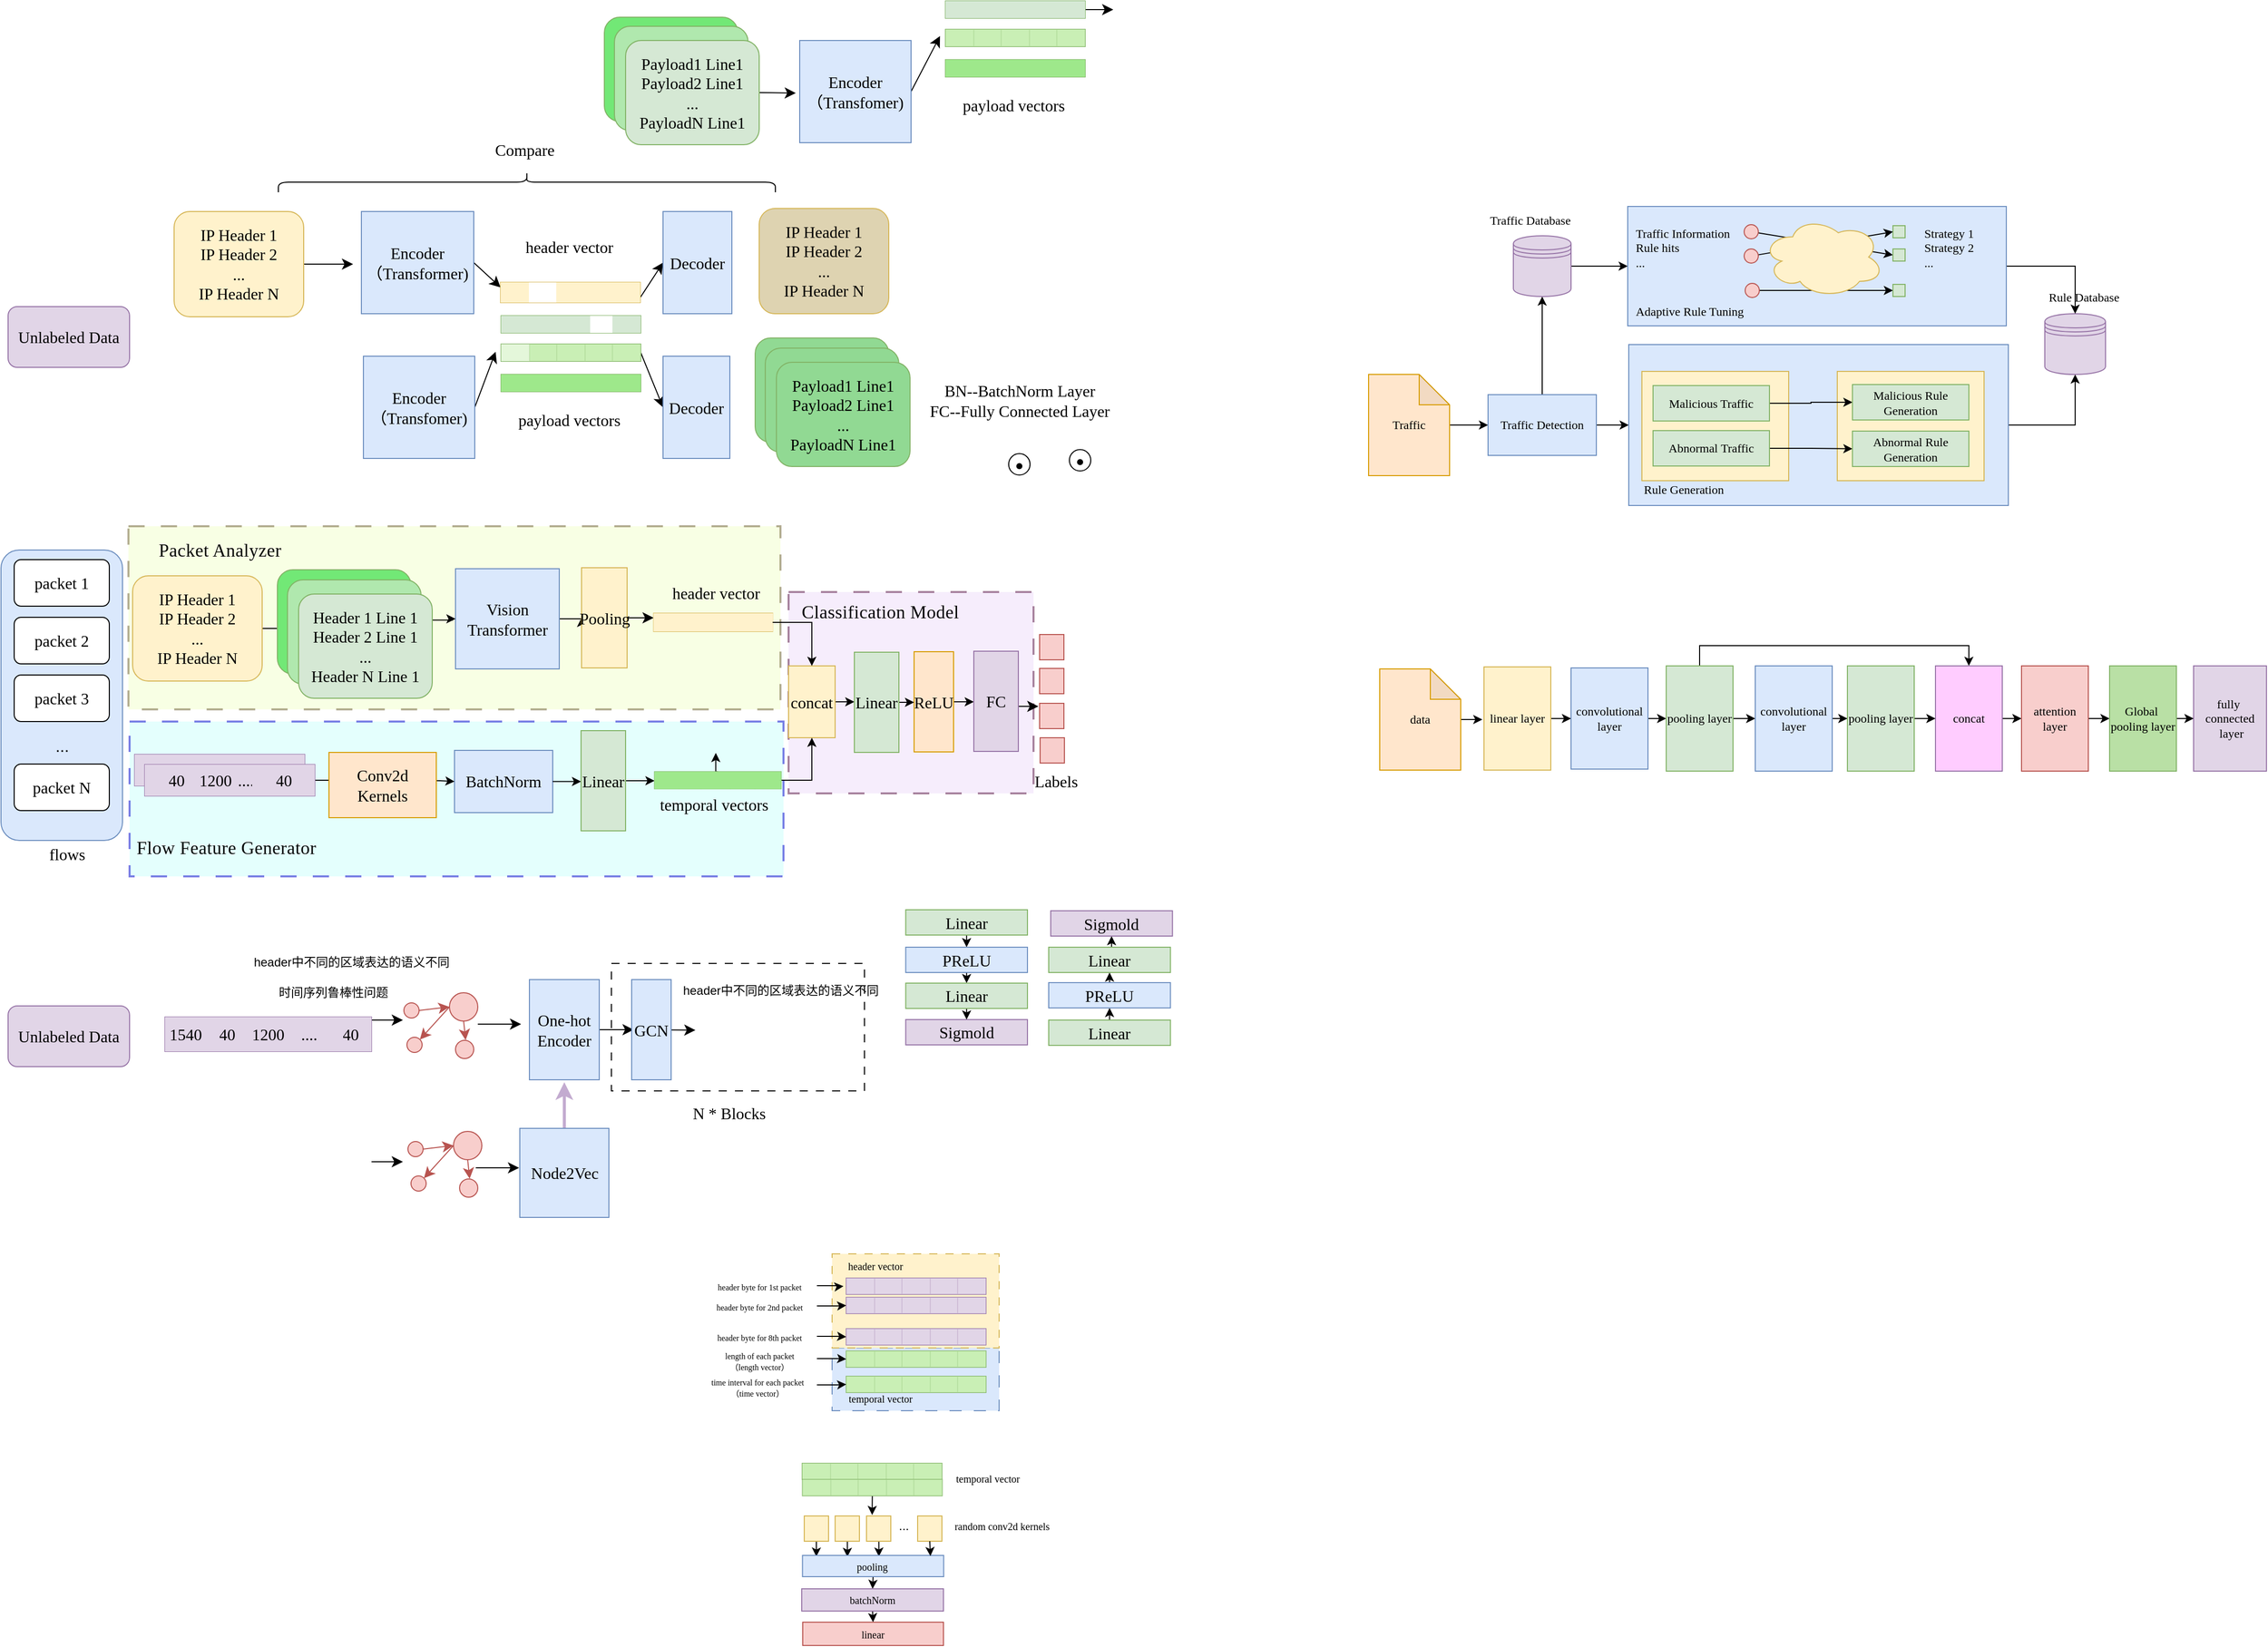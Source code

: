 <mxfile version="24.6.3" type="github">
  <diagram name="第 1 页" id="RyY5nZNIsYxHvSIVB-sh">
    <mxGraphModel dx="798" dy="1098" grid="0" gridSize="10" guides="1" tooltips="1" connect="1" arrows="1" fold="1" page="0" pageScale="1" pageWidth="827" pageHeight="1169" math="0" shadow="0">
      <root>
        <mxCell id="0" />
        <mxCell id="1" parent="0" />
        <mxCell id="2wmeh7-wDsvW0Zh2ukZG-66" value="" style="rounded=0;whiteSpace=wrap;html=1;fillColor=#dae8fc;strokeColor=#6c8ebf;dashed=1;dashPattern=12 12;" vertex="1" parent="1">
          <mxGeometry x="490" y="748" width="165" height="62" as="geometry" />
        </mxCell>
        <mxCell id="2wmeh7-wDsvW0Zh2ukZG-64" value="" style="rounded=0;whiteSpace=wrap;html=1;fillColor=#fff2cc;strokeColor=#d6b656;dashed=1;dashPattern=8 8;" vertex="1" parent="1">
          <mxGeometry x="490" y="655" width="165" height="93" as="geometry" />
        </mxCell>
        <mxCell id="2wmeh7-wDsvW0Zh2ukZG-6" value="" style="rounded=0;whiteSpace=wrap;html=1;fillColor=#eddcf9;strokeColor=#561040;opacity=50;align=center;verticalAlign=middle;fontFamily=Helvetica;fontSize=12;dashed=1;dashPattern=8 8;strokeWidth=2;" vertex="1" parent="1">
          <mxGeometry x="447" y="1" width="242" height="199" as="geometry" />
        </mxCell>
        <mxCell id="2wmeh7-wDsvW0Zh2ukZG-4" value="" style="rounded=0;whiteSpace=wrap;html=1;fillColor=#C9FFFB;strokeColor=#0000CC;opacity=50;align=center;verticalAlign=middle;fontFamily=Helvetica;fontSize=12;fontColor=default;dashed=1;dashPattern=8 8;strokeWidth=2;" vertex="1" parent="1">
          <mxGeometry x="-204" y="129" width="646" height="153" as="geometry" />
        </mxCell>
        <mxCell id="2wmeh7-wDsvW0Zh2ukZG-2" value="" style="rounded=0;whiteSpace=wrap;html=1;fillColor=#F1FFC9;strokeColor=#6b5c2e;opacity=50;align=center;verticalAlign=middle;fontFamily=Helvetica;fontSize=12;fontColor=default;dashed=1;dashPattern=8 8;strokeWidth=2;" vertex="1" parent="1">
          <mxGeometry x="-205.12" y="-64" width="644.12" height="181" as="geometry" />
        </mxCell>
        <mxCell id="ILP_Jjc2ablGNtknwulI-99" value="" style="rounded=0;whiteSpace=wrap;html=1;dashed=1;dashPattern=8 8;" parent="1" vertex="1">
          <mxGeometry x="272" y="368" width="250" height="126" as="geometry" />
        </mxCell>
        <mxCell id="ILP_Jjc2ablGNtknwulI-9" value="" style="rounded=1;whiteSpace=wrap;html=1;fillColor=#dae8fc;strokeColor=#6c8ebf;" parent="1" vertex="1">
          <mxGeometry x="-331" y="-40.5" width="120" height="287" as="geometry" />
        </mxCell>
        <mxCell id="ILP_Jjc2ablGNtknwulI-2" value="&lt;font face=&quot;Comic Sans MS&quot; style=&quot;font-size: 16px;&quot;&gt;packet 1&lt;/font&gt;" style="rounded=1;whiteSpace=wrap;html=1;" parent="1" vertex="1">
          <mxGeometry x="-318" y="-31" width="94" height="46" as="geometry" />
        </mxCell>
        <mxCell id="ILP_Jjc2ablGNtknwulI-5" value="&lt;font face=&quot;Comic Sans MS&quot; style=&quot;font-size: 16px;&quot;&gt;packet 2&lt;/font&gt;" style="rounded=1;whiteSpace=wrap;html=1;" parent="1" vertex="1">
          <mxGeometry x="-318" y="26" width="94" height="46" as="geometry" />
        </mxCell>
        <mxCell id="ILP_Jjc2ablGNtknwulI-6" value="&lt;font face=&quot;Comic Sans MS&quot; style=&quot;font-size: 16px;&quot;&gt;packet 3&lt;/font&gt;" style="rounded=1;whiteSpace=wrap;html=1;" parent="1" vertex="1">
          <mxGeometry x="-318" y="83" width="94" height="46" as="geometry" />
        </mxCell>
        <mxCell id="ILP_Jjc2ablGNtknwulI-7" value="&lt;font face=&quot;Comic Sans MS&quot; style=&quot;font-size: 16px;&quot;&gt;packet N&lt;/font&gt;" style="rounded=1;whiteSpace=wrap;html=1;" parent="1" vertex="1">
          <mxGeometry x="-318" y="171" width="94" height="46" as="geometry" />
        </mxCell>
        <mxCell id="ILP_Jjc2ablGNtknwulI-8" value="..." style="text;html=1;align=center;verticalAlign=middle;resizable=0;points=[];autosize=1;strokeColor=none;fillColor=none;fontSize=16;" parent="1" vertex="1">
          <mxGeometry x="-286.5" y="137" width="31" height="31" as="geometry" />
        </mxCell>
        <mxCell id="ILP_Jjc2ablGNtknwulI-10" style="edgeStyle=none;curved=1;rounded=0;orthogonalLoop=1;jettySize=auto;html=1;exitX=0.5;exitY=1;exitDx=0;exitDy=0;fontSize=12;startSize=8;endSize=8;" parent="1" source="ILP_Jjc2ablGNtknwulI-9" target="ILP_Jjc2ablGNtknwulI-9" edge="1">
          <mxGeometry relative="1" as="geometry" />
        </mxCell>
        <mxCell id="ILP_Jjc2ablGNtknwulI-11" value="&lt;font style=&quot;font-size: 16px;&quot; face=&quot;Comic Sans MS&quot;&gt;flows&lt;/font&gt;" style="text;html=1;align=center;verticalAlign=middle;resizable=0;points=[];autosize=1;strokeColor=none;fillColor=none;fontSize=16;" parent="1" vertex="1">
          <mxGeometry x="-295.5" y="243.5" width="58" height="32" as="geometry" />
        </mxCell>
        <mxCell id="LJ7Bm6huTDbzyGIZShZ3-5" value="" style="edgeStyle=orthogonalEdgeStyle;rounded=0;orthogonalLoop=1;jettySize=auto;html=1;" parent="1" source="ILP_Jjc2ablGNtknwulI-22" edge="1">
          <mxGeometry relative="1" as="geometry">
            <mxPoint x="-36" y="42" as="targetPoint" />
          </mxGeometry>
        </mxCell>
        <mxCell id="ILP_Jjc2ablGNtknwulI-22" value="&lt;font face=&quot;Comic Sans MS&quot; style=&quot;font-size: 16px;&quot;&gt;IP Header 1&lt;br&gt;IP Header 2&lt;br&gt;...&lt;br&gt;IP Header N&lt;br&gt;&lt;/font&gt;" style="rounded=1;whiteSpace=wrap;html=1;align=center;fillColor=#fff2cc;strokeColor=#d6b656;" parent="1" vertex="1">
          <mxGeometry x="-201" y="-15" width="128" height="104" as="geometry" />
        </mxCell>
        <mxCell id="ILP_Jjc2ablGNtknwulI-26" value="&lt;font face=&quot;Comic Sans MS&quot; style=&quot;font-size: 16px;&quot;&gt;Payload1 Line1&lt;br&gt;&lt;/font&gt;&lt;font face=&quot;Comic Sans MS&quot; style=&quot;font-size: 16px;&quot;&gt;Payload2 Line1&lt;br&gt;&lt;/font&gt;&lt;font face=&quot;Comic Sans MS&quot; style=&quot;font-size: 16px;&quot;&gt;...&lt;br&gt;PayloadN Line1&lt;br&gt;&lt;/font&gt;" style="rounded=1;whiteSpace=wrap;html=1;align=center;fillColor=#72E876;strokeColor=#82b366;" parent="1" vertex="1">
          <mxGeometry x="265" y="-567" width="132" height="103" as="geometry" />
        </mxCell>
        <mxCell id="ILP_Jjc2ablGNtknwulI-90" style="edgeStyle=none;curved=1;rounded=0;orthogonalLoop=1;jettySize=auto;html=1;exitX=1;exitY=0.5;exitDx=0;exitDy=0;fontSize=12;startSize=8;endSize=8;" parent="1" edge="1">
          <mxGeometry relative="1" as="geometry">
            <mxPoint x="66.0" y="424" as="targetPoint" />
            <mxPoint x="35" y="424" as="sourcePoint" />
          </mxGeometry>
        </mxCell>
        <mxCell id="ILP_Jjc2ablGNtknwulI-50" value="&lt;font face=&quot;Comic Sans MS&quot; style=&quot;font-size: 16px;&quot;&gt;Payload1 Line1&lt;br&gt;&lt;/font&gt;&lt;font face=&quot;Comic Sans MS&quot; style=&quot;font-size: 16px;&quot;&gt;Payload2 Line1&lt;br&gt;&lt;/font&gt;&lt;font face=&quot;Comic Sans MS&quot; style=&quot;font-size: 16px;&quot;&gt;...&lt;br&gt;PayloadN Line1&lt;br&gt;&lt;/font&gt;" style="rounded=1;whiteSpace=wrap;html=1;align=center;fillColor=#B0E8AE;strokeColor=#82b366;" parent="1" vertex="1">
          <mxGeometry x="275" y="-558" width="132" height="103" as="geometry" />
        </mxCell>
        <mxCell id="ILP_Jjc2ablGNtknwulI-54" style="edgeStyle=none;curved=1;rounded=0;orthogonalLoop=1;jettySize=auto;html=1;exitX=1;exitY=0.5;exitDx=0;exitDy=0;fontSize=12;startSize=8;endSize=8;" parent="1" source="ILP_Jjc2ablGNtknwulI-51" edge="1">
          <mxGeometry relative="1" as="geometry">
            <mxPoint x="454.2" y="-492" as="targetPoint" />
          </mxGeometry>
        </mxCell>
        <mxCell id="ILP_Jjc2ablGNtknwulI-51" value="&lt;font face=&quot;Comic Sans MS&quot; style=&quot;font-size: 16px;&quot;&gt;Payload1 Line1&lt;br&gt;&lt;/font&gt;&lt;font face=&quot;Comic Sans MS&quot; style=&quot;font-size: 16px;&quot;&gt;Payload2 Line1&lt;br&gt;&lt;/font&gt;&lt;font face=&quot;Comic Sans MS&quot; style=&quot;font-size: 16px;&quot;&gt;...&lt;br&gt;PayloadN Line1&lt;br&gt;&lt;/font&gt;" style="rounded=1;whiteSpace=wrap;html=1;align=center;fillColor=#d5e8d4;strokeColor=#82b366;" parent="1" vertex="1">
          <mxGeometry x="286" y="-544" width="132" height="103" as="geometry" />
        </mxCell>
        <mxCell id="ILP_Jjc2ablGNtknwulI-112" style="edgeStyle=none;curved=1;rounded=0;orthogonalLoop=1;jettySize=auto;html=1;exitX=1;exitY=0.5;exitDx=0;exitDy=0;entryX=0;entryY=0.25;entryDx=0;entryDy=0;fontSize=12;startSize=8;endSize=8;" parent="1" source="ILP_Jjc2ablGNtknwulI-96" target="ILP_Jjc2ablGNtknwulI-105" edge="1">
          <mxGeometry relative="1" as="geometry" />
        </mxCell>
        <mxCell id="t4uK8HQ-oscHjNNqdzed-5" style="edgeStyle=orthogonalEdgeStyle;rounded=0;orthogonalLoop=1;jettySize=auto;html=1;exitX=1;exitY=0.5;exitDx=0;exitDy=0;entryX=0;entryY=0.5;entryDx=0;entryDy=0;" parent="1" source="ILP_Jjc2ablGNtknwulI-52" target="ILP_Jjc2ablGNtknwulI-96" edge="1">
          <mxGeometry relative="1" as="geometry" />
        </mxCell>
        <mxCell id="ILP_Jjc2ablGNtknwulI-52" value="&lt;font face=&quot;Comic Sans MS&quot;&gt;&lt;span style=&quot;font-size: 16px;&quot;&gt;Vision Transformer&lt;/span&gt;&lt;/font&gt;" style="rounded=0;whiteSpace=wrap;html=1;fillColor=#dae8fc;strokeColor=#6c8ebf;" parent="1" vertex="1">
          <mxGeometry x="118" y="-22" width="102.5" height="99" as="geometry" />
        </mxCell>
        <mxCell id="ILP_Jjc2ablGNtknwulI-116" style="edgeStyle=none;curved=1;rounded=0;orthogonalLoop=1;jettySize=auto;html=1;exitX=1;exitY=0.5;exitDx=0;exitDy=0;fontSize=12;startSize=8;endSize=8;" parent="1" source="ILP_Jjc2ablGNtknwulI-53" edge="1">
          <mxGeometry relative="1" as="geometry">
            <mxPoint x="596.6" y="-548.4" as="targetPoint" />
          </mxGeometry>
        </mxCell>
        <mxCell id="ILP_Jjc2ablGNtknwulI-53" value="&lt;font face=&quot;Comic Sans MS&quot; style=&quot;font-size: 16px;&quot;&gt;Encoder&lt;br&gt;（Transfomer)&lt;br&gt;&lt;/font&gt;" style="rounded=0;whiteSpace=wrap;html=1;fillColor=#dae8fc;strokeColor=#6c8ebf;" parent="1" vertex="1">
          <mxGeometry x="458" y="-544" width="110" height="101" as="geometry" />
        </mxCell>
        <mxCell id="ILP_Jjc2ablGNtknwulI-117" style="edgeStyle=none;curved=1;rounded=0;orthogonalLoop=1;jettySize=auto;html=1;fontSize=12;startSize=8;endSize=8;" parent="1" source="ILP_Jjc2ablGNtknwulI-56" edge="1">
          <mxGeometry relative="1" as="geometry">
            <mxPoint x="767.8" y="-574.5" as="targetPoint" />
          </mxGeometry>
        </mxCell>
        <mxCell id="ILP_Jjc2ablGNtknwulI-56" value="" style="shape=table;startSize=0;container=1;collapsible=0;childLayout=tableLayout;fontSize=16;fontFamily=Comic Sans MS;fillColor=#d5e8d4;strokeColor=#82b366;rounded=1;" parent="1" vertex="1">
          <mxGeometry x="602" y="-583" width="138" height="17" as="geometry" />
        </mxCell>
        <mxCell id="ILP_Jjc2ablGNtknwulI-57" value="" style="shape=tableRow;horizontal=0;startSize=0;swimlaneHead=0;swimlaneBody=0;strokeColor=#82b366;top=0;left=0;bottom=0;right=0;collapsible=0;dropTarget=0;fillColor=#d5e8d4;points=[[0,0.5],[1,0.5]];portConstraint=eastwest;fontSize=16;fontFamily=Comic Sans MS;" parent="ILP_Jjc2ablGNtknwulI-56" vertex="1">
          <mxGeometry width="138" height="17" as="geometry" />
        </mxCell>
        <mxCell id="ILP_Jjc2ablGNtknwulI-58" value="" style="shape=partialRectangle;html=1;whiteSpace=wrap;connectable=0;strokeColor=#82b366;overflow=hidden;fillColor=#d5e8d4;top=0;left=0;bottom=0;right=0;pointerEvents=1;fontSize=16;fontFamily=Comic Sans MS;" parent="ILP_Jjc2ablGNtknwulI-57" vertex="1">
          <mxGeometry width="28" height="17" as="geometry">
            <mxRectangle width="28" height="17" as="alternateBounds" />
          </mxGeometry>
        </mxCell>
        <mxCell id="ILP_Jjc2ablGNtknwulI-59" value="" style="shape=partialRectangle;html=1;whiteSpace=wrap;connectable=0;strokeColor=#82b366;overflow=hidden;fillColor=#d5e8d4;top=0;left=0;bottom=0;right=0;pointerEvents=1;fontSize=16;fontFamily=Comic Sans MS;" parent="ILP_Jjc2ablGNtknwulI-57" vertex="1">
          <mxGeometry x="28" width="27" height="17" as="geometry">
            <mxRectangle width="27" height="17" as="alternateBounds" />
          </mxGeometry>
        </mxCell>
        <mxCell id="ILP_Jjc2ablGNtknwulI-60" value="" style="shape=partialRectangle;html=1;whiteSpace=wrap;connectable=0;strokeColor=#82b366;overflow=hidden;fillColor=#d5e8d4;top=0;left=0;bottom=0;right=0;pointerEvents=1;fontSize=16;fontFamily=Comic Sans MS;" parent="ILP_Jjc2ablGNtknwulI-57" vertex="1">
          <mxGeometry x="55" width="33" height="17" as="geometry">
            <mxRectangle width="33" height="17" as="alternateBounds" />
          </mxGeometry>
        </mxCell>
        <mxCell id="ILP_Jjc2ablGNtknwulI-61" value="" style="shape=partialRectangle;html=1;whiteSpace=wrap;connectable=0;strokeColor=#82b366;overflow=hidden;fillColor=#d5e8d4;top=0;left=0;bottom=0;right=0;pointerEvents=1;fontSize=16;fontFamily=Comic Sans MS;" parent="ILP_Jjc2ablGNtknwulI-57" vertex="1">
          <mxGeometry x="88" width="22" height="17" as="geometry">
            <mxRectangle width="22" height="17" as="alternateBounds" />
          </mxGeometry>
        </mxCell>
        <mxCell id="ILP_Jjc2ablGNtknwulI-62" value="" style="shape=partialRectangle;html=1;whiteSpace=wrap;connectable=0;strokeColor=#82b366;overflow=hidden;fillColor=#d5e8d4;top=0;left=0;bottom=0;right=0;pointerEvents=1;fontSize=16;fontFamily=Comic Sans MS;" parent="ILP_Jjc2ablGNtknwulI-57" vertex="1">
          <mxGeometry x="110" width="28" height="17" as="geometry">
            <mxRectangle width="28" height="17" as="alternateBounds" />
          </mxGeometry>
        </mxCell>
        <mxCell id="ILP_Jjc2ablGNtknwulI-63" value="" style="shape=table;startSize=0;container=1;collapsible=0;childLayout=tableLayout;fontSize=16;fontFamily=Comic Sans MS;fillColor=#CAF0B6;strokeColor=#82b366;rounded=1;arcSize=50;" parent="1" vertex="1">
          <mxGeometry x="602" y="-555" width="138" height="17" as="geometry" />
        </mxCell>
        <mxCell id="ILP_Jjc2ablGNtknwulI-64" value="" style="shape=tableRow;horizontal=0;startSize=0;swimlaneHead=0;swimlaneBody=0;strokeColor=#82b366;top=0;left=0;bottom=0;right=0;collapsible=0;dropTarget=0;fillColor=#CAF0B6;points=[[0,0.5],[1,0.5]];portConstraint=eastwest;fontSize=16;fontFamily=Comic Sans MS;opacity=50;" parent="ILP_Jjc2ablGNtknwulI-63" vertex="1">
          <mxGeometry width="138" height="17" as="geometry" />
        </mxCell>
        <mxCell id="ILP_Jjc2ablGNtknwulI-65" value="" style="shape=partialRectangle;html=1;whiteSpace=wrap;connectable=0;strokeColor=#82b366;overflow=hidden;fillColor=#CAF0B6;top=0;left=0;bottom=0;right=0;pointerEvents=1;fontSize=16;fontFamily=Comic Sans MS;opacity=50;" parent="ILP_Jjc2ablGNtknwulI-64" vertex="1">
          <mxGeometry width="28" height="17" as="geometry">
            <mxRectangle width="28" height="17" as="alternateBounds" />
          </mxGeometry>
        </mxCell>
        <mxCell id="ILP_Jjc2ablGNtknwulI-66" value="" style="shape=partialRectangle;html=1;whiteSpace=wrap;connectable=0;strokeColor=#82b366;overflow=hidden;fillColor=#CAF0B6;top=0;left=0;bottom=0;right=0;pointerEvents=1;fontSize=16;fontFamily=Comic Sans MS;opacity=50;" parent="ILP_Jjc2ablGNtknwulI-64" vertex="1">
          <mxGeometry x="28" width="27" height="17" as="geometry">
            <mxRectangle width="27" height="17" as="alternateBounds" />
          </mxGeometry>
        </mxCell>
        <mxCell id="ILP_Jjc2ablGNtknwulI-67" value="" style="shape=partialRectangle;html=1;whiteSpace=wrap;connectable=0;strokeColor=#82b366;overflow=hidden;fillColor=#CAF0B6;top=0;left=0;bottom=0;right=0;pointerEvents=1;fontSize=16;fontFamily=Comic Sans MS;opacity=50;" parent="ILP_Jjc2ablGNtknwulI-64" vertex="1">
          <mxGeometry x="55" width="28" height="17" as="geometry">
            <mxRectangle width="28" height="17" as="alternateBounds" />
          </mxGeometry>
        </mxCell>
        <mxCell id="ILP_Jjc2ablGNtknwulI-68" value="" style="shape=partialRectangle;html=1;whiteSpace=wrap;connectable=0;strokeColor=#82b366;overflow=hidden;fillColor=#CAF0B6;top=0;left=0;bottom=0;right=0;pointerEvents=1;fontSize=16;fontFamily=Comic Sans MS;opacity=50;" parent="ILP_Jjc2ablGNtknwulI-64" vertex="1">
          <mxGeometry x="83" width="27" height="17" as="geometry">
            <mxRectangle width="27" height="17" as="alternateBounds" />
          </mxGeometry>
        </mxCell>
        <mxCell id="ILP_Jjc2ablGNtknwulI-69" value="" style="shape=partialRectangle;html=1;whiteSpace=wrap;connectable=0;strokeColor=#82b366;overflow=hidden;fillColor=#CAF0B6;top=0;left=0;bottom=0;right=0;pointerEvents=1;fontSize=16;fontFamily=Comic Sans MS;opacity=50;" parent="ILP_Jjc2ablGNtknwulI-64" vertex="1">
          <mxGeometry x="110" width="28" height="17" as="geometry">
            <mxRectangle width="28" height="17" as="alternateBounds" />
          </mxGeometry>
        </mxCell>
        <mxCell id="ILP_Jjc2ablGNtknwulI-70" value="" style="shape=table;startSize=0;container=1;collapsible=0;childLayout=tableLayout;fontSize=16;fontFamily=Comic Sans MS;fillColor=#89FB50;strokeColor=#82b366;rounded=1;" parent="1" vertex="1">
          <mxGeometry x="602" y="-525" width="138" height="17" as="geometry" />
        </mxCell>
        <mxCell id="ILP_Jjc2ablGNtknwulI-71" value="" style="shape=tableRow;horizontal=0;startSize=0;swimlaneHead=0;swimlaneBody=0;strokeColor=#82b366;top=0;left=0;bottom=0;right=0;collapsible=0;dropTarget=0;fillColor=#9EE88B;points=[[0,0.5],[1,0.5]];portConstraint=eastwest;fontSize=16;fontFamily=Comic Sans MS;" parent="ILP_Jjc2ablGNtknwulI-70" vertex="1">
          <mxGeometry width="138" height="17" as="geometry" />
        </mxCell>
        <mxCell id="ILP_Jjc2ablGNtknwulI-72" value="" style="shape=partialRectangle;html=1;whiteSpace=wrap;connectable=0;strokeColor=#82b366;overflow=hidden;fillColor=#9EE88B;top=0;left=0;bottom=0;right=0;pointerEvents=1;fontSize=16;fontFamily=Comic Sans MS;" parent="ILP_Jjc2ablGNtknwulI-71" vertex="1">
          <mxGeometry width="28" height="17" as="geometry">
            <mxRectangle width="28" height="17" as="alternateBounds" />
          </mxGeometry>
        </mxCell>
        <mxCell id="ILP_Jjc2ablGNtknwulI-73" value="" style="shape=partialRectangle;html=1;whiteSpace=wrap;connectable=0;strokeColor=#82b366;overflow=hidden;fillColor=#9EE88B;top=0;left=0;bottom=0;right=0;pointerEvents=1;fontSize=16;fontFamily=Comic Sans MS;" parent="ILP_Jjc2ablGNtknwulI-71" vertex="1">
          <mxGeometry x="28" width="27" height="17" as="geometry">
            <mxRectangle width="27" height="17" as="alternateBounds" />
          </mxGeometry>
        </mxCell>
        <mxCell id="ILP_Jjc2ablGNtknwulI-74" value="" style="shape=partialRectangle;html=1;whiteSpace=wrap;connectable=0;strokeColor=#82b366;overflow=hidden;fillColor=#9EE88B;top=0;left=0;bottom=0;right=0;pointerEvents=1;fontSize=16;fontFamily=Comic Sans MS;" parent="ILP_Jjc2ablGNtknwulI-71" vertex="1">
          <mxGeometry x="55" width="28" height="17" as="geometry">
            <mxRectangle width="28" height="17" as="alternateBounds" />
          </mxGeometry>
        </mxCell>
        <mxCell id="ILP_Jjc2ablGNtknwulI-75" value="" style="shape=partialRectangle;html=1;whiteSpace=wrap;connectable=0;strokeColor=#82b366;overflow=hidden;fillColor=#9EE88B;top=0;left=0;bottom=0;right=0;pointerEvents=1;fontSize=16;fontFamily=Comic Sans MS;" parent="ILP_Jjc2ablGNtknwulI-71" vertex="1">
          <mxGeometry x="83" width="27" height="17" as="geometry">
            <mxRectangle width="27" height="17" as="alternateBounds" />
          </mxGeometry>
        </mxCell>
        <mxCell id="ILP_Jjc2ablGNtknwulI-76" value="" style="shape=partialRectangle;html=1;whiteSpace=wrap;connectable=0;strokeColor=#82b366;overflow=hidden;fillColor=#9EE88B;top=0;left=0;bottom=0;right=0;pointerEvents=1;fontSize=16;fontFamily=Comic Sans MS;" parent="ILP_Jjc2ablGNtknwulI-71" vertex="1">
          <mxGeometry x="110" width="28" height="17" as="geometry">
            <mxRectangle width="28" height="17" as="alternateBounds" />
          </mxGeometry>
        </mxCell>
        <mxCell id="t4uK8HQ-oscHjNNqdzed-12" style="edgeStyle=orthogonalEdgeStyle;rounded=0;orthogonalLoop=1;jettySize=auto;html=1;exitX=1;exitY=0.5;exitDx=0;exitDy=0;entryX=0;entryY=0.5;entryDx=0;entryDy=0;" parent="1" source="ILP_Jjc2ablGNtknwulI-77" target="t4uK8HQ-oscHjNNqdzed-7" edge="1">
          <mxGeometry relative="1" as="geometry" />
        </mxCell>
        <mxCell id="ILP_Jjc2ablGNtknwulI-77" value="&lt;font face=&quot;Comic Sans MS&quot;&gt;&lt;span style=&quot;font-size: 16px;&quot;&gt;concat&lt;/span&gt;&lt;/font&gt;" style="rounded=0;whiteSpace=wrap;html=1;fillColor=#fff2cc;strokeColor=#d6b656;" parent="1" vertex="1">
          <mxGeometry x="447" y="74" width="46" height="71" as="geometry" />
        </mxCell>
        <mxCell id="ILP_Jjc2ablGNtknwulI-82" style="edgeStyle=none;curved=1;rounded=0;orthogonalLoop=1;jettySize=auto;html=1;exitX=1;exitY=0.5;exitDx=0;exitDy=0;entryX=0;entryY=0.5;entryDx=0;entryDy=0;fontSize=12;startSize=8;endSize=8;fillColor=#f8cecc;strokeColor=#b85450;" parent="1" source="ILP_Jjc2ablGNtknwulI-78" target="ILP_Jjc2ablGNtknwulI-79" edge="1">
          <mxGeometry relative="1" as="geometry" />
        </mxCell>
        <mxCell id="ILP_Jjc2ablGNtknwulI-78" value="" style="ellipse;whiteSpace=wrap;html=1;aspect=fixed;fillColor=#f8cecc;strokeColor=#b85450;" parent="1" vertex="1">
          <mxGeometry x="67" y="407" width="15" height="15" as="geometry" />
        </mxCell>
        <mxCell id="ILP_Jjc2ablGNtknwulI-83" style="edgeStyle=none;curved=1;rounded=0;orthogonalLoop=1;jettySize=auto;html=1;exitX=0;exitY=0.5;exitDx=0;exitDy=0;entryX=1;entryY=0;entryDx=0;entryDy=0;fontSize=12;startSize=8;endSize=8;fillColor=#f8cecc;strokeColor=#b85450;" parent="1" source="ILP_Jjc2ablGNtknwulI-79" target="ILP_Jjc2ablGNtknwulI-81" edge="1">
          <mxGeometry relative="1" as="geometry" />
        </mxCell>
        <mxCell id="ILP_Jjc2ablGNtknwulI-85" style="edgeStyle=none;curved=1;rounded=0;orthogonalLoop=1;jettySize=auto;html=1;exitX=0.5;exitY=1;exitDx=0;exitDy=0;fontSize=12;startSize=8;endSize=8;fillColor=#f8cecc;strokeColor=#b85450;" parent="1" source="ILP_Jjc2ablGNtknwulI-79" edge="1">
          <mxGeometry relative="1" as="geometry">
            <mxPoint x="128" y="443.8" as="targetPoint" />
          </mxGeometry>
        </mxCell>
        <mxCell id="ILP_Jjc2ablGNtknwulI-91" style="edgeStyle=none;curved=1;rounded=0;orthogonalLoop=1;jettySize=auto;html=1;fontSize=12;startSize=8;endSize=8;" parent="1" edge="1">
          <mxGeometry relative="1" as="geometry">
            <mxPoint x="182.8" y="428" as="targetPoint" />
            <mxPoint x="140" y="428" as="sourcePoint" />
          </mxGeometry>
        </mxCell>
        <mxCell id="ILP_Jjc2ablGNtknwulI-79" value="" style="ellipse;whiteSpace=wrap;html=1;aspect=fixed;fillColor=#f8cecc;strokeColor=#b85450;" parent="1" vertex="1">
          <mxGeometry x="112" y="397" width="28" height="28" as="geometry" />
        </mxCell>
        <mxCell id="ILP_Jjc2ablGNtknwulI-80" value="" style="ellipse;whiteSpace=wrap;html=1;aspect=fixed;fillColor=#f8cecc;strokeColor=#b85450;" parent="1" vertex="1">
          <mxGeometry x="118" y="444" width="18" height="18" as="geometry" />
        </mxCell>
        <mxCell id="ILP_Jjc2ablGNtknwulI-81" value="" style="ellipse;whiteSpace=wrap;html=1;aspect=fixed;fillColor=#f8cecc;strokeColor=#b85450;" parent="1" vertex="1">
          <mxGeometry x="70" y="441" width="15" height="15" as="geometry" />
        </mxCell>
        <mxCell id="ILP_Jjc2ablGNtknwulI-92" style="edgeStyle=none;curved=1;rounded=0;orthogonalLoop=1;jettySize=auto;html=1;fontSize=12;startSize=8;endSize=8;" parent="1" source="ILP_Jjc2ablGNtknwulI-89" edge="1">
          <mxGeometry relative="1" as="geometry">
            <mxPoint x="294.0" y="433.5" as="targetPoint" />
          </mxGeometry>
        </mxCell>
        <mxCell id="ILP_Jjc2ablGNtknwulI-89" value="&lt;font face=&quot;Comic Sans MS&quot; style=&quot;font-size: 16px;&quot;&gt;One-hot&lt;br&gt;Encoder&lt;br&gt;&lt;/font&gt;" style="rounded=0;whiteSpace=wrap;html=1;fillColor=#dae8fc;strokeColor=#6c8ebf;" parent="1" vertex="1">
          <mxGeometry x="191" y="384" width="69" height="99" as="geometry" />
        </mxCell>
        <mxCell id="ILP_Jjc2ablGNtknwulI-97" style="edgeStyle=none;curved=1;rounded=0;orthogonalLoop=1;jettySize=auto;html=1;fontSize=12;startSize=8;endSize=8;" parent="1" source="ILP_Jjc2ablGNtknwulI-94" edge="1">
          <mxGeometry relative="1" as="geometry">
            <mxPoint x="355" y="434" as="targetPoint" />
          </mxGeometry>
        </mxCell>
        <mxCell id="ILP_Jjc2ablGNtknwulI-94" value="&lt;font face=&quot;Comic Sans MS&quot; style=&quot;font-size: 16px;&quot;&gt;GCN&lt;br&gt;&lt;/font&gt;" style="rounded=0;whiteSpace=wrap;html=1;fillColor=#dae8fc;strokeColor=#6c8ebf;" parent="1" vertex="1">
          <mxGeometry x="292" y="384" width="39" height="99" as="geometry" />
        </mxCell>
        <mxCell id="ILP_Jjc2ablGNtknwulI-105" value="" style="shape=table;startSize=0;container=1;collapsible=0;childLayout=tableLayout;fontSize=16;fontFamily=Comic Sans MS;fillColor=#fff2cc;strokeColor=#d6b656;rounded=1;" parent="1" vertex="1">
          <mxGeometry x="313.75" y="22" width="117.5" height="18" as="geometry" />
        </mxCell>
        <mxCell id="ILP_Jjc2ablGNtknwulI-106" value="" style="shape=tableRow;horizontal=0;startSize=0;swimlaneHead=0;swimlaneBody=0;strokeColor=#d6b656;top=0;left=0;bottom=0;right=0;collapsible=0;dropTarget=0;fillColor=#fff2cc;points=[[0,0.5],[1,0.5]];portConstraint=eastwest;fontSize=16;fontFamily=Comic Sans MS;" parent="ILP_Jjc2ablGNtknwulI-105" vertex="1">
          <mxGeometry width="117.5" height="18" as="geometry" />
        </mxCell>
        <mxCell id="ILP_Jjc2ablGNtknwulI-107" value="" style="shape=partialRectangle;html=1;whiteSpace=wrap;connectable=0;strokeColor=#d6b656;overflow=hidden;fillColor=#fff2cc;top=0;left=0;bottom=0;right=0;pointerEvents=1;fontSize=16;fontFamily=Comic Sans MS;" parent="ILP_Jjc2ablGNtknwulI-106" vertex="1">
          <mxGeometry width="24" height="18" as="geometry">
            <mxRectangle width="24" height="18" as="alternateBounds" />
          </mxGeometry>
        </mxCell>
        <mxCell id="ILP_Jjc2ablGNtknwulI-108" value="" style="shape=partialRectangle;html=1;whiteSpace=wrap;connectable=0;strokeColor=#d6b656;overflow=hidden;fillColor=#fff2cc;top=0;left=0;bottom=0;right=0;pointerEvents=1;fontSize=16;fontFamily=Comic Sans MS;" parent="ILP_Jjc2ablGNtknwulI-106" vertex="1">
          <mxGeometry x="24" width="23" height="18" as="geometry">
            <mxRectangle width="23" height="18" as="alternateBounds" />
          </mxGeometry>
        </mxCell>
        <mxCell id="ILP_Jjc2ablGNtknwulI-109" value="" style="shape=partialRectangle;html=1;whiteSpace=wrap;connectable=0;strokeColor=#d6b656;overflow=hidden;fillColor=#fff2cc;top=0;left=0;bottom=0;right=0;pointerEvents=1;fontSize=16;fontFamily=Comic Sans MS;" parent="ILP_Jjc2ablGNtknwulI-106" vertex="1">
          <mxGeometry x="47" width="27" height="18" as="geometry">
            <mxRectangle width="27" height="18" as="alternateBounds" />
          </mxGeometry>
        </mxCell>
        <mxCell id="ILP_Jjc2ablGNtknwulI-110" value="" style="shape=partialRectangle;html=1;whiteSpace=wrap;connectable=0;strokeColor=#d6b656;overflow=hidden;fillColor=#fff2cc;top=0;left=0;bottom=0;right=0;pointerEvents=1;fontSize=16;fontFamily=Comic Sans MS;" parent="ILP_Jjc2ablGNtknwulI-106" vertex="1">
          <mxGeometry x="74" width="20" height="18" as="geometry">
            <mxRectangle width="20" height="18" as="alternateBounds" />
          </mxGeometry>
        </mxCell>
        <mxCell id="ILP_Jjc2ablGNtknwulI-111" value="" style="shape=partialRectangle;html=1;whiteSpace=wrap;connectable=0;strokeColor=#d6b656;overflow=hidden;fillColor=#fff2cc;top=0;left=0;bottom=0;right=0;pointerEvents=1;fontSize=16;fontFamily=Comic Sans MS;" parent="ILP_Jjc2ablGNtknwulI-106" vertex="1">
          <mxGeometry x="94" width="24" height="18" as="geometry">
            <mxRectangle width="24" height="18" as="alternateBounds" />
          </mxGeometry>
        </mxCell>
        <mxCell id="ILP_Jjc2ablGNtknwulI-114" value="&lt;font face=&quot;Comic Sans MS&quot;&gt;header vector&lt;/font&gt;" style="text;html=1;align=center;verticalAlign=middle;resizable=0;points=[];autosize=1;strokeColor=none;fillColor=none;fontSize=16;" parent="1" vertex="1">
          <mxGeometry x="313" y="-14" width="123" height="32" as="geometry" />
        </mxCell>
        <mxCell id="ILP_Jjc2ablGNtknwulI-115" value="&lt;font face=&quot;Comic Sans MS&quot;&gt;payload vectors&lt;/font&gt;" style="text;html=1;align=center;verticalAlign=middle;resizable=0;points=[];autosize=1;strokeColor=none;fillColor=none;fontSize=16;" parent="1" vertex="1">
          <mxGeometry x="601.5" y="-496" width="134" height="32" as="geometry" />
        </mxCell>
        <mxCell id="ILP_Jjc2ablGNtknwulI-127" style="edgeStyle=none;curved=1;rounded=0;orthogonalLoop=1;jettySize=auto;html=1;fontSize=12;startSize=8;endSize=8;" parent="1" edge="1">
          <mxGeometry relative="1" as="geometry">
            <mxPoint x="693.8" y="114" as="targetPoint" />
            <mxPoint x="668" y="114" as="sourcePoint" />
          </mxGeometry>
        </mxCell>
        <mxCell id="ILP_Jjc2ablGNtknwulI-128" value="" style="rounded=0;whiteSpace=wrap;html=1;fillColor=#f8cecc;strokeColor=#b85450;" parent="1" vertex="1">
          <mxGeometry x="695" y="43" width="24" height="25" as="geometry" />
        </mxCell>
        <mxCell id="ILP_Jjc2ablGNtknwulI-129" value="" style="rounded=0;whiteSpace=wrap;html=1;fillColor=#f8cecc;strokeColor=#b85450;" parent="1" vertex="1">
          <mxGeometry x="695" y="76.5" width="24" height="25" as="geometry" />
        </mxCell>
        <mxCell id="ILP_Jjc2ablGNtknwulI-130" value="" style="rounded=0;whiteSpace=wrap;html=1;fillColor=#f8cecc;strokeColor=#b85450;" parent="1" vertex="1">
          <mxGeometry x="695" y="111" width="24" height="25" as="geometry" />
        </mxCell>
        <mxCell id="ILP_Jjc2ablGNtknwulI-131" value="" style="rounded=0;whiteSpace=wrap;html=1;fillColor=#f8cecc;strokeColor=#b85450;" parent="1" vertex="1">
          <mxGeometry x="695.5" y="145" width="24" height="25" as="geometry" />
        </mxCell>
        <mxCell id="ILP_Jjc2ablGNtknwulI-132" value="&lt;font face=&quot;Comic Sans MS&quot;&gt;Labels&lt;/font&gt;" style="text;html=1;align=center;verticalAlign=middle;resizable=0;points=[];autosize=1;strokeColor=none;fillColor=none;fontSize=16;" parent="1" vertex="1">
          <mxGeometry x="678" y="172" width="65" height="32" as="geometry" />
        </mxCell>
        <mxCell id="ILP_Jjc2ablGNtknwulI-133" value="&lt;font face=&quot;Comic Sans MS&quot;&gt;N * Blocks&lt;/font&gt;" style="text;html=1;align=center;verticalAlign=middle;resizable=0;points=[];autosize=1;strokeColor=none;fillColor=none;fontSize=16;" parent="1" vertex="1">
          <mxGeometry x="340" y="500" width="96" height="32" as="geometry" />
        </mxCell>
        <mxCell id="ILP_Jjc2ablGNtknwulI-135" value="&lt;font face=&quot;Comic Sans MS&quot;&gt;BN--BatchNorm Layer&lt;br&gt;FC--&lt;/font&gt;&lt;font face=&quot;Comic Sans MS&quot;&gt;Fully Connected Layer&lt;/font&gt;&lt;font face=&quot;Comic Sans MS&quot;&gt;&lt;br&gt;&lt;/font&gt;" style="text;html=1;align=center;verticalAlign=middle;resizable=0;points=[];autosize=1;strokeColor=none;fillColor=none;fontSize=16;" parent="1" vertex="1">
          <mxGeometry x="567" y="-214.5" width="215" height="52" as="geometry" />
        </mxCell>
        <mxCell id="t4uK8HQ-oscHjNNqdzed-11" style="edgeStyle=orthogonalEdgeStyle;rounded=0;orthogonalLoop=1;jettySize=auto;html=1;exitX=1;exitY=0.5;exitDx=0;exitDy=0;entryX=0;entryY=0.5;entryDx=0;entryDy=0;" parent="1" source="ILP_Jjc2ablGNtknwulI-136" target="ILP_Jjc2ablGNtknwulI-100" edge="1">
          <mxGeometry relative="1" as="geometry">
            <mxPoint x="627.333" y="113.333" as="targetPoint" />
          </mxGeometry>
        </mxCell>
        <mxCell id="ILP_Jjc2ablGNtknwulI-136" value="&lt;font face=&quot;Comic Sans MS&quot; style=&quot;font-size: 16px;&quot;&gt;ReLU&lt;/font&gt;" style="rounded=0;whiteSpace=wrap;html=1;fillColor=#ffe6cc;strokeColor=#d79b00;" parent="1" vertex="1">
          <mxGeometry x="571" y="60" width="39" height="99" as="geometry" />
        </mxCell>
        <mxCell id="ILP_Jjc2ablGNtknwulI-139" value="&lt;font face=&quot;Comic Sans MS&quot; style=&quot;font-size: 16px;&quot;&gt;Unlabeled Data&lt;/font&gt;" style="rounded=1;whiteSpace=wrap;html=1;fillColor=#e1d5e7;strokeColor=#9673a6;" parent="1" vertex="1">
          <mxGeometry x="-324" y="-281" width="120" height="60" as="geometry" />
        </mxCell>
        <mxCell id="ILP_Jjc2ablGNtknwulI-140" style="edgeStyle=none;curved=1;rounded=0;orthogonalLoop=1;jettySize=auto;html=1;exitX=1;exitY=0.5;exitDx=0;exitDy=0;fontSize=12;startSize=8;endSize=8;" parent="1" source="ILP_Jjc2ablGNtknwulI-141" edge="1">
          <mxGeometry relative="1" as="geometry">
            <mxPoint x="16.8" y="-323" as="targetPoint" />
          </mxGeometry>
        </mxCell>
        <mxCell id="ILP_Jjc2ablGNtknwulI-141" value="&lt;font face=&quot;Comic Sans MS&quot; style=&quot;font-size: 16px;&quot;&gt;IP Header 1&lt;br&gt;IP Header 2&lt;br&gt;...&lt;br&gt;IP Header N&lt;br&gt;&lt;/font&gt;" style="rounded=1;whiteSpace=wrap;html=1;align=center;fillColor=#fff2cc;strokeColor=#d6b656;" parent="1" vertex="1">
          <mxGeometry x="-160" y="-375" width="128" height="104" as="geometry" />
        </mxCell>
        <mxCell id="ILP_Jjc2ablGNtknwulI-142" value="&lt;font face=&quot;Comic Sans MS&quot; style=&quot;font-size: 16px;&quot;&gt;Payload1 Line1&lt;br&gt;&lt;/font&gt;&lt;font face=&quot;Comic Sans MS&quot; style=&quot;font-size: 16px;&quot;&gt;Payload2 Line1&lt;br&gt;&lt;/font&gt;&lt;font face=&quot;Comic Sans MS&quot; style=&quot;font-size: 16px;&quot;&gt;...&lt;br&gt;PayloadN Line1&lt;br&gt;&lt;/font&gt;" style="rounded=1;whiteSpace=wrap;html=1;align=center;fillColor=#72E876;strokeColor=#82b366;" parent="1" vertex="1">
          <mxGeometry x="-58" y="-21" width="132" height="103" as="geometry" />
        </mxCell>
        <mxCell id="ILP_Jjc2ablGNtknwulI-143" value="&lt;font face=&quot;Comic Sans MS&quot; style=&quot;font-size: 16px;&quot;&gt;Payload1 Line1&lt;br&gt;&lt;/font&gt;&lt;font face=&quot;Comic Sans MS&quot; style=&quot;font-size: 16px;&quot;&gt;Payload2 Line1&lt;br&gt;&lt;/font&gt;&lt;font face=&quot;Comic Sans MS&quot; style=&quot;font-size: 16px;&quot;&gt;...&lt;br&gt;PayloadN Line1&lt;br&gt;&lt;/font&gt;" style="rounded=1;whiteSpace=wrap;html=1;align=center;fillColor=#B0E8AE;strokeColor=#82b366;" parent="1" vertex="1">
          <mxGeometry x="-48" y="-11" width="132" height="103" as="geometry" />
        </mxCell>
        <mxCell id="t4uK8HQ-oscHjNNqdzed-2" style="edgeStyle=orthogonalEdgeStyle;rounded=0;orthogonalLoop=1;jettySize=auto;html=1;exitX=1;exitY=0.25;exitDx=0;exitDy=0;" parent="1" source="ILP_Jjc2ablGNtknwulI-145" target="ILP_Jjc2ablGNtknwulI-52" edge="1">
          <mxGeometry relative="1" as="geometry" />
        </mxCell>
        <mxCell id="ILP_Jjc2ablGNtknwulI-145" value="&lt;font face=&quot;Comic Sans MS&quot; style=&quot;font-size: 16px;&quot;&gt;Header 1 Line 1&lt;br&gt;&lt;/font&gt;&lt;font face=&quot;Comic Sans MS&quot; style=&quot;font-size: 16px;&quot;&gt;Header 2 Line 1&lt;br&gt;&lt;/font&gt;&lt;font face=&quot;Comic Sans MS&quot; style=&quot;font-size: 16px;&quot;&gt;...&lt;br&gt;Header N Line 1&lt;br&gt;&lt;/font&gt;" style="rounded=1;whiteSpace=wrap;html=1;align=center;fillColor=#d5e8d4;strokeColor=#82b366;" parent="1" vertex="1">
          <mxGeometry x="-37" y="3" width="132" height="103" as="geometry" />
        </mxCell>
        <mxCell id="ILP_Jjc2ablGNtknwulI-146" style="edgeStyle=none;curved=1;rounded=0;orthogonalLoop=1;jettySize=auto;html=1;exitX=1;exitY=0.5;exitDx=0;exitDy=0;entryX=0;entryY=0.25;entryDx=0;entryDy=0;fontSize=12;startSize=8;endSize=8;" parent="1" source="ILP_Jjc2ablGNtknwulI-147" target="ILP_Jjc2ablGNtknwulI-171" edge="1">
          <mxGeometry relative="1" as="geometry" />
        </mxCell>
        <mxCell id="ILP_Jjc2ablGNtknwulI-147" value="&lt;font face=&quot;Comic Sans MS&quot; style=&quot;font-size: 16px;&quot;&gt;Encoder&lt;br&gt;（Transformer)&lt;br&gt;&lt;/font&gt;" style="rounded=0;whiteSpace=wrap;html=1;fillColor=#dae8fc;strokeColor=#6c8ebf;" parent="1" vertex="1">
          <mxGeometry x="25" y="-375" width="111" height="101" as="geometry" />
        </mxCell>
        <mxCell id="ILP_Jjc2ablGNtknwulI-148" style="edgeStyle=none;curved=1;rounded=0;orthogonalLoop=1;jettySize=auto;html=1;exitX=1;exitY=0.5;exitDx=0;exitDy=0;fontSize=12;startSize=8;endSize=8;" parent="1" source="ILP_Jjc2ablGNtknwulI-149" edge="1">
          <mxGeometry relative="1" as="geometry">
            <mxPoint x="157.6" y="-236.4" as="targetPoint" />
          </mxGeometry>
        </mxCell>
        <mxCell id="ILP_Jjc2ablGNtknwulI-149" value="&lt;font face=&quot;Comic Sans MS&quot; style=&quot;font-size: 16px;&quot;&gt;Encoder&lt;br&gt;（Transfomer)&lt;br&gt;&lt;/font&gt;" style="rounded=0;whiteSpace=wrap;html=1;fillColor=#dae8fc;strokeColor=#6c8ebf;" parent="1" vertex="1">
          <mxGeometry x="27" y="-232" width="110" height="101" as="geometry" />
        </mxCell>
        <mxCell id="ILP_Jjc2ablGNtknwulI-182" style="edgeStyle=none;curved=1;rounded=0;orthogonalLoop=1;jettySize=auto;html=1;exitX=1;exitY=0.75;exitDx=0;exitDy=0;entryX=0;entryY=0.5;entryDx=0;entryDy=0;fontSize=12;startSize=8;endSize=8;" parent="1" source="ILP_Jjc2ablGNtknwulI-171" target="ILP_Jjc2ablGNtknwulI-180" edge="1">
          <mxGeometry relative="1" as="geometry" />
        </mxCell>
        <mxCell id="ILP_Jjc2ablGNtknwulI-150" value="" style="shape=table;startSize=0;container=1;collapsible=0;childLayout=tableLayout;fontSize=16;fontFamily=Comic Sans MS;fillColor=#d5e8d4;strokeColor=#82b366;rounded=1;" parent="1" vertex="1">
          <mxGeometry x="163" y="-272" width="138" height="17" as="geometry" />
        </mxCell>
        <mxCell id="ILP_Jjc2ablGNtknwulI-151" value="" style="shape=tableRow;horizontal=0;startSize=0;swimlaneHead=0;swimlaneBody=0;strokeColor=#82b366;top=0;left=0;bottom=0;right=0;collapsible=0;dropTarget=0;fillColor=#d5e8d4;points=[[0,0.5],[1,0.5]];portConstraint=eastwest;fontSize=16;fontFamily=Comic Sans MS;" parent="ILP_Jjc2ablGNtknwulI-150" vertex="1">
          <mxGeometry width="138" height="17" as="geometry" />
        </mxCell>
        <mxCell id="ILP_Jjc2ablGNtknwulI-152" value="" style="shape=partialRectangle;html=1;whiteSpace=wrap;connectable=0;strokeColor=#82b366;overflow=hidden;fillColor=#d5e8d4;top=0;left=0;bottom=0;right=0;pointerEvents=1;fontSize=16;fontFamily=Comic Sans MS;" parent="ILP_Jjc2ablGNtknwulI-151" vertex="1">
          <mxGeometry width="28" height="17" as="geometry">
            <mxRectangle width="28" height="17" as="alternateBounds" />
          </mxGeometry>
        </mxCell>
        <mxCell id="ILP_Jjc2ablGNtknwulI-153" value="" style="shape=partialRectangle;html=1;whiteSpace=wrap;connectable=0;strokeColor=#82b366;overflow=hidden;fillColor=#d5e8d4;top=0;left=0;bottom=0;right=0;pointerEvents=1;fontSize=16;fontFamily=Comic Sans MS;" parent="ILP_Jjc2ablGNtknwulI-151" vertex="1">
          <mxGeometry x="28" width="27" height="17" as="geometry">
            <mxRectangle width="27" height="17" as="alternateBounds" />
          </mxGeometry>
        </mxCell>
        <mxCell id="ILP_Jjc2ablGNtknwulI-154" value="" style="shape=partialRectangle;html=1;whiteSpace=wrap;connectable=0;strokeColor=#82b366;overflow=hidden;fillColor=#d5e8d4;top=0;left=0;bottom=0;right=0;pointerEvents=1;fontSize=16;fontFamily=Comic Sans MS;" parent="ILP_Jjc2ablGNtknwulI-151" vertex="1">
          <mxGeometry x="55" width="33" height="17" as="geometry">
            <mxRectangle width="33" height="17" as="alternateBounds" />
          </mxGeometry>
        </mxCell>
        <mxCell id="ILP_Jjc2ablGNtknwulI-155" value="" style="shape=partialRectangle;html=1;whiteSpace=wrap;connectable=0;overflow=hidden;top=0;left=0;bottom=0;right=0;pointerEvents=1;fontSize=16;fontFamily=Comic Sans MS;" parent="ILP_Jjc2ablGNtknwulI-151" vertex="1">
          <mxGeometry x="88" width="22" height="17" as="geometry">
            <mxRectangle width="22" height="17" as="alternateBounds" />
          </mxGeometry>
        </mxCell>
        <mxCell id="ILP_Jjc2ablGNtknwulI-156" value="" style="shape=partialRectangle;html=1;whiteSpace=wrap;connectable=0;strokeColor=#82b366;overflow=hidden;fillColor=#d5e8d4;top=0;left=0;bottom=0;right=0;pointerEvents=1;fontSize=16;fontFamily=Comic Sans MS;" parent="ILP_Jjc2ablGNtknwulI-151" vertex="1">
          <mxGeometry x="110" width="28" height="17" as="geometry">
            <mxRectangle width="28" height="17" as="alternateBounds" />
          </mxGeometry>
        </mxCell>
        <mxCell id="ILP_Jjc2ablGNtknwulI-183" style="edgeStyle=none;curved=1;rounded=0;orthogonalLoop=1;jettySize=auto;html=1;exitX=1;exitY=0.5;exitDx=0;exitDy=0;entryX=0;entryY=0.5;entryDx=0;entryDy=0;fontSize=12;startSize=8;endSize=8;" parent="1" source="ILP_Jjc2ablGNtknwulI-157" target="ILP_Jjc2ablGNtknwulI-181" edge="1">
          <mxGeometry relative="1" as="geometry" />
        </mxCell>
        <mxCell id="ILP_Jjc2ablGNtknwulI-157" value="" style="shape=table;startSize=0;container=1;collapsible=0;childLayout=tableLayout;fontSize=16;fontFamily=Comic Sans MS;fillColor=#CAF0B6;strokeColor=#82b366;rounded=1;arcSize=50;" parent="1" vertex="1">
          <mxGeometry x="163" y="-244" width="138" height="17" as="geometry" />
        </mxCell>
        <mxCell id="ILP_Jjc2ablGNtknwulI-158" value="" style="shape=tableRow;horizontal=0;startSize=0;swimlaneHead=0;swimlaneBody=0;strokeColor=#82b366;top=0;left=0;bottom=0;right=0;collapsible=0;dropTarget=0;fillColor=#CAF0B6;points=[[0,0.5],[1,0.5]];portConstraint=eastwest;fontSize=16;fontFamily=Comic Sans MS;opacity=50;" parent="ILP_Jjc2ablGNtknwulI-157" vertex="1">
          <mxGeometry width="138" height="17" as="geometry" />
        </mxCell>
        <mxCell id="ILP_Jjc2ablGNtknwulI-159" value="" style="shape=partialRectangle;html=1;whiteSpace=wrap;connectable=0;overflow=hidden;top=0;left=0;bottom=0;right=0;pointerEvents=1;fontSize=16;fontFamily=Comic Sans MS;opacity=50;" parent="ILP_Jjc2ablGNtknwulI-158" vertex="1">
          <mxGeometry width="28" height="17" as="geometry">
            <mxRectangle width="28" height="17" as="alternateBounds" />
          </mxGeometry>
        </mxCell>
        <mxCell id="ILP_Jjc2ablGNtknwulI-160" value="" style="shape=partialRectangle;html=1;whiteSpace=wrap;connectable=0;strokeColor=#82b366;overflow=hidden;fillColor=#CAF0B6;top=0;left=0;bottom=0;right=0;pointerEvents=1;fontSize=16;fontFamily=Comic Sans MS;opacity=50;" parent="ILP_Jjc2ablGNtknwulI-158" vertex="1">
          <mxGeometry x="28" width="27" height="17" as="geometry">
            <mxRectangle width="27" height="17" as="alternateBounds" />
          </mxGeometry>
        </mxCell>
        <mxCell id="ILP_Jjc2ablGNtknwulI-161" value="" style="shape=partialRectangle;html=1;whiteSpace=wrap;connectable=0;strokeColor=#82b366;overflow=hidden;fillColor=#CAF0B6;top=0;left=0;bottom=0;right=0;pointerEvents=1;fontSize=16;fontFamily=Comic Sans MS;opacity=50;" parent="ILP_Jjc2ablGNtknwulI-158" vertex="1">
          <mxGeometry x="55" width="28" height="17" as="geometry">
            <mxRectangle width="28" height="17" as="alternateBounds" />
          </mxGeometry>
        </mxCell>
        <mxCell id="ILP_Jjc2ablGNtknwulI-162" value="" style="shape=partialRectangle;html=1;whiteSpace=wrap;connectable=0;strokeColor=#82b366;overflow=hidden;fillColor=#CAF0B6;top=0;left=0;bottom=0;right=0;pointerEvents=1;fontSize=16;fontFamily=Comic Sans MS;opacity=50;" parent="ILP_Jjc2ablGNtknwulI-158" vertex="1">
          <mxGeometry x="83" width="27" height="17" as="geometry">
            <mxRectangle width="27" height="17" as="alternateBounds" />
          </mxGeometry>
        </mxCell>
        <mxCell id="ILP_Jjc2ablGNtknwulI-163" value="" style="shape=partialRectangle;html=1;whiteSpace=wrap;connectable=0;strokeColor=#82b366;overflow=hidden;fillColor=#CAF0B6;top=0;left=0;bottom=0;right=0;pointerEvents=1;fontSize=16;fontFamily=Comic Sans MS;opacity=50;" parent="ILP_Jjc2ablGNtknwulI-158" vertex="1">
          <mxGeometry x="110" width="28" height="17" as="geometry">
            <mxRectangle width="28" height="17" as="alternateBounds" />
          </mxGeometry>
        </mxCell>
        <mxCell id="ILP_Jjc2ablGNtknwulI-164" value="" style="shape=table;startSize=0;container=1;collapsible=0;childLayout=tableLayout;fontSize=16;fontFamily=Comic Sans MS;fillColor=#89FB50;strokeColor=#82b366;rounded=1;" parent="1" vertex="1">
          <mxGeometry x="163" y="-214" width="138" height="17" as="geometry" />
        </mxCell>
        <mxCell id="ILP_Jjc2ablGNtknwulI-165" value="" style="shape=tableRow;horizontal=0;startSize=0;swimlaneHead=0;swimlaneBody=0;strokeColor=#82b366;top=0;left=0;bottom=0;right=0;collapsible=0;dropTarget=0;fillColor=#9EE88B;points=[[0,0.5],[1,0.5]];portConstraint=eastwest;fontSize=16;fontFamily=Comic Sans MS;" parent="ILP_Jjc2ablGNtknwulI-164" vertex="1">
          <mxGeometry width="138" height="17" as="geometry" />
        </mxCell>
        <mxCell id="ILP_Jjc2ablGNtknwulI-166" value="" style="shape=partialRectangle;html=1;whiteSpace=wrap;connectable=0;strokeColor=#82b366;overflow=hidden;fillColor=#9EE88B;top=0;left=0;bottom=0;right=0;pointerEvents=1;fontSize=16;fontFamily=Comic Sans MS;" parent="ILP_Jjc2ablGNtknwulI-165" vertex="1">
          <mxGeometry width="28" height="17" as="geometry">
            <mxRectangle width="28" height="17" as="alternateBounds" />
          </mxGeometry>
        </mxCell>
        <mxCell id="ILP_Jjc2ablGNtknwulI-167" value="" style="shape=partialRectangle;html=1;whiteSpace=wrap;connectable=0;strokeColor=#82b366;overflow=hidden;fillColor=#9EE88B;top=0;left=0;bottom=0;right=0;pointerEvents=1;fontSize=16;fontFamily=Comic Sans MS;" parent="ILP_Jjc2ablGNtknwulI-165" vertex="1">
          <mxGeometry x="28" width="27" height="17" as="geometry">
            <mxRectangle width="27" height="17" as="alternateBounds" />
          </mxGeometry>
        </mxCell>
        <mxCell id="ILP_Jjc2ablGNtknwulI-168" value="" style="shape=partialRectangle;html=1;whiteSpace=wrap;connectable=0;strokeColor=#82b366;overflow=hidden;fillColor=#9EE88B;top=0;left=0;bottom=0;right=0;pointerEvents=1;fontSize=16;fontFamily=Comic Sans MS;" parent="ILP_Jjc2ablGNtknwulI-165" vertex="1">
          <mxGeometry x="55" width="28" height="17" as="geometry">
            <mxRectangle width="28" height="17" as="alternateBounds" />
          </mxGeometry>
        </mxCell>
        <mxCell id="ILP_Jjc2ablGNtknwulI-169" value="" style="shape=partialRectangle;html=1;whiteSpace=wrap;connectable=0;strokeColor=#82b366;overflow=hidden;fillColor=#9EE88B;top=0;left=0;bottom=0;right=0;pointerEvents=1;fontSize=16;fontFamily=Comic Sans MS;" parent="ILP_Jjc2ablGNtknwulI-165" vertex="1">
          <mxGeometry x="83" width="27" height="17" as="geometry">
            <mxRectangle width="27" height="17" as="alternateBounds" />
          </mxGeometry>
        </mxCell>
        <mxCell id="ILP_Jjc2ablGNtknwulI-170" value="" style="shape=partialRectangle;html=1;whiteSpace=wrap;connectable=0;strokeColor=#82b366;overflow=hidden;fillColor=#9EE88B;top=0;left=0;bottom=0;right=0;pointerEvents=1;fontSize=16;fontFamily=Comic Sans MS;" parent="ILP_Jjc2ablGNtknwulI-165" vertex="1">
          <mxGeometry x="110" width="28" height="17" as="geometry">
            <mxRectangle width="28" height="17" as="alternateBounds" />
          </mxGeometry>
        </mxCell>
        <mxCell id="ILP_Jjc2ablGNtknwulI-171" value="" style="shape=table;startSize=0;container=1;collapsible=0;childLayout=tableLayout;fontSize=16;fontFamily=Comic Sans MS;fillColor=#fff2cc;strokeColor=#d6b656;rounded=1;" parent="1" vertex="1">
          <mxGeometry x="162.5" y="-305" width="138" height="20" as="geometry" />
        </mxCell>
        <mxCell id="ILP_Jjc2ablGNtknwulI-172" value="" style="shape=tableRow;horizontal=0;startSize=0;swimlaneHead=0;swimlaneBody=0;strokeColor=#d6b656;top=0;left=0;bottom=0;right=0;collapsible=0;dropTarget=0;fillColor=#fff2cc;points=[[0,0.5],[1,0.5]];portConstraint=eastwest;fontSize=16;fontFamily=Comic Sans MS;" parent="ILP_Jjc2ablGNtknwulI-171" vertex="1">
          <mxGeometry width="138" height="20" as="geometry" />
        </mxCell>
        <mxCell id="ILP_Jjc2ablGNtknwulI-173" value="" style="shape=partialRectangle;html=1;whiteSpace=wrap;connectable=0;strokeColor=#d6b656;overflow=hidden;fillColor=#fff2cc;top=0;left=0;bottom=0;right=0;pointerEvents=1;fontSize=16;fontFamily=Comic Sans MS;" parent="ILP_Jjc2ablGNtknwulI-172" vertex="1">
          <mxGeometry width="28" height="20" as="geometry">
            <mxRectangle width="28" height="20" as="alternateBounds" />
          </mxGeometry>
        </mxCell>
        <mxCell id="ILP_Jjc2ablGNtknwulI-174" value="" style="shape=partialRectangle;html=1;whiteSpace=wrap;connectable=0;overflow=hidden;top=0;left=0;bottom=0;right=0;pointerEvents=1;fontSize=16;fontFamily=Comic Sans MS;" parent="ILP_Jjc2ablGNtknwulI-172" vertex="1">
          <mxGeometry x="28" width="27" height="20" as="geometry">
            <mxRectangle width="27" height="20" as="alternateBounds" />
          </mxGeometry>
        </mxCell>
        <mxCell id="ILP_Jjc2ablGNtknwulI-175" value="" style="shape=partialRectangle;html=1;whiteSpace=wrap;connectable=0;strokeColor=#d6b656;overflow=hidden;fillColor=#fff2cc;top=0;left=0;bottom=0;right=0;pointerEvents=1;fontSize=16;fontFamily=Comic Sans MS;" parent="ILP_Jjc2ablGNtknwulI-172" vertex="1">
          <mxGeometry x="55" width="28" height="20" as="geometry">
            <mxRectangle width="28" height="20" as="alternateBounds" />
          </mxGeometry>
        </mxCell>
        <mxCell id="ILP_Jjc2ablGNtknwulI-176" value="" style="shape=partialRectangle;html=1;whiteSpace=wrap;connectable=0;strokeColor=#d6b656;overflow=hidden;fillColor=#fff2cc;top=0;left=0;bottom=0;right=0;pointerEvents=1;fontSize=16;fontFamily=Comic Sans MS;" parent="ILP_Jjc2ablGNtknwulI-172" vertex="1">
          <mxGeometry x="83" width="27" height="20" as="geometry">
            <mxRectangle width="27" height="20" as="alternateBounds" />
          </mxGeometry>
        </mxCell>
        <mxCell id="ILP_Jjc2ablGNtknwulI-177" value="" style="shape=partialRectangle;html=1;whiteSpace=wrap;connectable=0;strokeColor=#d6b656;overflow=hidden;fillColor=#fff2cc;top=0;left=0;bottom=0;right=0;pointerEvents=1;fontSize=16;fontFamily=Comic Sans MS;" parent="ILP_Jjc2ablGNtknwulI-172" vertex="1">
          <mxGeometry x="110" width="28" height="20" as="geometry">
            <mxRectangle width="28" height="20" as="alternateBounds" />
          </mxGeometry>
        </mxCell>
        <mxCell id="ILP_Jjc2ablGNtknwulI-178" value="&lt;font face=&quot;Comic Sans MS&quot;&gt;header vector&lt;/font&gt;" style="text;html=1;align=center;verticalAlign=middle;resizable=0;points=[];autosize=1;strokeColor=none;fillColor=none;fontSize=16;" parent="1" vertex="1">
          <mxGeometry x="168" y="-356" width="123" height="32" as="geometry" />
        </mxCell>
        <mxCell id="ILP_Jjc2ablGNtknwulI-179" value="&lt;font face=&quot;Comic Sans MS&quot;&gt;payload vectors&lt;/font&gt;" style="text;html=1;align=center;verticalAlign=middle;resizable=0;points=[];autosize=1;strokeColor=none;fillColor=none;fontSize=16;" parent="1" vertex="1">
          <mxGeometry x="162.5" y="-185" width="134" height="32" as="geometry" />
        </mxCell>
        <mxCell id="ILP_Jjc2ablGNtknwulI-180" value="&lt;font face=&quot;Comic Sans MS&quot; style=&quot;font-size: 16px;&quot;&gt;Decoder&lt;br&gt;&lt;/font&gt;" style="rounded=0;whiteSpace=wrap;html=1;fillColor=#dae8fc;strokeColor=#6c8ebf;" parent="1" vertex="1">
          <mxGeometry x="323" y="-375" width="68" height="101" as="geometry" />
        </mxCell>
        <mxCell id="ILP_Jjc2ablGNtknwulI-181" value="&lt;font face=&quot;Comic Sans MS&quot; style=&quot;font-size: 16px;&quot;&gt;Decoder&lt;br&gt;&lt;/font&gt;" style="rounded=0;whiteSpace=wrap;html=1;fillColor=#dae8fc;strokeColor=#6c8ebf;" parent="1" vertex="1">
          <mxGeometry x="323" y="-232" width="66" height="101" as="geometry" />
        </mxCell>
        <mxCell id="ILP_Jjc2ablGNtknwulI-192" style="edgeStyle=none;curved=1;rounded=0;orthogonalLoop=1;jettySize=auto;html=1;exitX=1;exitY=0.5;exitDx=0;exitDy=0;fontSize=12;startSize=8;endSize=8;" parent="1" source="ILP_Jjc2ablGNtknwulI-181" target="ILP_Jjc2ablGNtknwulI-181" edge="1">
          <mxGeometry relative="1" as="geometry" />
        </mxCell>
        <mxCell id="ILP_Jjc2ablGNtknwulI-193" style="edgeStyle=none;curved=1;rounded=0;orthogonalLoop=1;jettySize=auto;html=1;exitX=1;exitY=0.5;exitDx=0;exitDy=0;fontSize=12;startSize=8;endSize=8;" parent="1" source="ILP_Jjc2ablGNtknwulI-181" target="ILP_Jjc2ablGNtknwulI-181" edge="1">
          <mxGeometry relative="1" as="geometry" />
        </mxCell>
        <mxCell id="ILP_Jjc2ablGNtknwulI-194" style="edgeStyle=none;curved=1;rounded=0;orthogonalLoop=1;jettySize=auto;html=1;exitX=1;exitY=0;exitDx=0;exitDy=0;fontSize=12;startSize=8;endSize=8;" parent="1" source="ILP_Jjc2ablGNtknwulI-181" target="ILP_Jjc2ablGNtknwulI-181" edge="1">
          <mxGeometry relative="1" as="geometry" />
        </mxCell>
        <mxCell id="ILP_Jjc2ablGNtknwulI-195" value="&lt;font face=&quot;Comic Sans MS&quot; style=&quot;font-size: 16px;&quot;&gt;IP Header 1&lt;br&gt;IP Header 2&lt;br&gt;...&lt;br&gt;IP Header N&lt;br&gt;&lt;/font&gt;" style="rounded=1;whiteSpace=wrap;html=1;align=center;fillColor=#DED3B1;strokeColor=#d6b656;" parent="1" vertex="1">
          <mxGeometry x="418" y="-378" width="128" height="104" as="geometry" />
        </mxCell>
        <mxCell id="ILP_Jjc2ablGNtknwulI-196" value="&lt;font face=&quot;Comic Sans MS&quot; style=&quot;font-size: 16px;&quot;&gt;Payload1 Line1&lt;br&gt;&lt;/font&gt;&lt;font face=&quot;Comic Sans MS&quot; style=&quot;font-size: 16px;&quot;&gt;Payload2 Line1&lt;br&gt;&lt;/font&gt;&lt;font face=&quot;Comic Sans MS&quot; style=&quot;font-size: 16px;&quot;&gt;...&lt;br&gt;PayloadN Line1&lt;br&gt;&lt;/font&gt;" style="rounded=1;whiteSpace=wrap;html=1;align=center;fillColor=#91d993;strokeColor=#82b366;" parent="1" vertex="1">
          <mxGeometry x="414" y="-250" width="132" height="103" as="geometry" />
        </mxCell>
        <mxCell id="ILP_Jjc2ablGNtknwulI-197" value="&lt;font face=&quot;Comic Sans MS&quot; style=&quot;font-size: 16px;&quot;&gt;Payload1 Line1&lt;br&gt;&lt;/font&gt;&lt;font face=&quot;Comic Sans MS&quot; style=&quot;font-size: 16px;&quot;&gt;Payload2 Line1&lt;br&gt;&lt;/font&gt;&lt;font face=&quot;Comic Sans MS&quot; style=&quot;font-size: 16px;&quot;&gt;...&lt;br&gt;PayloadN Line1&lt;br&gt;&lt;/font&gt;" style="rounded=1;whiteSpace=wrap;html=1;align=center;fillColor=#91d993;strokeColor=#82b366;" parent="1" vertex="1">
          <mxGeometry x="424" y="-240" width="132" height="103" as="geometry" />
        </mxCell>
        <mxCell id="ILP_Jjc2ablGNtknwulI-198" value="&lt;font face=&quot;Comic Sans MS&quot; style=&quot;font-size: 16px;&quot;&gt;Payload1 Line1&lt;br&gt;&lt;/font&gt;&lt;font face=&quot;Comic Sans MS&quot; style=&quot;font-size: 16px;&quot;&gt;Payload2 Line1&lt;br&gt;&lt;/font&gt;&lt;font face=&quot;Comic Sans MS&quot; style=&quot;font-size: 16px;&quot;&gt;...&lt;br&gt;PayloadN Line1&lt;br&gt;&lt;/font&gt;" style="rounded=1;whiteSpace=wrap;html=1;align=center;fillColor=#91d993;strokeColor=#82b366;" parent="1" vertex="1">
          <mxGeometry x="435" y="-226" width="132" height="103" as="geometry" />
        </mxCell>
        <mxCell id="ILP_Jjc2ablGNtknwulI-200" value="" style="shape=curlyBracket;whiteSpace=wrap;html=1;rounded=1;flipH=1;labelPosition=right;verticalLabelPosition=middle;align=left;verticalAlign=middle;rotation=-90;" parent="1" vertex="1">
          <mxGeometry x="178.5" y="-649.5" width="20" height="491" as="geometry" />
        </mxCell>
        <mxCell id="ILP_Jjc2ablGNtknwulI-202" value="&lt;font face=&quot;Comic Sans MS&quot; style=&quot;font-size: 16px;&quot;&gt;Compare&lt;/font&gt;" style="text;html=1;align=center;verticalAlign=middle;resizable=0;points=[];autosize=1;strokeColor=none;fillColor=none;fontSize=16;" parent="1" vertex="1">
          <mxGeometry x="145" y="-452" width="82" height="32" as="geometry" />
        </mxCell>
        <mxCell id="ILP_Jjc2ablGNtknwulI-203" value="&lt;font face=&quot;Comic Sans MS&quot; style=&quot;font-size: 16px;&quot;&gt;Unlabeled Data&lt;/font&gt;" style="rounded=1;whiteSpace=wrap;html=1;fillColor=#e1d5e7;strokeColor=#9673a6;" parent="1" vertex="1">
          <mxGeometry x="-324" y="410" width="120" height="60" as="geometry" />
        </mxCell>
        <mxCell id="ILP_Jjc2ablGNtknwulI-204" value="" style="shape=table;startSize=0;container=1;collapsible=0;childLayout=tableLayout;fontSize=16;fontFamily=Comic Sans MS;fillColor=#e1d5e7;strokeColor=#9673a6;rounded=1;" parent="1" vertex="1">
          <mxGeometry x="-169" y="421" width="204" height="34" as="geometry" />
        </mxCell>
        <mxCell id="ILP_Jjc2ablGNtknwulI-205" value="" style="shape=tableRow;horizontal=0;startSize=0;swimlaneHead=0;swimlaneBody=0;strokeColor=#9673a6;top=0;left=0;bottom=0;right=0;collapsible=0;dropTarget=0;fillColor=#e1d5e7;points=[[0,0.5],[1,0.5]];portConstraint=eastwest;fontSize=16;fontFamily=Comic Sans MS;" parent="ILP_Jjc2ablGNtknwulI-204" vertex="1">
          <mxGeometry width="204" height="34" as="geometry" />
        </mxCell>
        <mxCell id="ILP_Jjc2ablGNtknwulI-206" value="1540" style="shape=partialRectangle;html=1;whiteSpace=wrap;connectable=0;strokeColor=#9673a6;overflow=hidden;fillColor=#e1d5e7;top=0;left=0;bottom=0;right=0;pointerEvents=1;fontSize=16;fontFamily=Comic Sans MS;" parent="ILP_Jjc2ablGNtknwulI-205" vertex="1">
          <mxGeometry width="41" height="34" as="geometry">
            <mxRectangle width="41" height="34" as="alternateBounds" />
          </mxGeometry>
        </mxCell>
        <mxCell id="ILP_Jjc2ablGNtknwulI-207" value="40" style="shape=partialRectangle;html=1;whiteSpace=wrap;connectable=0;strokeColor=#9673a6;overflow=hidden;fillColor=#e1d5e7;top=0;left=0;bottom=0;right=0;pointerEvents=1;fontSize=16;fontFamily=Comic Sans MS;" parent="ILP_Jjc2ablGNtknwulI-205" vertex="1">
          <mxGeometry x="41" width="41" height="34" as="geometry">
            <mxRectangle width="41" height="34" as="alternateBounds" />
          </mxGeometry>
        </mxCell>
        <mxCell id="ILP_Jjc2ablGNtknwulI-208" value="1200" style="shape=partialRectangle;html=1;whiteSpace=wrap;connectable=0;strokeColor=#9673a6;overflow=hidden;fillColor=#e1d5e7;top=0;left=0;bottom=0;right=0;pointerEvents=1;fontSize=16;fontFamily=Comic Sans MS;" parent="ILP_Jjc2ablGNtknwulI-205" vertex="1">
          <mxGeometry x="82" width="40" height="34" as="geometry">
            <mxRectangle width="40" height="34" as="alternateBounds" />
          </mxGeometry>
        </mxCell>
        <mxCell id="ILP_Jjc2ablGNtknwulI-209" value="...." style="shape=partialRectangle;html=1;whiteSpace=wrap;connectable=0;strokeColor=#9673a6;overflow=hidden;fillColor=#e1d5e7;top=0;left=0;bottom=0;right=0;pointerEvents=1;fontSize=16;fontFamily=Comic Sans MS;" parent="ILP_Jjc2ablGNtknwulI-205" vertex="1">
          <mxGeometry x="122" width="41" height="34" as="geometry">
            <mxRectangle width="41" height="34" as="alternateBounds" />
          </mxGeometry>
        </mxCell>
        <mxCell id="ILP_Jjc2ablGNtknwulI-210" value="40" style="shape=partialRectangle;html=1;whiteSpace=wrap;connectable=0;strokeColor=#9673a6;overflow=hidden;fillColor=#e1d5e7;top=0;left=0;bottom=0;right=0;pointerEvents=1;fontSize=16;fontFamily=Comic Sans MS;" parent="ILP_Jjc2ablGNtknwulI-205" vertex="1">
          <mxGeometry x="163" width="41" height="34" as="geometry">
            <mxRectangle width="41" height="34" as="alternateBounds" />
          </mxGeometry>
        </mxCell>
        <mxCell id="ILP_Jjc2ablGNtknwulI-211" style="edgeStyle=none;curved=1;rounded=0;orthogonalLoop=1;jettySize=auto;html=1;exitX=1;exitY=0.5;exitDx=0;exitDy=0;entryX=0;entryY=0.5;entryDx=0;entryDy=0;fontSize=12;startSize=8;endSize=8;fillColor=#f8cecc;strokeColor=#b85450;" parent="1" source="ILP_Jjc2ablGNtknwulI-212" target="ILP_Jjc2ablGNtknwulI-215" edge="1">
          <mxGeometry relative="1" as="geometry" />
        </mxCell>
        <mxCell id="ILP_Jjc2ablGNtknwulI-212" value="" style="ellipse;whiteSpace=wrap;html=1;aspect=fixed;fillColor=#f8cecc;strokeColor=#b85450;" parent="1" vertex="1">
          <mxGeometry x="71" y="544" width="15" height="15" as="geometry" />
        </mxCell>
        <mxCell id="ILP_Jjc2ablGNtknwulI-213" style="edgeStyle=none;curved=1;rounded=0;orthogonalLoop=1;jettySize=auto;html=1;exitX=0;exitY=0.5;exitDx=0;exitDy=0;entryX=1;entryY=0;entryDx=0;entryDy=0;fontSize=12;startSize=8;endSize=8;fillColor=#f8cecc;strokeColor=#b85450;" parent="1" source="ILP_Jjc2ablGNtknwulI-215" target="ILP_Jjc2ablGNtknwulI-217" edge="1">
          <mxGeometry relative="1" as="geometry" />
        </mxCell>
        <mxCell id="ILP_Jjc2ablGNtknwulI-214" style="edgeStyle=none;curved=1;rounded=0;orthogonalLoop=1;jettySize=auto;html=1;exitX=0.5;exitY=1;exitDx=0;exitDy=0;fontSize=12;startSize=8;endSize=8;fillColor=#f8cecc;strokeColor=#b85450;" parent="1" source="ILP_Jjc2ablGNtknwulI-215" edge="1">
          <mxGeometry relative="1" as="geometry">
            <mxPoint x="132" y="580.8" as="targetPoint" />
          </mxGeometry>
        </mxCell>
        <mxCell id="ILP_Jjc2ablGNtknwulI-215" value="" style="ellipse;whiteSpace=wrap;html=1;aspect=fixed;fillColor=#f8cecc;strokeColor=#b85450;" parent="1" vertex="1">
          <mxGeometry x="116" y="534" width="28" height="28" as="geometry" />
        </mxCell>
        <mxCell id="ILP_Jjc2ablGNtknwulI-216" value="" style="ellipse;whiteSpace=wrap;html=1;aspect=fixed;fillColor=#f8cecc;strokeColor=#b85450;" parent="1" vertex="1">
          <mxGeometry x="122" y="581" width="18" height="18" as="geometry" />
        </mxCell>
        <mxCell id="ILP_Jjc2ablGNtknwulI-217" value="" style="ellipse;whiteSpace=wrap;html=1;aspect=fixed;fillColor=#f8cecc;strokeColor=#b85450;" parent="1" vertex="1">
          <mxGeometry x="74" y="578" width="15" height="15" as="geometry" />
        </mxCell>
        <mxCell id="ILP_Jjc2ablGNtknwulI-220" style="edgeStyle=none;curved=1;rounded=0;orthogonalLoop=1;jettySize=auto;html=1;fontSize=12;startSize=8;endSize=8;strokeWidth=3;strokeColor=#C3ABD0;" parent="1" source="ILP_Jjc2ablGNtknwulI-219" edge="1">
          <mxGeometry relative="1" as="geometry">
            <mxPoint x="225.5" y="485.4" as="targetPoint" />
          </mxGeometry>
        </mxCell>
        <mxCell id="ILP_Jjc2ablGNtknwulI-219" value="&lt;font face=&quot;Comic Sans MS&quot; style=&quot;font-size: 16px;&quot;&gt;Node2Vec&lt;/font&gt;" style="whiteSpace=wrap;html=1;aspect=fixed;fillColor=#dae8fc;strokeColor=#6c8ebf;" parent="1" vertex="1">
          <mxGeometry x="181.5" y="531" width="88" height="88" as="geometry" />
        </mxCell>
        <mxCell id="ILP_Jjc2ablGNtknwulI-221" style="edgeStyle=none;curved=1;rounded=0;orthogonalLoop=1;jettySize=auto;html=1;exitX=1;exitY=0.5;exitDx=0;exitDy=0;fontSize=12;startSize=8;endSize=8;" parent="1" edge="1">
          <mxGeometry relative="1" as="geometry">
            <mxPoint x="66.0" y="564" as="targetPoint" />
            <mxPoint x="35" y="564" as="sourcePoint" />
          </mxGeometry>
        </mxCell>
        <mxCell id="ILP_Jjc2ablGNtknwulI-222" style="edgeStyle=none;curved=1;rounded=0;orthogonalLoop=1;jettySize=auto;html=1;fontSize=12;startSize=8;endSize=8;" parent="1" edge="1">
          <mxGeometry relative="1" as="geometry">
            <mxPoint x="180.8" y="570" as="targetPoint" />
            <mxPoint x="138" y="570" as="sourcePoint" />
          </mxGeometry>
        </mxCell>
        <mxCell id="t4uK8HQ-oscHjNNqdzed-3" style="edgeStyle=orthogonalEdgeStyle;rounded=0;orthogonalLoop=1;jettySize=auto;html=1;exitX=1;exitY=0.5;exitDx=0;exitDy=0;entryX=0;entryY=0.5;entryDx=0;entryDy=0;" parent="1" source="ILP_Jjc2ablGNtknwulI-95" target="aTYoNZhTVFYRgDnm9YkA-22" edge="1">
          <mxGeometry relative="1" as="geometry" />
        </mxCell>
        <mxCell id="aTYoNZhTVFYRgDnm9YkA-19" value="&lt;span style=&quot;font-family: &amp;quot;Comic Sans MS&amp;quot;; font-size: 16px; text-wrap: nowrap;&quot;&gt;BatchNorm&lt;/span&gt;" style="rounded=0;whiteSpace=wrap;html=1;fillColor=#dae8fc;strokeColor=#6c8ebf;" parent="1" vertex="1">
          <mxGeometry x="117" y="157.5" width="97" height="61.5" as="geometry" />
        </mxCell>
        <mxCell id="LJ7Bm6huTDbzyGIZShZ3-46" style="edgeStyle=orthogonalEdgeStyle;rounded=0;orthogonalLoop=1;jettySize=auto;html=1;entryX=0.5;entryY=1;entryDx=0;entryDy=0;" parent="1" source="aTYoNZhTVFYRgDnm9YkA-21" target="ILP_Jjc2ablGNtknwulI-77" edge="1">
          <mxGeometry relative="1" as="geometry">
            <mxPoint x="639.8" y="106.6" as="targetPoint" />
          </mxGeometry>
        </mxCell>
        <mxCell id="LJ7Bm6huTDbzyGIZShZ3-55" style="edgeStyle=orthogonalEdgeStyle;rounded=0;orthogonalLoop=1;jettySize=auto;html=1;exitX=0.5;exitY=0;exitDx=0;exitDy=0;entryX=0.5;entryY=1;entryDx=0;entryDy=0;" parent="1" source="aTYoNZhTVFYRgDnm9YkA-21" edge="1">
          <mxGeometry relative="1" as="geometry">
            <mxPoint x="375.125" y="160" as="targetPoint" />
          </mxGeometry>
        </mxCell>
        <mxCell id="aTYoNZhTVFYRgDnm9YkA-21" value="" style="shape=table;startSize=0;container=1;collapsible=0;childLayout=tableLayout;fontSize=16;fontFamily=Comic Sans MS;fillColor=#89FB50;strokeColor=#82b366;rounded=1;" parent="1" vertex="1">
          <mxGeometry x="314.63" y="178.62" width="125" height="16.75" as="geometry" />
        </mxCell>
        <mxCell id="aTYoNZhTVFYRgDnm9YkA-22" value="" style="shape=tableRow;horizontal=0;startSize=0;swimlaneHead=0;swimlaneBody=0;strokeColor=#82b366;top=0;left=0;bottom=0;right=0;collapsible=0;dropTarget=0;fillColor=#9EE88B;points=[[0,0.5],[1,0.5]];portConstraint=eastwest;fontSize=16;fontFamily=Comic Sans MS;" parent="aTYoNZhTVFYRgDnm9YkA-21" vertex="1">
          <mxGeometry width="125" height="17" as="geometry" />
        </mxCell>
        <mxCell id="aTYoNZhTVFYRgDnm9YkA-23" value="" style="shape=partialRectangle;html=1;whiteSpace=wrap;connectable=0;strokeColor=#82b366;overflow=hidden;fillColor=#9EE88B;top=0;left=0;bottom=0;right=0;pointerEvents=1;fontSize=16;fontFamily=Comic Sans MS;" parent="aTYoNZhTVFYRgDnm9YkA-22" vertex="1">
          <mxGeometry width="24" height="17" as="geometry">
            <mxRectangle width="24" height="17" as="alternateBounds" />
          </mxGeometry>
        </mxCell>
        <mxCell id="aTYoNZhTVFYRgDnm9YkA-24" value="" style="shape=partialRectangle;html=1;whiteSpace=wrap;connectable=0;strokeColor=#82b366;overflow=hidden;fillColor=#9EE88B;top=0;left=0;bottom=0;right=0;pointerEvents=1;fontSize=16;fontFamily=Comic Sans MS;" parent="aTYoNZhTVFYRgDnm9YkA-22" vertex="1">
          <mxGeometry x="24" width="22" height="17" as="geometry">
            <mxRectangle width="22" height="17" as="alternateBounds" />
          </mxGeometry>
        </mxCell>
        <mxCell id="aTYoNZhTVFYRgDnm9YkA-25" value="" style="shape=partialRectangle;html=1;whiteSpace=wrap;connectable=0;strokeColor=#82b366;overflow=hidden;fillColor=#9EE88B;top=0;left=0;bottom=0;right=0;pointerEvents=1;fontSize=16;fontFamily=Comic Sans MS;" parent="aTYoNZhTVFYRgDnm9YkA-22" vertex="1">
          <mxGeometry x="46" width="29" height="17" as="geometry">
            <mxRectangle width="29" height="17" as="alternateBounds" />
          </mxGeometry>
        </mxCell>
        <mxCell id="aTYoNZhTVFYRgDnm9YkA-26" value="" style="shape=partialRectangle;html=1;whiteSpace=wrap;connectable=0;strokeColor=#82b366;overflow=hidden;fillColor=#9EE88B;top=0;left=0;bottom=0;right=0;pointerEvents=1;fontSize=16;fontFamily=Comic Sans MS;" parent="aTYoNZhTVFYRgDnm9YkA-22" vertex="1">
          <mxGeometry x="75" width="24" height="17" as="geometry">
            <mxRectangle width="24" height="17" as="alternateBounds" />
          </mxGeometry>
        </mxCell>
        <mxCell id="aTYoNZhTVFYRgDnm9YkA-27" value="" style="shape=partialRectangle;html=1;whiteSpace=wrap;connectable=0;strokeColor=#82b366;overflow=hidden;fillColor=#9EE88B;top=0;left=0;bottom=0;right=0;pointerEvents=1;fontSize=16;fontFamily=Comic Sans MS;" parent="aTYoNZhTVFYRgDnm9YkA-22" vertex="1">
          <mxGeometry x="99" width="26" height="17" as="geometry">
            <mxRectangle width="26" height="17" as="alternateBounds" />
          </mxGeometry>
        </mxCell>
        <mxCell id="aTYoNZhTVFYRgDnm9YkA-28" value="&lt;font face=&quot;Comic Sans MS&quot;&gt;temporal vectors&lt;/font&gt;" style="text;html=1;align=center;verticalAlign=middle;resizable=0;points=[];autosize=1;strokeColor=none;fillColor=none;fontSize=16;" parent="1" vertex="1">
          <mxGeometry x="300" y="195.37" width="145" height="32" as="geometry" />
        </mxCell>
        <mxCell id="gm2Cyd7hA6KRZZol-rDb-35" style="edgeStyle=orthogonalEdgeStyle;rounded=0;orthogonalLoop=1;jettySize=auto;html=1;entryX=0;entryY=0.5;entryDx=0;entryDy=0;fontFamily=Comic Sans MS;" parent="1" source="gm2Cyd7hA6KRZZol-rDb-1" target="gm2Cyd7hA6KRZZol-rDb-4" edge="1">
          <mxGeometry relative="1" as="geometry" />
        </mxCell>
        <mxCell id="gm2Cyd7hA6KRZZol-rDb-1" value="Traffic" style="shape=note;whiteSpace=wrap;html=1;backgroundOutline=1;darkOpacity=0.05;fontFamily=Comic Sans MS;fillColor=#ffe6cc;strokeColor=#d79b00;" parent="1" vertex="1">
          <mxGeometry x="1020" y="-214" width="80" height="100" as="geometry" />
        </mxCell>
        <mxCell id="gm2Cyd7hA6KRZZol-rDb-39" style="edgeStyle=orthogonalEdgeStyle;rounded=0;orthogonalLoop=1;jettySize=auto;html=1;entryX=0;entryY=0.5;entryDx=0;entryDy=0;fontFamily=Comic Sans MS;" parent="1" source="gm2Cyd7hA6KRZZol-rDb-4" target="gm2Cyd7hA6KRZZol-rDb-7" edge="1">
          <mxGeometry relative="1" as="geometry" />
        </mxCell>
        <mxCell id="gm2Cyd7hA6KRZZol-rDb-41" style="edgeStyle=orthogonalEdgeStyle;rounded=0;orthogonalLoop=1;jettySize=auto;html=1;exitX=0.5;exitY=0;exitDx=0;exitDy=0;entryX=0.5;entryY=1;entryDx=0;entryDy=0;fontFamily=Comic Sans MS;" parent="1" source="gm2Cyd7hA6KRZZol-rDb-4" target="gm2Cyd7hA6KRZZol-rDb-6" edge="1">
          <mxGeometry relative="1" as="geometry" />
        </mxCell>
        <mxCell id="gm2Cyd7hA6KRZZol-rDb-4" value="Traffic Detection" style="rounded=0;whiteSpace=wrap;html=1;fontFamily=Comic Sans MS;fillColor=#dae8fc;strokeColor=#6c8ebf;" parent="1" vertex="1">
          <mxGeometry x="1138" y="-194" width="107" height="60" as="geometry" />
        </mxCell>
        <mxCell id="gm2Cyd7hA6KRZZol-rDb-38" style="edgeStyle=orthogonalEdgeStyle;rounded=0;orthogonalLoop=1;jettySize=auto;html=1;entryX=0;entryY=0.5;entryDx=0;entryDy=0;fontFamily=Comic Sans MS;" parent="1" source="gm2Cyd7hA6KRZZol-rDb-6" target="gm2Cyd7hA6KRZZol-rDb-11" edge="1">
          <mxGeometry relative="1" as="geometry" />
        </mxCell>
        <mxCell id="gm2Cyd7hA6KRZZol-rDb-6" value="" style="shape=datastore;whiteSpace=wrap;html=1;fontFamily=Comic Sans MS;fillColor=#e1d5e7;strokeColor=#9673a6;" parent="1" vertex="1">
          <mxGeometry x="1163" y="-351" width="57" height="60" as="geometry" />
        </mxCell>
        <mxCell id="gm2Cyd7hA6KRZZol-rDb-33" style="edgeStyle=orthogonalEdgeStyle;rounded=0;orthogonalLoop=1;jettySize=auto;html=1;exitX=1;exitY=0.5;exitDx=0;exitDy=0;entryX=0.5;entryY=1;entryDx=0;entryDy=0;fontFamily=Comic Sans MS;" parent="1" source="gm2Cyd7hA6KRZZol-rDb-7" target="gm2Cyd7hA6KRZZol-rDb-10" edge="1">
          <mxGeometry relative="1" as="geometry" />
        </mxCell>
        <mxCell id="gm2Cyd7hA6KRZZol-rDb-7" value="" style="rounded=0;whiteSpace=wrap;html=1;fontFamily=Comic Sans MS;fillColor=#dae8fc;strokeColor=#6c8ebf;" parent="1" vertex="1">
          <mxGeometry x="1277" y="-243.5" width="375" height="159" as="geometry" />
        </mxCell>
        <mxCell id="gm2Cyd7hA6KRZZol-rDb-8" value="" style="rounded=0;whiteSpace=wrap;html=1;fontFamily=Comic Sans MS;fillColor=#fff2cc;strokeColor=#d6b656;" parent="1" vertex="1">
          <mxGeometry x="1290" y="-217" width="145" height="108" as="geometry" />
        </mxCell>
        <mxCell id="gm2Cyd7hA6KRZZol-rDb-9" value="" style="rounded=0;whiteSpace=wrap;html=1;fontFamily=Comic Sans MS;fillColor=#fff2cc;strokeColor=#d6b656;" parent="1" vertex="1">
          <mxGeometry x="1483" y="-217" width="145" height="108" as="geometry" />
        </mxCell>
        <mxCell id="gm2Cyd7hA6KRZZol-rDb-10" value="" style="shape=datastore;whiteSpace=wrap;html=1;fontFamily=Comic Sans MS;fillColor=#e1d5e7;strokeColor=#9673a6;" parent="1" vertex="1">
          <mxGeometry x="1688" y="-274" width="60" height="60" as="geometry" />
        </mxCell>
        <mxCell id="gm2Cyd7hA6KRZZol-rDb-34" style="edgeStyle=orthogonalEdgeStyle;rounded=0;orthogonalLoop=1;jettySize=auto;html=1;exitX=1;exitY=0.5;exitDx=0;exitDy=0;entryX=0.5;entryY=0;entryDx=0;entryDy=0;fontFamily=Comic Sans MS;" parent="1" source="gm2Cyd7hA6KRZZol-rDb-11" target="gm2Cyd7hA6KRZZol-rDb-10" edge="1">
          <mxGeometry relative="1" as="geometry" />
        </mxCell>
        <mxCell id="gm2Cyd7hA6KRZZol-rDb-11" value="" style="rounded=0;whiteSpace=wrap;html=1;fontFamily=Comic Sans MS;fillColor=#dae8fc;strokeColor=#6c8ebf;" parent="1" vertex="1">
          <mxGeometry x="1276" y="-380" width="374" height="118" as="geometry" />
        </mxCell>
        <mxCell id="gm2Cyd7hA6KRZZol-rDb-55" style="edgeStyle=orthogonalEdgeStyle;rounded=0;orthogonalLoop=1;jettySize=auto;html=1;exitX=1;exitY=0.5;exitDx=0;exitDy=0;entryX=0;entryY=0.5;entryDx=0;entryDy=0;" parent="1" source="gm2Cyd7hA6KRZZol-rDb-12" target="gm2Cyd7hA6KRZZol-rDb-16" edge="1">
          <mxGeometry relative="1" as="geometry" />
        </mxCell>
        <mxCell id="gm2Cyd7hA6KRZZol-rDb-12" value="Malicious Traffic" style="rounded=0;whiteSpace=wrap;html=1;fontFamily=Comic Sans MS;fillColor=#d5e8d4;strokeColor=#82b366;" parent="1" vertex="1">
          <mxGeometry x="1301" y="-203" width="115" height="35" as="geometry" />
        </mxCell>
        <mxCell id="gm2Cyd7hA6KRZZol-rDb-56" style="edgeStyle=orthogonalEdgeStyle;rounded=0;orthogonalLoop=1;jettySize=auto;html=1;exitX=1;exitY=0.5;exitDx=0;exitDy=0;entryX=0;entryY=0.5;entryDx=0;entryDy=0;" parent="1" source="gm2Cyd7hA6KRZZol-rDb-15" target="gm2Cyd7hA6KRZZol-rDb-17" edge="1">
          <mxGeometry relative="1" as="geometry" />
        </mxCell>
        <mxCell id="gm2Cyd7hA6KRZZol-rDb-15" value="Abnormal&amp;nbsp;Traffic" style="rounded=0;whiteSpace=wrap;html=1;fontFamily=Comic Sans MS;fillColor=#d5e8d4;strokeColor=#82b366;" parent="1" vertex="1">
          <mxGeometry x="1301" y="-158.5" width="115" height="35" as="geometry" />
        </mxCell>
        <mxCell id="gm2Cyd7hA6KRZZol-rDb-16" value="Malicious Rule Generation" style="rounded=0;whiteSpace=wrap;html=1;fontFamily=Comic Sans MS;fillColor=#d5e8d4;strokeColor=#82b366;" parent="1" vertex="1">
          <mxGeometry x="1498" y="-204" width="115" height="35" as="geometry" />
        </mxCell>
        <mxCell id="gm2Cyd7hA6KRZZol-rDb-17" value="Abnormal&amp;nbsp;Rule Generation" style="rounded=0;whiteSpace=wrap;html=1;fontFamily=Comic Sans MS;fillColor=#d5e8d4;strokeColor=#82b366;" parent="1" vertex="1">
          <mxGeometry x="1498" y="-158" width="115" height="35" as="geometry" />
        </mxCell>
        <mxCell id="gm2Cyd7hA6KRZZol-rDb-18" value="Rule Generation" style="text;whiteSpace=wrap;fontFamily=Comic Sans MS;" parent="1" vertex="1">
          <mxGeometry x="1290.001" y="-114.004" width="115" height="36" as="geometry" />
        </mxCell>
        <mxCell id="gm2Cyd7hA6KRZZol-rDb-19" value="Adaptive Rule Tuning" style="text;whiteSpace=wrap;fontFamily=Comic Sans MS;" parent="1" vertex="1">
          <mxGeometry x="1282" y="-290" width="131" height="36" as="geometry" />
        </mxCell>
        <mxCell id="gm2Cyd7hA6KRZZol-rDb-20" value="Traffic Information&#xa;Rule hits&#xa;... " style="text;whiteSpace=wrap;fontFamily=Comic Sans MS;" parent="1" vertex="1">
          <mxGeometry x="1282" y="-367.001" width="124" height="51" as="geometry" />
        </mxCell>
        <mxCell id="gm2Cyd7hA6KRZZol-rDb-50" style="rounded=0;orthogonalLoop=1;jettySize=auto;html=1;entryX=0;entryY=0.5;entryDx=0;entryDy=0;" parent="1" source="gm2Cyd7hA6KRZZol-rDb-22" target="gm2Cyd7hA6KRZZol-rDb-42" edge="1">
          <mxGeometry relative="1" as="geometry" />
        </mxCell>
        <mxCell id="gm2Cyd7hA6KRZZol-rDb-22" value="" style="ellipse;whiteSpace=wrap;html=1;aspect=fixed;fontFamily=Comic Sans MS;fillColor=#f8cecc;strokeColor=#b85450;" parent="1" vertex="1">
          <mxGeometry x="1391" y="-362" width="14" height="14" as="geometry" />
        </mxCell>
        <mxCell id="gm2Cyd7hA6KRZZol-rDb-24" value="&lt;span style=&quot;text-wrap: nowrap; color: rgba(0, 0, 0, 0); font-size: 0px; text-align: start;&quot;&gt;%3CmxGraphModel%3E%3Croot%3E%3CmxCell%20id%3D%220%22%2F%3E%3CmxCell%20id%3D%221%22%20parent%3D%220%22%2F%3E%3CmxCell%20id%3D%222%22%20value%3D%22%22%20style%3D%22ellipse%3BwhiteSpace%3Dwrap%3Bhtml%3D1%3Baspect%3Dfixed%3B%22%20vertex%3D%221%22%20parent%3D%221%22%3E%3CmxGeometry%20x%3D%221393%22%20y%3D%22-304%22%20width%3D%2214%22%20height%3D%2214%22%20as%3D%22geometry%22%2F%3E%3C%2FmxCell%3E%3C%2Froot%3E%3C%2FmxGraphModel%3E&lt;/span&gt;&lt;span style=&quot;text-wrap: nowrap; color: rgba(0, 0, 0, 0); font-size: 0px; text-align: start;&quot;&gt;%3CmxGraphModel%3E%3Croot%3E%3CmxCell%20id%3D%220%22%2F%3E%3CmxCell%20id%3D%221%22%20parent%3D%220%22%2F%3E%3CmxCell%20id%3D%222%22%20value%3D%22%22%20style%3D%22ellipse%3BwhiteSpace%3Dwrap%3Bhtml%3D1%3Baspect%3Dfixed%3B%22%20vertex%3D%221%22%20parent%3D%221%22%3E%3CmxGeometry%20x%3D%221393%22%20y%3D%22-304%22%20width%3D%2214%22%20height%3D%2214%22%20as%3D%22geometry%22%2F%3E%3C%2FmxCell%3E%3C%2Froot%3E%3C%2FmxGraphModel%3E&lt;/span&gt;&lt;span style=&quot;text-wrap: nowrap; color: rgba(0, 0, 0, 0); font-size: 0px; text-align: start;&quot;&gt;%3CmxGraphModel%3E%3Croot%3E%3CmxCell%20id%3D%220%22%2F%3E%3CmxCell%20id%3D%221%22%20parent%3D%220%22%2F%3E%3CmxCell%20id%3D%222%22%20value%3D%22%22%20style%3D%22ellipse%3BwhiteSpace%3Dwrap%3Bhtml%3D1%3Baspect%3Dfixed%3B%22%20vertex%3D%221%22%20parent%3D%221%22%3E%3CmxGeometry%20x%3D%221393%22%20y%3D%22-304%22%20width%3D%2214%22%20height%3D%2214%22%20as%3D%22geometry%22%2F%3E%3C%2FmxCell%3E%3C%2Froot%3E%3C%2FmxGraphModel%3E&lt;/span&gt;&lt;span style=&quot;text-wrap: nowrap; color: rgba(0, 0, 0, 0); font-size: 0px; text-align: start;&quot;&gt;%3CmxGraphModel%3E%3Croot%3E%3CmxCell%20id%3D%220%22%2F%3E%3CmxCell%20id%3D%221%22%20parent%3D%220%22%2F%3E%3CmxCell%20id%3D%222%22%20value%3D%22%22%20style%3D%22ellipse%3BwhiteSpace%3Dwrap%3Bhtml%3D1%3Baspect%3Dfixed%3B%22%20vertex%3D%221%22%20parent%3D%221%22%3E%3CmxGeometry%20x%3D%221393%22%20y%3D%22-304%22%20width%3D%2214%22%20height%3D%2214%22%20as%3D%22geometry%22%2F%3E%3C%2FmxCell%3E%3C%2Froot%3E%3C%2FmxGraphModel%3E&lt;/span&gt;&lt;span style=&quot;text-wrap: nowrap; color: rgba(0, 0, 0, 0); font-size: 0px; text-align: start;&quot;&gt;%3CmxGraphModel%3E%3Croot%3E%3CmxCell%20id%3D%220%22%2F%3E%3CmxCell%20id%3D%221%22%20parent%3D%220%22%2F%3E%3CmxCell%20id%3D%222%22%20value%3D%22%22%20style%3D%22ellipse%3BwhiteSpace%3Dwrap%3Bhtml%3D1%3Baspect%3Dfixed%3B%22%20vertex%3D%221%22%20parent%3D%221%22%3E%3CmxGeometry%20x%3D%221393%22%20y%3D%22-304%22%20width%3D%2214%22%20height%3D%2214%22%20as%3D%22geometry%22%2F%3E%3C%2FmxCell%3E%3C%2Froot%3E%3C%2FmxGraphModel%3E&lt;/span&gt;&lt;span style=&quot;text-wrap: nowrap; color: rgba(0, 0, 0, 0); font-size: 0px; text-align: start;&quot;&gt;%3CmxGraphModel%3E%3Croot%3E%3CmxCell%20id%3D%220%22%2F%3E%3CmxCell%20id%3D%221%22%20parent%3D%220%22%2F%3E%3CmxCell%20id%3D%222%22%20value%3D%22%22%20style%3D%22ellipse%3BwhiteSpace%3Dwrap%3Bhtml%3D1%3Baspect%3Dfixed%3B%22%20vertex%3D%221%22%20parent%3D%221%22%3E%3CmxGeometry%20x%3D%221393%22%20y%3D%22-304%22%20width%3D%2214%22%20height%3D%2214%22%20as%3D%22geometry%22%2F%3E%3C%2FmxCell%3E%3C%2Froot%3E%3C%2FmxGraphModel%3E&lt;/span&gt;" style="whiteSpace=wrap;html=1;aspect=fixed;fontFamily=Comic Sans MS;fillColor=#d5e8d4;strokeColor=#82b366;" parent="1" vertex="1">
          <mxGeometry x="1538" y="-361" width="12" height="12" as="geometry" />
        </mxCell>
        <mxCell id="gm2Cyd7hA6KRZZol-rDb-25" value="Strategy 1&#xa;Strategy 2&#xa;..." style="text;whiteSpace=wrap;fontFamily=Comic Sans MS;" parent="1" vertex="1">
          <mxGeometry x="1567" y="-367" width="100" height="36" as="geometry" />
        </mxCell>
        <mxCell id="gm2Cyd7hA6KRZZol-rDb-47" style="rounded=0;orthogonalLoop=1;jettySize=auto;html=1;entryX=0;entryY=0.5;entryDx=0;entryDy=0;" parent="1" source="gm2Cyd7hA6KRZZol-rDb-27" target="gm2Cyd7hA6KRZZol-rDb-24" edge="1">
          <mxGeometry relative="1" as="geometry" />
        </mxCell>
        <mxCell id="gm2Cyd7hA6KRZZol-rDb-27" value="" style="ellipse;whiteSpace=wrap;html=1;aspect=fixed;fontFamily=Comic Sans MS;fillColor=#f8cecc;strokeColor=#b85450;" parent="1" vertex="1">
          <mxGeometry x="1391" y="-338" width="14" height="14" as="geometry" />
        </mxCell>
        <mxCell id="gm2Cyd7hA6KRZZol-rDb-48" style="edgeStyle=orthogonalEdgeStyle;rounded=0;orthogonalLoop=1;jettySize=auto;html=1;entryX=0;entryY=0.5;entryDx=0;entryDy=0;" parent="1" source="gm2Cyd7hA6KRZZol-rDb-28" target="gm2Cyd7hA6KRZZol-rDb-43" edge="1">
          <mxGeometry relative="1" as="geometry" />
        </mxCell>
        <mxCell id="gm2Cyd7hA6KRZZol-rDb-28" value="" style="ellipse;whiteSpace=wrap;html=1;aspect=fixed;fontFamily=Comic Sans MS;fillColor=#f8cecc;strokeColor=#b85450;" parent="1" vertex="1">
          <mxGeometry x="1392" y="-304" width="14" height="14" as="geometry" />
        </mxCell>
        <mxCell id="gm2Cyd7hA6KRZZol-rDb-42" value="&lt;span style=&quot;text-wrap: nowrap; color: rgba(0, 0, 0, 0); font-size: 0px; text-align: start;&quot;&gt;%3CmxGraphModel%3E%3Croot%3E%3CmxCell%20id%3D%220%22%2F%3E%3CmxCell%20id%3D%221%22%20parent%3D%220%22%2F%3E%3CmxCell%20id%3D%222%22%20value%3D%22%22%20style%3D%22ellipse%3BwhiteSpace%3Dwrap%3Bhtml%3D1%3Baspect%3Dfixed%3B%22%20vertex%3D%221%22%20parent%3D%221%22%3E%3CmxGeometry%20x%3D%221393%22%20y%3D%22-304%22%20width%3D%2214%22%20height%3D%2214%22%20as%3D%22geometry%22%2F%3E%3C%2FmxCell%3E%3C%2Froot%3E%3C%2FmxGraphModel%3E&lt;/span&gt;&lt;span style=&quot;text-wrap: nowrap; color: rgba(0, 0, 0, 0); font-size: 0px; text-align: start;&quot;&gt;%3CmxGraphModel%3E%3Croot%3E%3CmxCell%20id%3D%220%22%2F%3E%3CmxCell%20id%3D%221%22%20parent%3D%220%22%2F%3E%3CmxCell%20id%3D%222%22%20value%3D%22%22%20style%3D%22ellipse%3BwhiteSpace%3Dwrap%3Bhtml%3D1%3Baspect%3Dfixed%3B%22%20vertex%3D%221%22%20parent%3D%221%22%3E%3CmxGeometry%20x%3D%221393%22%20y%3D%22-304%22%20width%3D%2214%22%20height%3D%2214%22%20as%3D%22geometry%22%2F%3E%3C%2FmxCell%3E%3C%2Froot%3E%3C%2FmxGraphModel%3E&lt;/span&gt;&lt;span style=&quot;text-wrap: nowrap; color: rgba(0, 0, 0, 0); font-size: 0px; text-align: start;&quot;&gt;%3CmxGraphModel%3E%3Croot%3E%3CmxCell%20id%3D%220%22%2F%3E%3CmxCell%20id%3D%221%22%20parent%3D%220%22%2F%3E%3CmxCell%20id%3D%222%22%20value%3D%22%22%20style%3D%22ellipse%3BwhiteSpace%3Dwrap%3Bhtml%3D1%3Baspect%3Dfixed%3B%22%20vertex%3D%221%22%20parent%3D%221%22%3E%3CmxGeometry%20x%3D%221393%22%20y%3D%22-304%22%20width%3D%2214%22%20height%3D%2214%22%20as%3D%22geometry%22%2F%3E%3C%2FmxCell%3E%3C%2Froot%3E%3C%2FmxGraphModel%3E&lt;/span&gt;&lt;span style=&quot;text-wrap: nowrap; color: rgba(0, 0, 0, 0); font-size: 0px; text-align: start;&quot;&gt;%3CmxGraphModel%3E%3Croot%3E%3CmxCell%20id%3D%220%22%2F%3E%3CmxCell%20id%3D%221%22%20parent%3D%220%22%2F%3E%3CmxCell%20id%3D%222%22%20value%3D%22%22%20style%3D%22ellipse%3BwhiteSpace%3Dwrap%3Bhtml%3D1%3Baspect%3Dfixed%3B%22%20vertex%3D%221%22%20parent%3D%221%22%3E%3CmxGeometry%20x%3D%221393%22%20y%3D%22-304%22%20width%3D%2214%22%20height%3D%2214%22%20as%3D%22geometry%22%2F%3E%3C%2FmxCell%3E%3C%2Froot%3E%3C%2FmxGraphModel%3E&lt;/span&gt;&lt;span style=&quot;text-wrap: nowrap; color: rgba(0, 0, 0, 0); font-size: 0px; text-align: start;&quot;&gt;%3CmxGraphModel%3E%3Croot%3E%3CmxCell%20id%3D%220%22%2F%3E%3CmxCell%20id%3D%221%22%20parent%3D%220%22%2F%3E%3CmxCell%20id%3D%222%22%20value%3D%22%22%20style%3D%22ellipse%3BwhiteSpace%3Dwrap%3Bhtml%3D1%3Baspect%3Dfixed%3B%22%20vertex%3D%221%22%20parent%3D%221%22%3E%3CmxGeometry%20x%3D%221393%22%20y%3D%22-304%22%20width%3D%2214%22%20height%3D%2214%22%20as%3D%22geometry%22%2F%3E%3C%2FmxCell%3E%3C%2Froot%3E%3C%2FmxGraphModel%3E&lt;/span&gt;&lt;span style=&quot;text-wrap: nowrap; color: rgba(0, 0, 0, 0); font-size: 0px; text-align: start;&quot;&gt;%3CmxGraphModel%3E%3Croot%3E%3CmxCell%20id%3D%220%22%2F%3E%3CmxCell%20id%3D%221%22%20parent%3D%220%22%2F%3E%3CmxCell%20id%3D%222%22%20value%3D%22%22%20style%3D%22ellipse%3BwhiteSpace%3Dwrap%3Bhtml%3D1%3Baspect%3Dfixed%3B%22%20vertex%3D%221%22%20parent%3D%221%22%3E%3CmxGeometry%20x%3D%221393%22%20y%3D%22-304%22%20width%3D%2214%22%20height%3D%2214%22%20as%3D%22geometry%22%2F%3E%3C%2FmxCell%3E%3C%2Froot%3E%3C%2FmxGraphModel%3E&lt;/span&gt;" style="whiteSpace=wrap;html=1;aspect=fixed;fontFamily=Comic Sans MS;fillColor=#d5e8d4;strokeColor=#82b366;" parent="1" vertex="1">
          <mxGeometry x="1538" y="-338" width="12" height="12" as="geometry" />
        </mxCell>
        <mxCell id="gm2Cyd7hA6KRZZol-rDb-43" value="&lt;span style=&quot;text-wrap: nowrap; color: rgba(0, 0, 0, 0); font-size: 0px; text-align: start;&quot;&gt;%3CmxGraphModel%3E%3Croot%3E%3CmxCell%20id%3D%220%22%2F%3E%3CmxCell%20id%3D%221%22%20parent%3D%220%22%2F%3E%3CmxCell%20id%3D%222%22%20value%3D%22%22%20style%3D%22ellipse%3BwhiteSpace%3Dwrap%3Bhtml%3D1%3Baspect%3Dfixed%3B%22%20vertex%3D%221%22%20parent%3D%221%22%3E%3CmxGeometry%20x%3D%221393%22%20y%3D%22-304%22%20width%3D%2214%22%20height%3D%2214%22%20as%3D%22geometry%22%2F%3E%3C%2FmxCell%3E%3C%2Froot%3E%3C%2FmxGraphModel%3E&lt;/span&gt;&lt;span style=&quot;text-wrap: nowrap; color: rgba(0, 0, 0, 0); font-size: 0px; text-align: start;&quot;&gt;%3CmxGraphModel%3E%3Croot%3E%3CmxCell%20id%3D%220%22%2F%3E%3CmxCell%20id%3D%221%22%20parent%3D%220%22%2F%3E%3CmxCell%20id%3D%222%22%20value%3D%22%22%20style%3D%22ellipse%3BwhiteSpace%3Dwrap%3Bhtml%3D1%3Baspect%3Dfixed%3B%22%20vertex%3D%221%22%20parent%3D%221%22%3E%3CmxGeometry%20x%3D%221393%22%20y%3D%22-304%22%20width%3D%2214%22%20height%3D%2214%22%20as%3D%22geometry%22%2F%3E%3C%2FmxCell%3E%3C%2Froot%3E%3C%2FmxGraphModel%3E&lt;/span&gt;&lt;span style=&quot;text-wrap: nowrap; color: rgba(0, 0, 0, 0); font-size: 0px; text-align: start;&quot;&gt;%3CmxGraphModel%3E%3Croot%3E%3CmxCell%20id%3D%220%22%2F%3E%3CmxCell%20id%3D%221%22%20parent%3D%220%22%2F%3E%3CmxCell%20id%3D%222%22%20value%3D%22%22%20style%3D%22ellipse%3BwhiteSpace%3Dwrap%3Bhtml%3D1%3Baspect%3Dfixed%3B%22%20vertex%3D%221%22%20parent%3D%221%22%3E%3CmxGeometry%20x%3D%221393%22%20y%3D%22-304%22%20width%3D%2214%22%20height%3D%2214%22%20as%3D%22geometry%22%2F%3E%3C%2FmxCell%3E%3C%2Froot%3E%3C%2FmxGraphModel%3E&lt;/span&gt;&lt;span style=&quot;text-wrap: nowrap; color: rgba(0, 0, 0, 0); font-size: 0px; text-align: start;&quot;&gt;%3CmxGraphModel%3E%3Croot%3E%3CmxCell%20id%3D%220%22%2F%3E%3CmxCell%20id%3D%221%22%20parent%3D%220%22%2F%3E%3CmxCell%20id%3D%222%22%20value%3D%22%22%20style%3D%22ellipse%3BwhiteSpace%3Dwrap%3Bhtml%3D1%3Baspect%3Dfixed%3B%22%20vertex%3D%221%22%20parent%3D%221%22%3E%3CmxGeometry%20x%3D%221393%22%20y%3D%22-304%22%20width%3D%2214%22%20height%3D%2214%22%20as%3D%22geometry%22%2F%3E%3C%2FmxCell%3E%3C%2Froot%3E%3C%2FmxGraphModel%3E&lt;/span&gt;&lt;span style=&quot;text-wrap: nowrap; color: rgba(0, 0, 0, 0); font-size: 0px; text-align: start;&quot;&gt;%3CmxGraphModel%3E%3Croot%3E%3CmxCell%20id%3D%220%22%2F%3E%3CmxCell%20id%3D%221%22%20parent%3D%220%22%2F%3E%3CmxCell%20id%3D%222%22%20value%3D%22%22%20style%3D%22ellipse%3BwhiteSpace%3Dwrap%3Bhtml%3D1%3Baspect%3Dfixed%3B%22%20vertex%3D%221%22%20parent%3D%221%22%3E%3CmxGeometry%20x%3D%221393%22%20y%3D%22-304%22%20width%3D%2214%22%20height%3D%2214%22%20as%3D%22geometry%22%2F%3E%3C%2FmxCell%3E%3C%2Froot%3E%3C%2FmxGraphModel%3E&lt;/span&gt;&lt;span style=&quot;text-wrap: nowrap; color: rgba(0, 0, 0, 0); font-size: 0px; text-align: start;&quot;&gt;%3CmxGraphModel%3E%3Croot%3E%3CmxCell%20id%3D%220%22%2F%3E%3CmxCell%20id%3D%221%22%20parent%3D%220%22%2F%3E%3CmxCell%20id%3D%222%22%20value%3D%22%22%20style%3D%22ellipse%3BwhiteSpace%3Dwrap%3Bhtml%3D1%3Baspect%3Dfixed%3B%22%20vertex%3D%221%22%20parent%3D%221%22%3E%3CmxGeometry%20x%3D%221393%22%20y%3D%22-304%22%20width%3D%2214%22%20height%3D%2214%22%20as%3D%22geometry%22%2F%3E%3C%2FmxCell%3E%3C%2Froot%3E%3C%2FmxGraphModel%3E&lt;/span&gt;" style="whiteSpace=wrap;html=1;aspect=fixed;fontFamily=Comic Sans MS;fillColor=#d5e8d4;strokeColor=#82b366;" parent="1" vertex="1">
          <mxGeometry x="1538" y="-303" width="12" height="12" as="geometry" />
        </mxCell>
        <mxCell id="gm2Cyd7hA6KRZZol-rDb-45" value="Traffic Database" style="text;whiteSpace=wrap;fontFamily=Comic Sans MS;" parent="1" vertex="1">
          <mxGeometry x="1138.0" y="-380.003" width="115" height="36" as="geometry" />
        </mxCell>
        <mxCell id="gm2Cyd7hA6KRZZol-rDb-46" value="Rule Database" style="text;whiteSpace=wrap;fontFamily=Comic Sans MS;" parent="1" vertex="1">
          <mxGeometry x="1690.002" y="-304.002" width="107" height="36" as="geometry" />
        </mxCell>
        <mxCell id="gm2Cyd7hA6KRZZol-rDb-21" value="" style="ellipse;shape=cloud;whiteSpace=wrap;html=1;fontFamily=Comic Sans MS;fillColor=#fff2cc;strokeColor=#d6b656;" parent="1" vertex="1">
          <mxGeometry x="1409" y="-370" width="120" height="80" as="geometry" />
        </mxCell>
        <mxCell id="gm2Cyd7hA6KRZZol-rDb-71" style="edgeStyle=orthogonalEdgeStyle;rounded=0;orthogonalLoop=1;jettySize=auto;html=1;" parent="1" source="gm2Cyd7hA6KRZZol-rDb-57" edge="1">
          <mxGeometry relative="1" as="geometry">
            <mxPoint x="1132.4" y="127" as="targetPoint" />
          </mxGeometry>
        </mxCell>
        <mxCell id="gm2Cyd7hA6KRZZol-rDb-57" value="data" style="shape=note;whiteSpace=wrap;html=1;backgroundOutline=1;darkOpacity=0.05;fontFamily=Comic Sans MS;fillColor=#ffe6cc;strokeColor=#d79b00;" parent="1" vertex="1">
          <mxGeometry x="1031" y="77" width="80" height="100" as="geometry" />
        </mxCell>
        <mxCell id="gm2Cyd7hA6KRZZol-rDb-72" style="edgeStyle=orthogonalEdgeStyle;rounded=0;orthogonalLoop=1;jettySize=auto;html=1;entryX=0;entryY=0.5;entryDx=0;entryDy=0;" parent="1" source="gm2Cyd7hA6KRZZol-rDb-58" target="gm2Cyd7hA6KRZZol-rDb-59" edge="1">
          <mxGeometry relative="1" as="geometry" />
        </mxCell>
        <mxCell id="gm2Cyd7hA6KRZZol-rDb-58" value="linear layer" style="rounded=0;whiteSpace=wrap;html=1;fontFamily=Comic Sans MS;fillColor=#fff2cc;strokeColor=#d6b656;" parent="1" vertex="1">
          <mxGeometry x="1134" y="75" width="66" height="102" as="geometry" />
        </mxCell>
        <mxCell id="gm2Cyd7hA6KRZZol-rDb-73" style="edgeStyle=orthogonalEdgeStyle;rounded=0;orthogonalLoop=1;jettySize=auto;html=1;exitX=1;exitY=0.5;exitDx=0;exitDy=0;entryX=0;entryY=0.5;entryDx=0;entryDy=0;" parent="1" source="gm2Cyd7hA6KRZZol-rDb-59" target="gm2Cyd7hA6KRZZol-rDb-60" edge="1">
          <mxGeometry relative="1" as="geometry" />
        </mxCell>
        <mxCell id="gm2Cyd7hA6KRZZol-rDb-59" value="convolutional layer" style="rounded=0;whiteSpace=wrap;html=1;fontFamily=Comic Sans MS;fillColor=#dae8fc;strokeColor=#6c8ebf;" parent="1" vertex="1">
          <mxGeometry x="1220" y="76" width="76" height="100" as="geometry" />
        </mxCell>
        <mxCell id="gm2Cyd7hA6KRZZol-rDb-74" style="edgeStyle=orthogonalEdgeStyle;rounded=0;orthogonalLoop=1;jettySize=auto;html=1;exitX=1;exitY=0.5;exitDx=0;exitDy=0;" parent="1" source="gm2Cyd7hA6KRZZol-rDb-60" target="gm2Cyd7hA6KRZZol-rDb-62" edge="1">
          <mxGeometry relative="1" as="geometry" />
        </mxCell>
        <mxCell id="gm2Cyd7hA6KRZZol-rDb-77" style="edgeStyle=orthogonalEdgeStyle;rounded=0;orthogonalLoop=1;jettySize=auto;html=1;exitX=0.5;exitY=0;exitDx=0;exitDy=0;entryX=0.5;entryY=0;entryDx=0;entryDy=0;" parent="1" source="gm2Cyd7hA6KRZZol-rDb-60" target="gm2Cyd7hA6KRZZol-rDb-61" edge="1">
          <mxGeometry relative="1" as="geometry" />
        </mxCell>
        <mxCell id="gm2Cyd7hA6KRZZol-rDb-60" value="pooling layer" style="rounded=0;whiteSpace=wrap;html=1;fontFamily=Comic Sans MS;fillColor=#d5e8d4;strokeColor=#82b366;" parent="1" vertex="1">
          <mxGeometry x="1314" y="74" width="66" height="104" as="geometry" />
        </mxCell>
        <mxCell id="gm2Cyd7hA6KRZZol-rDb-78" style="edgeStyle=orthogonalEdgeStyle;rounded=0;orthogonalLoop=1;jettySize=auto;html=1;exitX=1;exitY=0.5;exitDx=0;exitDy=0;entryX=0;entryY=0.5;entryDx=0;entryDy=0;" parent="1" source="gm2Cyd7hA6KRZZol-rDb-61" target="gm2Cyd7hA6KRZZol-rDb-64" edge="1">
          <mxGeometry relative="1" as="geometry" />
        </mxCell>
        <mxCell id="gm2Cyd7hA6KRZZol-rDb-61" value="concat" style="rounded=0;whiteSpace=wrap;html=1;fontFamily=Comic Sans MS;fillColor=#FFCCFF;strokeColor=#9673a6;" parent="1" vertex="1">
          <mxGeometry x="1580" y="74" width="66" height="104" as="geometry" />
        </mxCell>
        <mxCell id="gm2Cyd7hA6KRZZol-rDb-75" style="edgeStyle=orthogonalEdgeStyle;rounded=0;orthogonalLoop=1;jettySize=auto;html=1;exitX=1;exitY=0.5;exitDx=0;exitDy=0;" parent="1" source="gm2Cyd7hA6KRZZol-rDb-62" target="gm2Cyd7hA6KRZZol-rDb-63" edge="1">
          <mxGeometry relative="1" as="geometry" />
        </mxCell>
        <mxCell id="gm2Cyd7hA6KRZZol-rDb-62" value="convolutional layer" style="rounded=0;whiteSpace=wrap;html=1;fontFamily=Comic Sans MS;fillColor=#dae8fc;strokeColor=#6c8ebf;" parent="1" vertex="1">
          <mxGeometry x="1402" y="74" width="76" height="104" as="geometry" />
        </mxCell>
        <mxCell id="gm2Cyd7hA6KRZZol-rDb-76" style="edgeStyle=orthogonalEdgeStyle;rounded=0;orthogonalLoop=1;jettySize=auto;html=1;exitX=1;exitY=0.5;exitDx=0;exitDy=0;entryX=0;entryY=0.5;entryDx=0;entryDy=0;" parent="1" source="gm2Cyd7hA6KRZZol-rDb-63" target="gm2Cyd7hA6KRZZol-rDb-61" edge="1">
          <mxGeometry relative="1" as="geometry" />
        </mxCell>
        <mxCell id="gm2Cyd7hA6KRZZol-rDb-63" value="pooling layer" style="rounded=0;whiteSpace=wrap;html=1;fontFamily=Comic Sans MS;fillColor=#d5e8d4;strokeColor=#82b366;" parent="1" vertex="1">
          <mxGeometry x="1493" y="74" width="66" height="104" as="geometry" />
        </mxCell>
        <mxCell id="gm2Cyd7hA6KRZZol-rDb-79" style="edgeStyle=orthogonalEdgeStyle;rounded=0;orthogonalLoop=1;jettySize=auto;html=1;exitX=1;exitY=0.5;exitDx=0;exitDy=0;entryX=0;entryY=0.5;entryDx=0;entryDy=0;" parent="1" source="gm2Cyd7hA6KRZZol-rDb-64" target="gm2Cyd7hA6KRZZol-rDb-66" edge="1">
          <mxGeometry relative="1" as="geometry" />
        </mxCell>
        <mxCell id="gm2Cyd7hA6KRZZol-rDb-64" value="attention layer" style="rounded=0;whiteSpace=wrap;html=1;fontFamily=Comic Sans MS;fillColor=#f8cecc;strokeColor=#b85450;" parent="1" vertex="1">
          <mxGeometry x="1665" y="74" width="66" height="104" as="geometry" />
        </mxCell>
        <mxCell id="gm2Cyd7hA6KRZZol-rDb-80" style="edgeStyle=orthogonalEdgeStyle;rounded=0;orthogonalLoop=1;jettySize=auto;html=1;exitX=1;exitY=0.5;exitDx=0;exitDy=0;" parent="1" source="gm2Cyd7hA6KRZZol-rDb-66" target="gm2Cyd7hA6KRZZol-rDb-68" edge="1">
          <mxGeometry relative="1" as="geometry" />
        </mxCell>
        <mxCell id="gm2Cyd7hA6KRZZol-rDb-66" value="&lt;span style=&quot;text-align: left;&quot;&gt;Global&amp;nbsp; pooling layer&lt;/span&gt;" style="rounded=0;whiteSpace=wrap;html=1;fontFamily=Comic Sans MS;fillColor=#B9E0A5;strokeColor=#82b366;" parent="1" vertex="1">
          <mxGeometry x="1752" y="74" width="66" height="104" as="geometry" />
        </mxCell>
        <mxCell id="gm2Cyd7hA6KRZZol-rDb-68" value="&lt;span style=&quot;text-wrap: nowrap;&quot;&gt;&lt;font style=&quot;font-size: 12px;&quot;&gt;fully&amp;nbsp;&lt;/font&gt;&lt;/span&gt;&lt;div&gt;&lt;span style=&quot;text-wrap: nowrap;&quot;&gt;&lt;font style=&quot;font-size: 12px;&quot;&gt;connected&lt;/font&gt;&lt;/span&gt;&lt;/div&gt;&lt;div&gt;&lt;span style=&quot;text-wrap: nowrap;&quot;&gt;&lt;font style=&quot;font-size: 12px;&quot;&gt;&amp;nbsp;layer&lt;/font&gt;&lt;/span&gt;&lt;/div&gt;" style="rounded=0;whiteSpace=wrap;html=1;fontFamily=Comic Sans MS;fillColor=#e1d5e7;strokeColor=#9673a6;" parent="1" vertex="1">
          <mxGeometry x="1835" y="74" width="72" height="104" as="geometry" />
        </mxCell>
        <mxCell id="aTYoNZhTVFYRgDnm9YkA-12" value="" style="shape=table;startSize=0;container=1;collapsible=0;childLayout=tableLayout;fontSize=16;fontFamily=Comic Sans MS;fillColor=#e1d5e7;strokeColor=#9673a6;rounded=1;" parent="1" vertex="1">
          <mxGeometry x="-199" y="161.5" width="168" height="31" as="geometry" />
        </mxCell>
        <mxCell id="aTYoNZhTVFYRgDnm9YkA-13" value="" style="shape=tableRow;horizontal=0;startSize=0;swimlaneHead=0;swimlaneBody=0;strokeColor=#9673a6;top=0;left=0;bottom=0;right=0;collapsible=0;dropTarget=0;fillColor=#e1d5e7;points=[[0,0.5],[1,0.5]];portConstraint=eastwest;fontSize=16;fontFamily=Comic Sans MS;" parent="aTYoNZhTVFYRgDnm9YkA-12" vertex="1">
          <mxGeometry width="168" height="31" as="geometry" />
        </mxCell>
        <mxCell id="aTYoNZhTVFYRgDnm9YkA-14" value="" style="shape=partialRectangle;html=1;whiteSpace=wrap;connectable=0;strokeColor=#9673a6;overflow=hidden;fillColor=#e1d5e7;top=0;left=0;bottom=0;right=0;pointerEvents=1;fontSize=16;fontFamily=Comic Sans MS;" parent="aTYoNZhTVFYRgDnm9YkA-13" vertex="1">
          <mxGeometry width="14" height="31" as="geometry">
            <mxRectangle width="14" height="31" as="alternateBounds" />
          </mxGeometry>
        </mxCell>
        <mxCell id="aTYoNZhTVFYRgDnm9YkA-15" value="40" style="shape=partialRectangle;html=1;whiteSpace=wrap;connectable=0;strokeColor=#9673a6;overflow=hidden;fillColor=#e1d5e7;top=0;left=0;bottom=0;right=0;pointerEvents=1;fontSize=16;fontFamily=Comic Sans MS;" parent="aTYoNZhTVFYRgDnm9YkA-13" vertex="1">
          <mxGeometry x="14" width="35" height="31" as="geometry">
            <mxRectangle width="35" height="31" as="alternateBounds" />
          </mxGeometry>
        </mxCell>
        <mxCell id="aTYoNZhTVFYRgDnm9YkA-16" value="1200" style="shape=partialRectangle;html=1;whiteSpace=wrap;connectable=0;strokeColor=#9673a6;overflow=hidden;fillColor=#e1d5e7;top=0;left=0;bottom=0;right=0;pointerEvents=1;fontSize=16;fontFamily=Comic Sans MS;" parent="aTYoNZhTVFYRgDnm9YkA-13" vertex="1">
          <mxGeometry x="49" width="42" height="31" as="geometry">
            <mxRectangle width="42" height="31" as="alternateBounds" />
          </mxGeometry>
        </mxCell>
        <mxCell id="aTYoNZhTVFYRgDnm9YkA-17" value="...." style="shape=partialRectangle;html=1;whiteSpace=wrap;connectable=0;strokeColor=#9673a6;overflow=hidden;fillColor=#e1d5e7;top=0;left=0;bottom=0;right=0;pointerEvents=1;fontSize=16;fontFamily=Comic Sans MS;" parent="aTYoNZhTVFYRgDnm9YkA-13" vertex="1">
          <mxGeometry x="91" width="16" height="31" as="geometry">
            <mxRectangle width="16" height="31" as="alternateBounds" />
          </mxGeometry>
        </mxCell>
        <mxCell id="aTYoNZhTVFYRgDnm9YkA-18" value="40" style="shape=partialRectangle;html=1;whiteSpace=wrap;connectable=0;strokeColor=#9673a6;overflow=hidden;fillColor=#e1d5e7;top=0;left=0;bottom=0;right=0;pointerEvents=1;fontSize=16;fontFamily=Comic Sans MS;" parent="aTYoNZhTVFYRgDnm9YkA-13" vertex="1">
          <mxGeometry x="107" width="61" height="31" as="geometry">
            <mxRectangle width="61" height="31" as="alternateBounds" />
          </mxGeometry>
        </mxCell>
        <mxCell id="LJ7Bm6huTDbzyGIZShZ3-18" value="" style="edgeStyle=orthogonalEdgeStyle;rounded=0;orthogonalLoop=1;jettySize=auto;html=1;" parent="1" source="LJ7Bm6huTDbzyGIZShZ3-8" edge="1">
          <mxGeometry relative="1" as="geometry">
            <mxPoint x="-3" y="187" as="targetPoint" />
          </mxGeometry>
        </mxCell>
        <mxCell id="LJ7Bm6huTDbzyGIZShZ3-8" value="" style="shape=table;startSize=0;container=1;collapsible=0;childLayout=tableLayout;fontSize=16;fontFamily=Comic Sans MS;fillColor=#e1d5e7;strokeColor=#9673a6;rounded=1;" parent="1" vertex="1">
          <mxGeometry x="-189" y="171.5" width="168" height="31" as="geometry" />
        </mxCell>
        <mxCell id="LJ7Bm6huTDbzyGIZShZ3-9" value="" style="shape=tableRow;horizontal=0;startSize=0;swimlaneHead=0;swimlaneBody=0;strokeColor=#9673a6;top=0;left=0;bottom=0;right=0;collapsible=0;dropTarget=0;fillColor=#e1d5e7;points=[[0,0.5],[1,0.5]];portConstraint=eastwest;fontSize=16;fontFamily=Comic Sans MS;" parent="LJ7Bm6huTDbzyGIZShZ3-8" vertex="1">
          <mxGeometry width="168" height="31" as="geometry" />
        </mxCell>
        <mxCell id="LJ7Bm6huTDbzyGIZShZ3-10" value="" style="shape=partialRectangle;html=1;whiteSpace=wrap;connectable=0;strokeColor=#9673a6;overflow=hidden;fillColor=#e1d5e7;top=0;left=0;bottom=0;right=0;pointerEvents=1;fontSize=16;fontFamily=Comic Sans MS;" parent="LJ7Bm6huTDbzyGIZShZ3-9" vertex="1">
          <mxGeometry width="14" height="31" as="geometry">
            <mxRectangle width="14" height="31" as="alternateBounds" />
          </mxGeometry>
        </mxCell>
        <mxCell id="LJ7Bm6huTDbzyGIZShZ3-11" value="40" style="shape=partialRectangle;html=1;whiteSpace=wrap;connectable=0;strokeColor=#9673a6;overflow=hidden;fillColor=#e1d5e7;top=0;left=0;bottom=0;right=0;pointerEvents=1;fontSize=16;fontFamily=Comic Sans MS;" parent="LJ7Bm6huTDbzyGIZShZ3-9" vertex="1">
          <mxGeometry x="14" width="35" height="31" as="geometry">
            <mxRectangle width="35" height="31" as="alternateBounds" />
          </mxGeometry>
        </mxCell>
        <mxCell id="LJ7Bm6huTDbzyGIZShZ3-12" value="1200" style="shape=partialRectangle;html=1;whiteSpace=wrap;connectable=0;strokeColor=#9673a6;overflow=hidden;fillColor=#e1d5e7;top=0;left=0;bottom=0;right=0;pointerEvents=1;fontSize=16;fontFamily=Comic Sans MS;" parent="LJ7Bm6huTDbzyGIZShZ3-9" vertex="1">
          <mxGeometry x="49" width="42" height="31" as="geometry">
            <mxRectangle width="42" height="31" as="alternateBounds" />
          </mxGeometry>
        </mxCell>
        <mxCell id="LJ7Bm6huTDbzyGIZShZ3-13" value="...." style="shape=partialRectangle;html=1;whiteSpace=wrap;connectable=0;strokeColor=#9673a6;overflow=hidden;fillColor=#e1d5e7;top=0;left=0;bottom=0;right=0;pointerEvents=1;fontSize=16;fontFamily=Comic Sans MS;" parent="LJ7Bm6huTDbzyGIZShZ3-9" vertex="1">
          <mxGeometry x="91" width="16" height="31" as="geometry">
            <mxRectangle width="16" height="31" as="alternateBounds" />
          </mxGeometry>
        </mxCell>
        <mxCell id="LJ7Bm6huTDbzyGIZShZ3-14" value="40" style="shape=partialRectangle;html=1;whiteSpace=wrap;connectable=0;strokeColor=#9673a6;overflow=hidden;fillColor=#e1d5e7;top=0;left=0;bottom=0;right=0;pointerEvents=1;fontSize=16;fontFamily=Comic Sans MS;" parent="LJ7Bm6huTDbzyGIZShZ3-9" vertex="1">
          <mxGeometry x="107" width="61" height="31" as="geometry">
            <mxRectangle width="61" height="31" as="alternateBounds" />
          </mxGeometry>
        </mxCell>
        <mxCell id="LJ7Bm6huTDbzyGIZShZ3-17" value="" style="edgeStyle=orthogonalEdgeStyle;rounded=0;orthogonalLoop=1;jettySize=auto;html=1;" parent="1" target="aTYoNZhTVFYRgDnm9YkA-19" edge="1">
          <mxGeometry relative="1" as="geometry">
            <mxPoint x="82" y="187" as="sourcePoint" />
          </mxGeometry>
        </mxCell>
        <mxCell id="LJ7Bm6huTDbzyGIZShZ3-15" value="&lt;div style=&quot;&quot;&gt;&lt;font style=&quot;font-size: 16px;&quot; face=&quot;Comic Sans MS&quot;&gt;Conv2d&lt;/font&gt;&lt;br&gt;&lt;/div&gt;&lt;div style=&quot;&quot;&gt;&lt;font style=&quot;&quot; face=&quot;Comic Sans MS&quot;&gt;&lt;span style=&quot;font-size: 16px;&quot;&gt;Kernels&lt;/span&gt;&lt;br&gt;&lt;/font&gt;&lt;/div&gt;" style="rounded=0;whiteSpace=wrap;html=1;fillColor=#ffe6cc;strokeColor=#d79b00;align=center;" parent="1" vertex="1">
          <mxGeometry x="-7" y="159.5" width="106" height="64.5" as="geometry" />
        </mxCell>
        <mxCell id="LJ7Bm6huTDbzyGIZShZ3-26" value="" style="group" parent="1" vertex="1" connectable="0">
          <mxGeometry x="717" y="-149" width="36" height="45" as="geometry" />
        </mxCell>
        <mxCell id="LJ7Bm6huTDbzyGIZShZ3-25" value="" style="ellipse;whiteSpace=wrap;html=1;aspect=fixed;" parent="LJ7Bm6huTDbzyGIZShZ3-26" vertex="1">
          <mxGeometry x="7.448" y="9.31" width="21.103" height="21.103" as="geometry" />
        </mxCell>
        <mxCell id="LJ7Bm6huTDbzyGIZShZ3-23" value="" style="verticalLabelPosition=bottom;verticalAlign=top;html=1;shape=waypoint;sketch=0;fillStyle=solid;size=6;pointerEvents=1;points=[];fillColor=none;resizable=1;rotatable=1;perimeter=centerPerimeter;snapToPoint=1;movable=1;deletable=1;editable=1;locked=0;connectable=1;" parent="LJ7Bm6huTDbzyGIZShZ3-26" vertex="1">
          <mxGeometry y="-0.865" width="36" height="45" as="geometry" />
        </mxCell>
        <mxCell id="LJ7Bm6huTDbzyGIZShZ3-48" style="edgeStyle=orthogonalEdgeStyle;rounded=0;orthogonalLoop=1;jettySize=auto;html=1;exitX=0.5;exitY=1;exitDx=0;exitDy=0;entryX=0.5;entryY=0;entryDx=0;entryDy=0;" parent="1" source="LJ7Bm6huTDbzyGIZShZ3-28" target="LJ7Bm6huTDbzyGIZShZ3-29" edge="1">
          <mxGeometry relative="1" as="geometry" />
        </mxCell>
        <mxCell id="LJ7Bm6huTDbzyGIZShZ3-28" value="&lt;font style=&quot;font-size: 16px;&quot; face=&quot;Comic Sans MS&quot;&gt;Linear&lt;/font&gt;" style="rounded=0;whiteSpace=wrap;html=1;fillColor=#d5e8d4;strokeColor=#82b366;" parent="1" vertex="1">
          <mxGeometry x="562.75" y="315" width="120.25" height="25" as="geometry" />
        </mxCell>
        <mxCell id="LJ7Bm6huTDbzyGIZShZ3-56" style="edgeStyle=orthogonalEdgeStyle;rounded=0;orthogonalLoop=1;jettySize=auto;html=1;exitX=0.5;exitY=1;exitDx=0;exitDy=0;entryX=0.5;entryY=0;entryDx=0;entryDy=0;" parent="1" source="LJ7Bm6huTDbzyGIZShZ3-29" target="LJ7Bm6huTDbzyGIZShZ3-31" edge="1">
          <mxGeometry relative="1" as="geometry" />
        </mxCell>
        <mxCell id="LJ7Bm6huTDbzyGIZShZ3-29" value="&lt;font face=&quot;Comic Sans MS&quot;&gt;&lt;span style=&quot;font-size: 16px;&quot;&gt;PReLU&lt;/span&gt;&lt;/font&gt;" style="rounded=0;whiteSpace=wrap;html=1;fillColor=#dae8fc;strokeColor=#6c8ebf;" parent="1" vertex="1">
          <mxGeometry x="562.75" y="352" width="120.25" height="25" as="geometry" />
        </mxCell>
        <mxCell id="LJ7Bm6huTDbzyGIZShZ3-30" value="&lt;font style=&quot;font-size: 16px;&quot; face=&quot;Comic Sans MS&quot;&gt;Sigmold&lt;/font&gt;" style="rounded=0;whiteSpace=wrap;html=1;fillColor=#e1d5e7;strokeColor=#9673a6;" parent="1" vertex="1">
          <mxGeometry x="562.75" y="423.5" width="120.25" height="25" as="geometry" />
        </mxCell>
        <mxCell id="LJ7Bm6huTDbzyGIZShZ3-50" style="edgeStyle=orthogonalEdgeStyle;rounded=0;orthogonalLoop=1;jettySize=auto;html=1;exitX=0.5;exitY=1;exitDx=0;exitDy=0;entryX=0.5;entryY=0;entryDx=0;entryDy=0;" parent="1" source="LJ7Bm6huTDbzyGIZShZ3-31" target="LJ7Bm6huTDbzyGIZShZ3-30" edge="1">
          <mxGeometry relative="1" as="geometry" />
        </mxCell>
        <mxCell id="LJ7Bm6huTDbzyGIZShZ3-31" value="&lt;font style=&quot;font-size: 16px;&quot; face=&quot;Comic Sans MS&quot;&gt;Linear&lt;/font&gt;" style="rounded=0;whiteSpace=wrap;html=1;fillColor=#d5e8d4;strokeColor=#82b366;" parent="1" vertex="1">
          <mxGeometry x="562.75" y="387.5" width="120.25" height="25" as="geometry" />
        </mxCell>
        <mxCell id="LJ7Bm6huTDbzyGIZShZ3-52" style="edgeStyle=orthogonalEdgeStyle;rounded=0;orthogonalLoop=1;jettySize=auto;html=1;exitX=0.5;exitY=0;exitDx=0;exitDy=0;entryX=0.5;entryY=1;entryDx=0;entryDy=0;" parent="1" source="LJ7Bm6huTDbzyGIZShZ3-33" target="LJ7Bm6huTDbzyGIZShZ3-34" edge="1">
          <mxGeometry relative="1" as="geometry" />
        </mxCell>
        <mxCell id="LJ7Bm6huTDbzyGIZShZ3-33" value="&lt;font style=&quot;font-size: 16px;&quot; face=&quot;Comic Sans MS&quot;&gt;Linear&lt;/font&gt;" style="rounded=0;whiteSpace=wrap;html=1;fillColor=#d5e8d4;strokeColor=#82b366;" parent="1" vertex="1">
          <mxGeometry x="704" y="424" width="120.25" height="25" as="geometry" />
        </mxCell>
        <mxCell id="LJ7Bm6huTDbzyGIZShZ3-53" style="edgeStyle=orthogonalEdgeStyle;rounded=0;orthogonalLoop=1;jettySize=auto;html=1;exitX=0.5;exitY=0;exitDx=0;exitDy=0;entryX=0.5;entryY=1;entryDx=0;entryDy=0;" parent="1" source="LJ7Bm6huTDbzyGIZShZ3-34" target="LJ7Bm6huTDbzyGIZShZ3-35" edge="1">
          <mxGeometry relative="1" as="geometry" />
        </mxCell>
        <mxCell id="LJ7Bm6huTDbzyGIZShZ3-34" value="&lt;font face=&quot;Comic Sans MS&quot;&gt;&lt;span style=&quot;font-size: 16px;&quot;&gt;PReLU&lt;/span&gt;&lt;/font&gt;" style="rounded=0;whiteSpace=wrap;html=1;fillColor=#dae8fc;strokeColor=#6c8ebf;" parent="1" vertex="1">
          <mxGeometry x="704" y="387" width="120.25" height="25" as="geometry" />
        </mxCell>
        <mxCell id="LJ7Bm6huTDbzyGIZShZ3-54" style="edgeStyle=orthogonalEdgeStyle;rounded=0;orthogonalLoop=1;jettySize=auto;html=1;exitX=0.5;exitY=0;exitDx=0;exitDy=0;entryX=0.5;entryY=1;entryDx=0;entryDy=0;" parent="1" source="LJ7Bm6huTDbzyGIZShZ3-35" target="LJ7Bm6huTDbzyGIZShZ3-36" edge="1">
          <mxGeometry relative="1" as="geometry" />
        </mxCell>
        <mxCell id="LJ7Bm6huTDbzyGIZShZ3-35" value="&lt;font style=&quot;font-size: 16px;&quot; face=&quot;Comic Sans MS&quot;&gt;Linear&lt;/font&gt;" style="rounded=0;whiteSpace=wrap;html=1;fillColor=#d5e8d4;strokeColor=#82b366;" parent="1" vertex="1">
          <mxGeometry x="704" y="352" width="120.25" height="25" as="geometry" />
        </mxCell>
        <mxCell id="LJ7Bm6huTDbzyGIZShZ3-36" value="&lt;font style=&quot;font-size: 16px;&quot; face=&quot;Comic Sans MS&quot;&gt;Sigmold&lt;/font&gt;" style="rounded=0;whiteSpace=wrap;html=1;fillColor=#e1d5e7;strokeColor=#9673a6;" parent="1" vertex="1">
          <mxGeometry x="706" y="316" width="120.25" height="25" as="geometry" />
        </mxCell>
        <mxCell id="LJ7Bm6huTDbzyGIZShZ3-40" style="edgeStyle=orthogonalEdgeStyle;rounded=0;orthogonalLoop=1;jettySize=auto;html=1;entryX=0.5;entryY=0;entryDx=0;entryDy=0;exitX=1;exitY=0.5;exitDx=0;exitDy=0;" parent="1" source="ILP_Jjc2ablGNtknwulI-106" target="ILP_Jjc2ablGNtknwulI-77" edge="1">
          <mxGeometry relative="1" as="geometry">
            <mxPoint x="530" y="18" as="targetPoint" />
            <mxPoint x="427" y="-11.865" as="sourcePoint" />
          </mxGeometry>
        </mxCell>
        <mxCell id="LJ7Bm6huTDbzyGIZShZ3-41" value="" style="group" parent="1" vertex="1" connectable="0">
          <mxGeometry x="657" y="-145" width="36" height="45" as="geometry" />
        </mxCell>
        <mxCell id="LJ7Bm6huTDbzyGIZShZ3-42" value="" style="ellipse;whiteSpace=wrap;html=1;aspect=fixed;" parent="LJ7Bm6huTDbzyGIZShZ3-41" vertex="1">
          <mxGeometry x="7.448" y="9.31" width="21.103" height="21.103" as="geometry" />
        </mxCell>
        <mxCell id="LJ7Bm6huTDbzyGIZShZ3-43" value="" style="verticalLabelPosition=bottom;verticalAlign=top;html=1;shape=waypoint;sketch=0;fillStyle=solid;size=6;pointerEvents=1;points=[];fillColor=none;resizable=1;rotatable=1;perimeter=centerPerimeter;snapToPoint=1;movable=1;deletable=1;editable=1;locked=0;connectable=1;" parent="LJ7Bm6huTDbzyGIZShZ3-41" vertex="1">
          <mxGeometry y="-0.865" width="36" height="45" as="geometry" />
        </mxCell>
        <mxCell id="LJ7Bm6huTDbzyGIZShZ3-58" value="时间序列鲁棒性问题" style="text;html=1;align=center;verticalAlign=middle;whiteSpace=wrap;rounded=0;" parent="1" vertex="1">
          <mxGeometry x="-122" y="382" width="239" height="30" as="geometry" />
        </mxCell>
        <mxCell id="LJ7Bm6huTDbzyGIZShZ3-59" value="header中不同的区域表达的语义不同" style="text;html=1;align=center;verticalAlign=middle;whiteSpace=wrap;rounded=0;" parent="1" vertex="1">
          <mxGeometry x="-113" y="352" width="257" height="30" as="geometry" />
        </mxCell>
        <mxCell id="LJ7Bm6huTDbzyGIZShZ3-60" value="header中不同的区域表达的语义不同" style="text;html=1;align=center;verticalAlign=middle;whiteSpace=wrap;rounded=0;" parent="1" vertex="1">
          <mxGeometry x="311" y="380" width="257" height="30" as="geometry" />
        </mxCell>
        <mxCell id="ILP_Jjc2ablGNtknwulI-96" value="&lt;font face=&quot;Comic Sans MS&quot;&gt;&lt;span style=&quot;font-size: 16px;&quot;&gt;Pooling&lt;/span&gt;&lt;/font&gt;" style="rounded=0;whiteSpace=wrap;html=1;fillColor=#fff2cc;strokeColor=#d6b656;" parent="1" vertex="1">
          <mxGeometry x="242.5" y="-23" width="45" height="99" as="geometry" />
        </mxCell>
        <mxCell id="t4uK8HQ-oscHjNNqdzed-6" value="" style="edgeStyle=orthogonalEdgeStyle;rounded=0;orthogonalLoop=1;jettySize=auto;html=1;exitX=1;exitY=0.5;exitDx=0;exitDy=0;entryX=0;entryY=0.5;entryDx=0;entryDy=0;" parent="1" source="aTYoNZhTVFYRgDnm9YkA-19" target="ILP_Jjc2ablGNtknwulI-95" edge="1">
          <mxGeometry relative="1" as="geometry">
            <mxPoint x="214" y="188" as="sourcePoint" />
            <mxPoint x="368" y="187" as="targetPoint" />
          </mxGeometry>
        </mxCell>
        <mxCell id="ILP_Jjc2ablGNtknwulI-95" value="&lt;font face=&quot;Comic Sans MS&quot; style=&quot;font-size: 16px;&quot;&gt;Linear&lt;/font&gt;" style="rounded=0;whiteSpace=wrap;html=1;fillColor=#d5e8d4;strokeColor=#82b366;" parent="1" vertex="1">
          <mxGeometry x="242" y="138" width="44" height="99" as="geometry" />
        </mxCell>
        <mxCell id="t4uK8HQ-oscHjNNqdzed-10" style="edgeStyle=orthogonalEdgeStyle;rounded=0;orthogonalLoop=1;jettySize=auto;html=1;exitX=1;exitY=0.5;exitDx=0;exitDy=0;entryX=0;entryY=0.5;entryDx=0;entryDy=0;" parent="1" source="t4uK8HQ-oscHjNNqdzed-7" target="ILP_Jjc2ablGNtknwulI-136" edge="1">
          <mxGeometry relative="1" as="geometry" />
        </mxCell>
        <mxCell id="t4uK8HQ-oscHjNNqdzed-7" value="&lt;font face=&quot;Comic Sans MS&quot; style=&quot;font-size: 16px;&quot;&gt;Linear&lt;/font&gt;" style="rounded=0;whiteSpace=wrap;html=1;fillColor=#d5e8d4;strokeColor=#82b366;" parent="1" vertex="1">
          <mxGeometry x="512" y="60.5" width="44" height="99" as="geometry" />
        </mxCell>
        <mxCell id="ILP_Jjc2ablGNtknwulI-100" value="&lt;font face=&quot;Comic Sans MS&quot; style=&quot;font-size: 16px;&quot;&gt;FC&lt;br&gt;&lt;/font&gt;" style="rounded=0;whiteSpace=wrap;html=1;fillColor=#e1d5e7;strokeColor=#9673a6;" parent="1" vertex="1">
          <mxGeometry x="630" y="59.5" width="44" height="99" as="geometry" />
        </mxCell>
        <mxCell id="2wmeh7-wDsvW0Zh2ukZG-3" value="&lt;span style=&quot;color: rgb(6, 6, 7); letter-spacing: 0.25px; text-align: left;&quot;&gt;&lt;font style=&quot;font-size: 18px;&quot; face=&quot;Comic Sans MS&quot;&gt;Packet Analyzer&lt;/font&gt;&lt;/span&gt;" style="text;html=1;align=center;verticalAlign=middle;whiteSpace=wrap;rounded=0;" vertex="1" parent="1">
          <mxGeometry x="-194.5" y="-55" width="159" height="30" as="geometry" />
        </mxCell>
        <mxCell id="2wmeh7-wDsvW0Zh2ukZG-5" value="&lt;span style=&quot;color: rgb(6, 6, 7); font-style: normal; font-variant-ligatures: normal; font-variant-caps: normal; font-weight: 400; letter-spacing: 0.25px; orphans: 2; text-align: left; text-indent: 0px; text-transform: none; widows: 2; word-spacing: 0px; -webkit-text-stroke-width: 0px; white-space: normal; text-decoration-thickness: initial; text-decoration-style: initial; text-decoration-color: initial; float: none; display: inline !important;&quot;&gt;&lt;font style=&quot;font-size: 18px;&quot; face=&quot;Comic Sans MS&quot;&gt;Flow Feature Generator&lt;/font&gt;&lt;/span&gt;" style="text;whiteSpace=wrap;html=1;" vertex="1" parent="1">
          <mxGeometry x="-199" y="236.5" width="219" height="39" as="geometry" />
        </mxCell>
        <mxCell id="2wmeh7-wDsvW0Zh2ukZG-7" value="&lt;span style=&quot;color: rgb(6, 6, 7); font-style: normal; font-variant-ligatures: normal; font-variant-caps: normal; font-weight: 400; letter-spacing: 0.25px; orphans: 2; text-align: left; text-indent: 0px; text-transform: none; widows: 2; word-spacing: 0px; -webkit-text-stroke-width: 0px; white-space: normal; text-decoration-thickness: initial; text-decoration-style: initial; text-decoration-color: initial; float: none; display: inline !important;&quot;&gt;&lt;font face=&quot;Comic Sans MS&quot; style=&quot;font-size: 18px;&quot;&gt;Classification Model&lt;/font&gt;&lt;/span&gt;" style="text;whiteSpace=wrap;html=1;" vertex="1" parent="1">
          <mxGeometry x="458" y="4" width="202" height="39" as="geometry" />
        </mxCell>
        <mxCell id="2wmeh7-wDsvW0Zh2ukZG-16" value="" style="shape=table;startSize=0;container=1;collapsible=0;childLayout=tableLayout;fontSize=16;fontFamily=Comic Sans MS;fillColor=#e1d5e7;strokeColor=#9673a6;rounded=1;arcSize=50;" vertex="1" parent="1">
          <mxGeometry x="504" y="698" width="138" height="16" as="geometry" />
        </mxCell>
        <mxCell id="2wmeh7-wDsvW0Zh2ukZG-17" value="" style="shape=tableRow;horizontal=0;startSize=0;swimlaneHead=0;swimlaneBody=0;strokeColor=#9673a6;top=0;left=0;bottom=0;right=0;collapsible=0;dropTarget=0;fillColor=#e1d5e7;points=[[0,0.5],[1,0.5]];portConstraint=eastwest;fontSize=16;fontFamily=Comic Sans MS;opacity=50;" vertex="1" parent="2wmeh7-wDsvW0Zh2ukZG-16">
          <mxGeometry width="138" height="16" as="geometry" />
        </mxCell>
        <mxCell id="2wmeh7-wDsvW0Zh2ukZG-18" value="" style="shape=partialRectangle;html=1;whiteSpace=wrap;connectable=0;strokeColor=#9673a6;overflow=hidden;fillColor=#e1d5e7;top=0;left=0;bottom=0;right=0;pointerEvents=1;fontSize=16;fontFamily=Comic Sans MS;opacity=50;" vertex="1" parent="2wmeh7-wDsvW0Zh2ukZG-17">
          <mxGeometry width="28" height="16" as="geometry">
            <mxRectangle width="28" height="16" as="alternateBounds" />
          </mxGeometry>
        </mxCell>
        <mxCell id="2wmeh7-wDsvW0Zh2ukZG-19" value="" style="shape=partialRectangle;html=1;whiteSpace=wrap;connectable=0;strokeColor=#9673a6;overflow=hidden;fillColor=#e1d5e7;top=0;left=0;bottom=0;right=0;pointerEvents=1;fontSize=16;fontFamily=Comic Sans MS;opacity=50;" vertex="1" parent="2wmeh7-wDsvW0Zh2ukZG-17">
          <mxGeometry x="28" width="27" height="16" as="geometry">
            <mxRectangle width="27" height="16" as="alternateBounds" />
          </mxGeometry>
        </mxCell>
        <mxCell id="2wmeh7-wDsvW0Zh2ukZG-20" value="" style="shape=partialRectangle;html=1;whiteSpace=wrap;connectable=0;strokeColor=#9673a6;overflow=hidden;fillColor=#e1d5e7;top=0;left=0;bottom=0;right=0;pointerEvents=1;fontSize=16;fontFamily=Comic Sans MS;opacity=50;" vertex="1" parent="2wmeh7-wDsvW0Zh2ukZG-17">
          <mxGeometry x="55" width="28" height="16" as="geometry">
            <mxRectangle width="28" height="16" as="alternateBounds" />
          </mxGeometry>
        </mxCell>
        <mxCell id="2wmeh7-wDsvW0Zh2ukZG-21" value="" style="shape=partialRectangle;html=1;whiteSpace=wrap;connectable=0;strokeColor=#9673a6;overflow=hidden;fillColor=#e1d5e7;top=0;left=0;bottom=0;right=0;pointerEvents=1;fontSize=16;fontFamily=Comic Sans MS;opacity=50;" vertex="1" parent="2wmeh7-wDsvW0Zh2ukZG-17">
          <mxGeometry x="83" width="27" height="16" as="geometry">
            <mxRectangle width="27" height="16" as="alternateBounds" />
          </mxGeometry>
        </mxCell>
        <mxCell id="2wmeh7-wDsvW0Zh2ukZG-22" value="" style="shape=partialRectangle;html=1;whiteSpace=wrap;connectable=0;strokeColor=#9673a6;overflow=hidden;fillColor=#e1d5e7;top=0;left=0;bottom=0;right=0;pointerEvents=1;fontSize=16;fontFamily=Comic Sans MS;opacity=50;" vertex="1" parent="2wmeh7-wDsvW0Zh2ukZG-17">
          <mxGeometry x="110" width="28" height="16" as="geometry">
            <mxRectangle width="28" height="16" as="alternateBounds" />
          </mxGeometry>
        </mxCell>
        <mxCell id="2wmeh7-wDsvW0Zh2ukZG-30" value="" style="shape=table;startSize=0;container=1;collapsible=0;childLayout=tableLayout;fontSize=16;fontFamily=Comic Sans MS;fillColor=#e1d5e7;strokeColor=#9673a6;rounded=1;arcSize=50;" vertex="1" parent="1">
          <mxGeometry x="504" y="679" width="138" height="16" as="geometry" />
        </mxCell>
        <mxCell id="2wmeh7-wDsvW0Zh2ukZG-31" value="" style="shape=tableRow;horizontal=0;startSize=0;swimlaneHead=0;swimlaneBody=0;strokeColor=#9673a6;top=0;left=0;bottom=0;right=0;collapsible=0;dropTarget=0;fillColor=#e1d5e7;points=[[0,0.5],[1,0.5]];portConstraint=eastwest;fontSize=16;fontFamily=Comic Sans MS;opacity=50;" vertex="1" parent="2wmeh7-wDsvW0Zh2ukZG-30">
          <mxGeometry width="138" height="16" as="geometry" />
        </mxCell>
        <mxCell id="2wmeh7-wDsvW0Zh2ukZG-32" value="" style="shape=partialRectangle;html=1;whiteSpace=wrap;connectable=0;strokeColor=#9673a6;overflow=hidden;fillColor=#e1d5e7;top=0;left=0;bottom=0;right=0;pointerEvents=1;fontSize=16;fontFamily=Comic Sans MS;opacity=50;" vertex="1" parent="2wmeh7-wDsvW0Zh2ukZG-31">
          <mxGeometry width="28" height="16" as="geometry">
            <mxRectangle width="28" height="16" as="alternateBounds" />
          </mxGeometry>
        </mxCell>
        <mxCell id="2wmeh7-wDsvW0Zh2ukZG-33" value="" style="shape=partialRectangle;html=1;whiteSpace=wrap;connectable=0;strokeColor=#9673a6;overflow=hidden;fillColor=#e1d5e7;top=0;left=0;bottom=0;right=0;pointerEvents=1;fontSize=16;fontFamily=Comic Sans MS;opacity=50;" vertex="1" parent="2wmeh7-wDsvW0Zh2ukZG-31">
          <mxGeometry x="28" width="27" height="16" as="geometry">
            <mxRectangle width="27" height="16" as="alternateBounds" />
          </mxGeometry>
        </mxCell>
        <mxCell id="2wmeh7-wDsvW0Zh2ukZG-34" value="" style="shape=partialRectangle;html=1;whiteSpace=wrap;connectable=0;strokeColor=#9673a6;overflow=hidden;fillColor=#e1d5e7;top=0;left=0;bottom=0;right=0;pointerEvents=1;fontSize=16;fontFamily=Comic Sans MS;opacity=50;" vertex="1" parent="2wmeh7-wDsvW0Zh2ukZG-31">
          <mxGeometry x="55" width="28" height="16" as="geometry">
            <mxRectangle width="28" height="16" as="alternateBounds" />
          </mxGeometry>
        </mxCell>
        <mxCell id="2wmeh7-wDsvW0Zh2ukZG-35" value="" style="shape=partialRectangle;html=1;whiteSpace=wrap;connectable=0;strokeColor=#9673a6;overflow=hidden;fillColor=#e1d5e7;top=0;left=0;bottom=0;right=0;pointerEvents=1;fontSize=16;fontFamily=Comic Sans MS;opacity=50;" vertex="1" parent="2wmeh7-wDsvW0Zh2ukZG-31">
          <mxGeometry x="83" width="27" height="16" as="geometry">
            <mxRectangle width="27" height="16" as="alternateBounds" />
          </mxGeometry>
        </mxCell>
        <mxCell id="2wmeh7-wDsvW0Zh2ukZG-36" value="" style="shape=partialRectangle;html=1;whiteSpace=wrap;connectable=0;strokeColor=#9673a6;overflow=hidden;fillColor=#e1d5e7;top=0;left=0;bottom=0;right=0;pointerEvents=1;fontSize=16;fontFamily=Comic Sans MS;opacity=50;" vertex="1" parent="2wmeh7-wDsvW0Zh2ukZG-31">
          <mxGeometry x="110" width="28" height="16" as="geometry">
            <mxRectangle width="28" height="16" as="alternateBounds" />
          </mxGeometry>
        </mxCell>
        <mxCell id="2wmeh7-wDsvW0Zh2ukZG-37" value="" style="shape=table;startSize=0;container=1;collapsible=0;childLayout=tableLayout;fontSize=16;fontFamily=Comic Sans MS;fillColor=#e1d5e7;strokeColor=#9673a6;rounded=1;arcSize=50;" vertex="1" parent="1">
          <mxGeometry x="504" y="729" width="138" height="16" as="geometry" />
        </mxCell>
        <mxCell id="2wmeh7-wDsvW0Zh2ukZG-38" value="" style="shape=tableRow;horizontal=0;startSize=0;swimlaneHead=0;swimlaneBody=0;strokeColor=#9673a6;top=0;left=0;bottom=0;right=0;collapsible=0;dropTarget=0;fillColor=#e1d5e7;points=[[0,0.5],[1,0.5]];portConstraint=eastwest;fontSize=16;fontFamily=Comic Sans MS;opacity=50;" vertex="1" parent="2wmeh7-wDsvW0Zh2ukZG-37">
          <mxGeometry width="138" height="16" as="geometry" />
        </mxCell>
        <mxCell id="2wmeh7-wDsvW0Zh2ukZG-39" value="" style="shape=partialRectangle;html=1;whiteSpace=wrap;connectable=0;strokeColor=#9673a6;overflow=hidden;fillColor=#e1d5e7;top=0;left=0;bottom=0;right=0;pointerEvents=1;fontSize=16;fontFamily=Comic Sans MS;opacity=50;" vertex="1" parent="2wmeh7-wDsvW0Zh2ukZG-38">
          <mxGeometry width="28" height="16" as="geometry">
            <mxRectangle width="28" height="16" as="alternateBounds" />
          </mxGeometry>
        </mxCell>
        <mxCell id="2wmeh7-wDsvW0Zh2ukZG-40" value="" style="shape=partialRectangle;html=1;whiteSpace=wrap;connectable=0;strokeColor=#9673a6;overflow=hidden;fillColor=#e1d5e7;top=0;left=0;bottom=0;right=0;pointerEvents=1;fontSize=16;fontFamily=Comic Sans MS;opacity=50;" vertex="1" parent="2wmeh7-wDsvW0Zh2ukZG-38">
          <mxGeometry x="28" width="27" height="16" as="geometry">
            <mxRectangle width="27" height="16" as="alternateBounds" />
          </mxGeometry>
        </mxCell>
        <mxCell id="2wmeh7-wDsvW0Zh2ukZG-41" value="" style="shape=partialRectangle;html=1;whiteSpace=wrap;connectable=0;strokeColor=#9673a6;overflow=hidden;fillColor=#e1d5e7;top=0;left=0;bottom=0;right=0;pointerEvents=1;fontSize=16;fontFamily=Comic Sans MS;opacity=50;" vertex="1" parent="2wmeh7-wDsvW0Zh2ukZG-38">
          <mxGeometry x="55" width="28" height="16" as="geometry">
            <mxRectangle width="28" height="16" as="alternateBounds" />
          </mxGeometry>
        </mxCell>
        <mxCell id="2wmeh7-wDsvW0Zh2ukZG-42" value="" style="shape=partialRectangle;html=1;whiteSpace=wrap;connectable=0;strokeColor=#9673a6;overflow=hidden;fillColor=#e1d5e7;top=0;left=0;bottom=0;right=0;pointerEvents=1;fontSize=16;fontFamily=Comic Sans MS;opacity=50;" vertex="1" parent="2wmeh7-wDsvW0Zh2ukZG-38">
          <mxGeometry x="83" width="27" height="16" as="geometry">
            <mxRectangle width="27" height="16" as="alternateBounds" />
          </mxGeometry>
        </mxCell>
        <mxCell id="2wmeh7-wDsvW0Zh2ukZG-43" value="" style="shape=partialRectangle;html=1;whiteSpace=wrap;connectable=0;strokeColor=#9673a6;overflow=hidden;fillColor=#e1d5e7;top=0;left=0;bottom=0;right=0;pointerEvents=1;fontSize=16;fontFamily=Comic Sans MS;opacity=50;" vertex="1" parent="2wmeh7-wDsvW0Zh2ukZG-38">
          <mxGeometry x="110" width="28" height="16" as="geometry">
            <mxRectangle width="28" height="16" as="alternateBounds" />
          </mxGeometry>
        </mxCell>
        <mxCell id="2wmeh7-wDsvW0Zh2ukZG-44" value="" style="shape=table;startSize=0;container=1;collapsible=0;childLayout=tableLayout;fontSize=16;fontFamily=Comic Sans MS;fillColor=#CAF0B6;strokeColor=#82b366;rounded=1;arcSize=50;" vertex="1" parent="1">
          <mxGeometry x="504" y="751" width="138" height="16" as="geometry" />
        </mxCell>
        <mxCell id="2wmeh7-wDsvW0Zh2ukZG-45" value="" style="shape=tableRow;horizontal=0;startSize=0;swimlaneHead=0;swimlaneBody=0;strokeColor=#82b366;top=0;left=0;bottom=0;right=0;collapsible=0;dropTarget=0;fillColor=#CAF0B6;points=[[0,0.5],[1,0.5]];portConstraint=eastwest;fontSize=16;fontFamily=Comic Sans MS;opacity=50;" vertex="1" parent="2wmeh7-wDsvW0Zh2ukZG-44">
          <mxGeometry width="138" height="16" as="geometry" />
        </mxCell>
        <mxCell id="2wmeh7-wDsvW0Zh2ukZG-46" value="&lt;p style=&quot;line-height: 100%;&quot;&gt;&lt;font style=&quot;font-size: 8px;&quot;&gt;40&lt;/font&gt;&lt;/p&gt;" style="shape=partialRectangle;html=1;whiteSpace=wrap;connectable=0;strokeColor=#82b366;overflow=hidden;fillColor=#CAF0B6;top=0;left=0;bottom=0;right=0;pointerEvents=1;fontSize=16;fontFamily=Comic Sans MS;opacity=50;" vertex="1" parent="2wmeh7-wDsvW0Zh2ukZG-45">
          <mxGeometry width="28" height="16" as="geometry">
            <mxRectangle width="28" height="16" as="alternateBounds" />
          </mxGeometry>
        </mxCell>
        <mxCell id="2wmeh7-wDsvW0Zh2ukZG-47" value="" style="shape=partialRectangle;html=1;whiteSpace=wrap;connectable=0;strokeColor=#82b366;overflow=hidden;fillColor=#CAF0B6;top=0;left=0;bottom=0;right=0;pointerEvents=1;fontSize=16;fontFamily=Comic Sans MS;opacity=50;" vertex="1" parent="2wmeh7-wDsvW0Zh2ukZG-45">
          <mxGeometry x="28" width="27" height="16" as="geometry">
            <mxRectangle width="27" height="16" as="alternateBounds" />
          </mxGeometry>
        </mxCell>
        <mxCell id="2wmeh7-wDsvW0Zh2ukZG-48" value="" style="shape=partialRectangle;html=1;whiteSpace=wrap;connectable=0;strokeColor=#82b366;overflow=hidden;fillColor=#CAF0B6;top=0;left=0;bottom=0;right=0;pointerEvents=1;fontSize=16;fontFamily=Comic Sans MS;opacity=50;" vertex="1" parent="2wmeh7-wDsvW0Zh2ukZG-45">
          <mxGeometry x="55" width="28" height="16" as="geometry">
            <mxRectangle width="28" height="16" as="alternateBounds" />
          </mxGeometry>
        </mxCell>
        <mxCell id="2wmeh7-wDsvW0Zh2ukZG-49" value="" style="shape=partialRectangle;html=1;whiteSpace=wrap;connectable=0;strokeColor=#82b366;overflow=hidden;fillColor=#CAF0B6;top=0;left=0;bottom=0;right=0;pointerEvents=1;fontSize=16;fontFamily=Comic Sans MS;opacity=50;" vertex="1" parent="2wmeh7-wDsvW0Zh2ukZG-45">
          <mxGeometry x="83" width="27" height="16" as="geometry">
            <mxRectangle width="27" height="16" as="alternateBounds" />
          </mxGeometry>
        </mxCell>
        <mxCell id="2wmeh7-wDsvW0Zh2ukZG-50" value="" style="shape=partialRectangle;html=1;whiteSpace=wrap;connectable=0;strokeColor=#82b366;overflow=hidden;fillColor=#CAF0B6;top=0;left=0;bottom=0;right=0;pointerEvents=1;fontSize=16;fontFamily=Comic Sans MS;opacity=50;" vertex="1" parent="2wmeh7-wDsvW0Zh2ukZG-45">
          <mxGeometry x="110" width="28" height="16" as="geometry">
            <mxRectangle width="28" height="16" as="alternateBounds" />
          </mxGeometry>
        </mxCell>
        <mxCell id="2wmeh7-wDsvW0Zh2ukZG-51" value="" style="shape=table;startSize=0;container=1;collapsible=0;childLayout=tableLayout;fontSize=16;fontFamily=Comic Sans MS;fillColor=#CAF0B6;strokeColor=#82b366;rounded=1;arcSize=50;" vertex="1" parent="1">
          <mxGeometry x="504" y="776" width="138" height="16" as="geometry" />
        </mxCell>
        <mxCell id="2wmeh7-wDsvW0Zh2ukZG-52" value="" style="shape=tableRow;horizontal=0;startSize=0;swimlaneHead=0;swimlaneBody=0;strokeColor=#82b366;top=0;left=0;bottom=0;right=0;collapsible=0;dropTarget=0;fillColor=#CAF0B6;points=[[0,0.5],[1,0.5]];portConstraint=eastwest;fontSize=16;fontFamily=Comic Sans MS;opacity=50;" vertex="1" parent="2wmeh7-wDsvW0Zh2ukZG-51">
          <mxGeometry width="138" height="16" as="geometry" />
        </mxCell>
        <mxCell id="2wmeh7-wDsvW0Zh2ukZG-53" value="" style="shape=partialRectangle;html=1;whiteSpace=wrap;connectable=0;strokeColor=#82b366;overflow=hidden;fillColor=#CAF0B6;top=0;left=0;bottom=0;right=0;pointerEvents=1;fontSize=16;fontFamily=Comic Sans MS;opacity=50;" vertex="1" parent="2wmeh7-wDsvW0Zh2ukZG-52">
          <mxGeometry width="28" height="16" as="geometry">
            <mxRectangle width="28" height="16" as="alternateBounds" />
          </mxGeometry>
        </mxCell>
        <mxCell id="2wmeh7-wDsvW0Zh2ukZG-54" value="" style="shape=partialRectangle;html=1;whiteSpace=wrap;connectable=0;strokeColor=#82b366;overflow=hidden;fillColor=#CAF0B6;top=0;left=0;bottom=0;right=0;pointerEvents=1;fontSize=16;fontFamily=Comic Sans MS;opacity=50;" vertex="1" parent="2wmeh7-wDsvW0Zh2ukZG-52">
          <mxGeometry x="28" width="27" height="16" as="geometry">
            <mxRectangle width="27" height="16" as="alternateBounds" />
          </mxGeometry>
        </mxCell>
        <mxCell id="2wmeh7-wDsvW0Zh2ukZG-55" value="" style="shape=partialRectangle;html=1;whiteSpace=wrap;connectable=0;strokeColor=#82b366;overflow=hidden;fillColor=#CAF0B6;top=0;left=0;bottom=0;right=0;pointerEvents=1;fontSize=16;fontFamily=Comic Sans MS;opacity=50;" vertex="1" parent="2wmeh7-wDsvW0Zh2ukZG-52">
          <mxGeometry x="55" width="28" height="16" as="geometry">
            <mxRectangle width="28" height="16" as="alternateBounds" />
          </mxGeometry>
        </mxCell>
        <mxCell id="2wmeh7-wDsvW0Zh2ukZG-56" value="" style="shape=partialRectangle;html=1;whiteSpace=wrap;connectable=0;strokeColor=#82b366;overflow=hidden;fillColor=#CAF0B6;top=0;left=0;bottom=0;right=0;pointerEvents=1;fontSize=16;fontFamily=Comic Sans MS;opacity=50;" vertex="1" parent="2wmeh7-wDsvW0Zh2ukZG-52">
          <mxGeometry x="83" width="27" height="16" as="geometry">
            <mxRectangle width="27" height="16" as="alternateBounds" />
          </mxGeometry>
        </mxCell>
        <mxCell id="2wmeh7-wDsvW0Zh2ukZG-57" value="" style="shape=partialRectangle;html=1;whiteSpace=wrap;connectable=0;strokeColor=#82b366;overflow=hidden;fillColor=#CAF0B6;top=0;left=0;bottom=0;right=0;pointerEvents=1;fontSize=16;fontFamily=Comic Sans MS;opacity=50;" vertex="1" parent="2wmeh7-wDsvW0Zh2ukZG-52">
          <mxGeometry x="110" width="28" height="16" as="geometry">
            <mxRectangle width="28" height="16" as="alternateBounds" />
          </mxGeometry>
        </mxCell>
        <mxCell id="2wmeh7-wDsvW0Zh2ukZG-59" style="edgeStyle=orthogonalEdgeStyle;rounded=0;orthogonalLoop=1;jettySize=auto;html=1;" edge="1" parent="1" source="2wmeh7-wDsvW0Zh2ukZG-58">
          <mxGeometry relative="1" as="geometry">
            <mxPoint x="501.244" y="687" as="targetPoint" />
          </mxGeometry>
        </mxCell>
        <mxCell id="2wmeh7-wDsvW0Zh2ukZG-58" value="&lt;font face=&quot;Comic Sans MS&quot; style=&quot;font-size: 8px;&quot;&gt;header byte for 1st packet&lt;/font&gt;" style="text;html=1;align=center;verticalAlign=middle;whiteSpace=wrap;rounded=0;" vertex="1" parent="1">
          <mxGeometry x="362" y="679" width="113" height="15" as="geometry" />
        </mxCell>
        <mxCell id="2wmeh7-wDsvW0Zh2ukZG-61" style="edgeStyle=orthogonalEdgeStyle;rounded=0;orthogonalLoop=1;jettySize=auto;html=1;entryX=0;entryY=0.5;entryDx=0;entryDy=0;" edge="1" parent="1" source="2wmeh7-wDsvW0Zh2ukZG-60" target="2wmeh7-wDsvW0Zh2ukZG-16">
          <mxGeometry relative="1" as="geometry" />
        </mxCell>
        <mxCell id="2wmeh7-wDsvW0Zh2ukZG-60" value="&lt;font face=&quot;Comic Sans MS&quot; style=&quot;font-size: 8px;&quot;&gt;header byte for 2nd packet&lt;/font&gt;" style="text;html=1;align=center;verticalAlign=middle;whiteSpace=wrap;rounded=0;" vertex="1" parent="1">
          <mxGeometry x="362" y="699" width="113" height="15" as="geometry" />
        </mxCell>
        <mxCell id="2wmeh7-wDsvW0Zh2ukZG-63" style="edgeStyle=orthogonalEdgeStyle;rounded=0;orthogonalLoop=1;jettySize=auto;html=1;entryX=0;entryY=0.5;entryDx=0;entryDy=0;" edge="1" parent="1" source="2wmeh7-wDsvW0Zh2ukZG-62" target="2wmeh7-wDsvW0Zh2ukZG-37">
          <mxGeometry relative="1" as="geometry" />
        </mxCell>
        <mxCell id="2wmeh7-wDsvW0Zh2ukZG-62" value="&lt;font face=&quot;Comic Sans MS&quot; style=&quot;font-size: 8px;&quot;&gt;header byte for 8th packet&lt;/font&gt;" style="text;html=1;align=center;verticalAlign=middle;whiteSpace=wrap;rounded=0;" vertex="1" parent="1">
          <mxGeometry x="362" y="729" width="113" height="15" as="geometry" />
        </mxCell>
        <mxCell id="2wmeh7-wDsvW0Zh2ukZG-65" value="&lt;font style=&quot;font-size: 10px;&quot; face=&quot;Comic Sans MS&quot;&gt;header vector&lt;/font&gt;" style="text;html=1;align=center;verticalAlign=middle;whiteSpace=wrap;rounded=0;" vertex="1" parent="1">
          <mxGeometry x="490" y="652" width="86" height="30" as="geometry" />
        </mxCell>
        <mxCell id="2wmeh7-wDsvW0Zh2ukZG-68" style="edgeStyle=orthogonalEdgeStyle;rounded=0;orthogonalLoop=1;jettySize=auto;html=1;entryX=0;entryY=0.5;entryDx=0;entryDy=0;" edge="1" parent="1" source="2wmeh7-wDsvW0Zh2ukZG-67" target="2wmeh7-wDsvW0Zh2ukZG-44">
          <mxGeometry relative="1" as="geometry" />
        </mxCell>
        <mxCell id="2wmeh7-wDsvW0Zh2ukZG-67" value="&lt;font face=&quot;Comic Sans MS&quot;&gt;&lt;span style=&quot;font-size: 8px;&quot;&gt;length of each packet&lt;/span&gt;&lt;/font&gt;&lt;div style=&quot;line-height: 50%;&quot;&gt;&lt;font face=&quot;Comic Sans MS&quot;&gt;&lt;span style=&quot;font-size: 8px;&quot;&gt;（length vector）&lt;/span&gt;&lt;/font&gt;&lt;/div&gt;" style="text;html=1;align=center;verticalAlign=middle;whiteSpace=wrap;rounded=0;" vertex="1" parent="1">
          <mxGeometry x="362" y="751" width="113" height="15" as="geometry" />
        </mxCell>
        <mxCell id="2wmeh7-wDsvW0Zh2ukZG-70" style="edgeStyle=orthogonalEdgeStyle;rounded=0;orthogonalLoop=1;jettySize=auto;html=1;entryX=0;entryY=0.5;entryDx=0;entryDy=0;" edge="1" parent="1" source="2wmeh7-wDsvW0Zh2ukZG-69" target="2wmeh7-wDsvW0Zh2ukZG-51">
          <mxGeometry relative="1" as="geometry" />
        </mxCell>
        <mxCell id="2wmeh7-wDsvW0Zh2ukZG-69" value="&lt;font face=&quot;Comic Sans MS&quot;&gt;&lt;span style=&quot;font-size: 8px;&quot;&gt;time interval for each packet&lt;/span&gt;&lt;/font&gt;&lt;div style=&quot;line-height: 50%;&quot;&gt;&lt;font face=&quot;Comic Sans MS&quot;&gt;&lt;span style=&quot;font-size: 8px;&quot;&gt;（time vector）&lt;/span&gt;&lt;/font&gt;&lt;/div&gt;" style="text;html=1;align=center;verticalAlign=middle;whiteSpace=wrap;rounded=0;" vertex="1" parent="1">
          <mxGeometry x="358" y="777" width="117" height="15" as="geometry" />
        </mxCell>
        <mxCell id="2wmeh7-wDsvW0Zh2ukZG-71" value="&lt;font style=&quot;font-size: 10px;&quot; face=&quot;Comic Sans MS&quot;&gt;temporal vector&lt;/font&gt;" style="text;html=1;align=center;verticalAlign=middle;whiteSpace=wrap;rounded=0;" vertex="1" parent="1">
          <mxGeometry x="493" y="783" width="90" height="30" as="geometry" />
        </mxCell>
        <mxCell id="2wmeh7-wDsvW0Zh2ukZG-73" value="" style="shape=table;startSize=0;container=1;collapsible=0;childLayout=tableLayout;fontSize=16;fontFamily=Comic Sans MS;fillColor=#CAF0B6;strokeColor=#82b366;rounded=1;arcSize=50;" vertex="1" parent="1">
          <mxGeometry x="460.5" y="862" width="138" height="16" as="geometry" />
        </mxCell>
        <mxCell id="2wmeh7-wDsvW0Zh2ukZG-74" value="" style="shape=tableRow;horizontal=0;startSize=0;swimlaneHead=0;swimlaneBody=0;strokeColor=#82b366;top=0;left=0;bottom=0;right=0;collapsible=0;dropTarget=0;fillColor=#CAF0B6;points=[[0,0.5],[1,0.5]];portConstraint=eastwest;fontSize=16;fontFamily=Comic Sans MS;opacity=50;" vertex="1" parent="2wmeh7-wDsvW0Zh2ukZG-73">
          <mxGeometry width="138" height="16" as="geometry" />
        </mxCell>
        <mxCell id="2wmeh7-wDsvW0Zh2ukZG-75" value="&lt;p style=&quot;line-height: 100%;&quot;&gt;&lt;font style=&quot;font-size: 8px;&quot;&gt;40&lt;/font&gt;&lt;/p&gt;" style="shape=partialRectangle;html=1;whiteSpace=wrap;connectable=0;strokeColor=#82b366;overflow=hidden;fillColor=#CAF0B6;top=0;left=0;bottom=0;right=0;pointerEvents=1;fontSize=16;fontFamily=Comic Sans MS;opacity=50;" vertex="1" parent="2wmeh7-wDsvW0Zh2ukZG-74">
          <mxGeometry width="28" height="16" as="geometry">
            <mxRectangle width="28" height="16" as="alternateBounds" />
          </mxGeometry>
        </mxCell>
        <mxCell id="2wmeh7-wDsvW0Zh2ukZG-76" value="" style="shape=partialRectangle;html=1;whiteSpace=wrap;connectable=0;strokeColor=#82b366;overflow=hidden;fillColor=#CAF0B6;top=0;left=0;bottom=0;right=0;pointerEvents=1;fontSize=16;fontFamily=Comic Sans MS;opacity=50;" vertex="1" parent="2wmeh7-wDsvW0Zh2ukZG-74">
          <mxGeometry x="28" width="27" height="16" as="geometry">
            <mxRectangle width="27" height="16" as="alternateBounds" />
          </mxGeometry>
        </mxCell>
        <mxCell id="2wmeh7-wDsvW0Zh2ukZG-77" value="" style="shape=partialRectangle;html=1;whiteSpace=wrap;connectable=0;strokeColor=#82b366;overflow=hidden;fillColor=#CAF0B6;top=0;left=0;bottom=0;right=0;pointerEvents=1;fontSize=16;fontFamily=Comic Sans MS;opacity=50;" vertex="1" parent="2wmeh7-wDsvW0Zh2ukZG-74">
          <mxGeometry x="55" width="28" height="16" as="geometry">
            <mxRectangle width="28" height="16" as="alternateBounds" />
          </mxGeometry>
        </mxCell>
        <mxCell id="2wmeh7-wDsvW0Zh2ukZG-78" value="" style="shape=partialRectangle;html=1;whiteSpace=wrap;connectable=0;strokeColor=#82b366;overflow=hidden;fillColor=#CAF0B6;top=0;left=0;bottom=0;right=0;pointerEvents=1;fontSize=16;fontFamily=Comic Sans MS;opacity=50;" vertex="1" parent="2wmeh7-wDsvW0Zh2ukZG-74">
          <mxGeometry x="83" width="27" height="16" as="geometry">
            <mxRectangle width="27" height="16" as="alternateBounds" />
          </mxGeometry>
        </mxCell>
        <mxCell id="2wmeh7-wDsvW0Zh2ukZG-79" value="" style="shape=partialRectangle;html=1;whiteSpace=wrap;connectable=0;strokeColor=#82b366;overflow=hidden;fillColor=#CAF0B6;top=0;left=0;bottom=0;right=0;pointerEvents=1;fontSize=16;fontFamily=Comic Sans MS;opacity=50;" vertex="1" parent="2wmeh7-wDsvW0Zh2ukZG-74">
          <mxGeometry x="110" width="28" height="16" as="geometry">
            <mxRectangle width="28" height="16" as="alternateBounds" />
          </mxGeometry>
        </mxCell>
        <mxCell id="2wmeh7-wDsvW0Zh2ukZG-110" style="edgeStyle=orthogonalEdgeStyle;rounded=0;orthogonalLoop=1;jettySize=auto;html=1;exitX=0.5;exitY=1;exitDx=0;exitDy=0;" edge="1" parent="1" source="2wmeh7-wDsvW0Zh2ukZG-80">
          <mxGeometry relative="1" as="geometry">
            <mxPoint x="529.568" y="913.081" as="targetPoint" />
          </mxGeometry>
        </mxCell>
        <mxCell id="2wmeh7-wDsvW0Zh2ukZG-80" value="" style="shape=table;startSize=0;container=1;collapsible=0;childLayout=tableLayout;fontSize=16;fontFamily=Comic Sans MS;fillColor=#CAF0B6;strokeColor=#82b366;rounded=1;arcSize=50;" vertex="1" parent="1">
          <mxGeometry x="460.75" y="878" width="138" height="16" as="geometry" />
        </mxCell>
        <mxCell id="2wmeh7-wDsvW0Zh2ukZG-81" value="" style="shape=tableRow;horizontal=0;startSize=0;swimlaneHead=0;swimlaneBody=0;strokeColor=#82b366;top=0;left=0;bottom=0;right=0;collapsible=0;dropTarget=0;fillColor=#CAF0B6;points=[[0,0.5],[1,0.5]];portConstraint=eastwest;fontSize=16;fontFamily=Comic Sans MS;opacity=50;" vertex="1" parent="2wmeh7-wDsvW0Zh2ukZG-80">
          <mxGeometry width="138" height="16" as="geometry" />
        </mxCell>
        <mxCell id="2wmeh7-wDsvW0Zh2ukZG-82" value="" style="shape=partialRectangle;html=1;whiteSpace=wrap;connectable=0;strokeColor=#82b366;overflow=hidden;fillColor=#CAF0B6;top=0;left=0;bottom=0;right=0;pointerEvents=1;fontSize=16;fontFamily=Comic Sans MS;opacity=50;" vertex="1" parent="2wmeh7-wDsvW0Zh2ukZG-81">
          <mxGeometry width="28" height="16" as="geometry">
            <mxRectangle width="28" height="16" as="alternateBounds" />
          </mxGeometry>
        </mxCell>
        <mxCell id="2wmeh7-wDsvW0Zh2ukZG-83" value="" style="shape=partialRectangle;html=1;whiteSpace=wrap;connectable=0;strokeColor=#82b366;overflow=hidden;fillColor=#CAF0B6;top=0;left=0;bottom=0;right=0;pointerEvents=1;fontSize=16;fontFamily=Comic Sans MS;opacity=50;" vertex="1" parent="2wmeh7-wDsvW0Zh2ukZG-81">
          <mxGeometry x="28" width="27" height="16" as="geometry">
            <mxRectangle width="27" height="16" as="alternateBounds" />
          </mxGeometry>
        </mxCell>
        <mxCell id="2wmeh7-wDsvW0Zh2ukZG-84" value="" style="shape=partialRectangle;html=1;whiteSpace=wrap;connectable=0;strokeColor=#82b366;overflow=hidden;fillColor=#CAF0B6;top=0;left=0;bottom=0;right=0;pointerEvents=1;fontSize=16;fontFamily=Comic Sans MS;opacity=50;" vertex="1" parent="2wmeh7-wDsvW0Zh2ukZG-81">
          <mxGeometry x="55" width="28" height="16" as="geometry">
            <mxRectangle width="28" height="16" as="alternateBounds" />
          </mxGeometry>
        </mxCell>
        <mxCell id="2wmeh7-wDsvW0Zh2ukZG-85" value="" style="shape=partialRectangle;html=1;whiteSpace=wrap;connectable=0;strokeColor=#82b366;overflow=hidden;fillColor=#CAF0B6;top=0;left=0;bottom=0;right=0;pointerEvents=1;fontSize=16;fontFamily=Comic Sans MS;opacity=50;" vertex="1" parent="2wmeh7-wDsvW0Zh2ukZG-81">
          <mxGeometry x="83" width="27" height="16" as="geometry">
            <mxRectangle width="27" height="16" as="alternateBounds" />
          </mxGeometry>
        </mxCell>
        <mxCell id="2wmeh7-wDsvW0Zh2ukZG-86" value="" style="shape=partialRectangle;html=1;whiteSpace=wrap;connectable=0;strokeColor=#82b366;overflow=hidden;fillColor=#CAF0B6;top=0;left=0;bottom=0;right=0;pointerEvents=1;fontSize=16;fontFamily=Comic Sans MS;opacity=50;" vertex="1" parent="2wmeh7-wDsvW0Zh2ukZG-81">
          <mxGeometry x="110" width="28" height="16" as="geometry">
            <mxRectangle width="28" height="16" as="alternateBounds" />
          </mxGeometry>
        </mxCell>
        <mxCell id="2wmeh7-wDsvW0Zh2ukZG-89" value="&lt;font style=&quot;font-size: 10px;&quot; face=&quot;Comic Sans MS&quot;&gt;temporal vector&lt;/font&gt;" style="text;html=1;align=center;verticalAlign=middle;whiteSpace=wrap;rounded=0;" vertex="1" parent="1">
          <mxGeometry x="598.5" y="862" width="90" height="30" as="geometry" />
        </mxCell>
        <mxCell id="2wmeh7-wDsvW0Zh2ukZG-99" style="edgeStyle=orthogonalEdgeStyle;rounded=0;orthogonalLoop=1;jettySize=auto;html=1;exitX=0.5;exitY=1;exitDx=0;exitDy=0;" edge="1" parent="1" source="2wmeh7-wDsvW0Zh2ukZG-91">
          <mxGeometry relative="1" as="geometry">
            <mxPoint x="474.432" y="954.162" as="targetPoint" />
          </mxGeometry>
        </mxCell>
        <mxCell id="2wmeh7-wDsvW0Zh2ukZG-91" value="" style="rounded=0;whiteSpace=wrap;html=1;fillColor=#fff2cc;strokeColor=#d6b656;movable=1;resizable=1;rotatable=1;deletable=1;editable=1;locked=0;connectable=1;" vertex="1" parent="1">
          <mxGeometry x="462.5" y="914" width="24" height="25" as="geometry" />
        </mxCell>
        <mxCell id="2wmeh7-wDsvW0Zh2ukZG-100" style="edgeStyle=orthogonalEdgeStyle;rounded=0;orthogonalLoop=1;jettySize=auto;html=1;exitX=0.5;exitY=1;exitDx=0;exitDy=0;" edge="1" parent="1">
          <mxGeometry relative="1" as="geometry">
            <mxPoint x="505.108" y="954.432" as="targetPoint" />
            <mxPoint x="500.0" y="939" as="sourcePoint" />
          </mxGeometry>
        </mxCell>
        <mxCell id="2wmeh7-wDsvW0Zh2ukZG-92" value="" style="rounded=0;whiteSpace=wrap;html=1;fillColor=#fff2cc;strokeColor=#d6b656;movable=1;resizable=1;rotatable=1;deletable=1;editable=1;locked=0;connectable=1;" vertex="1" parent="1">
          <mxGeometry x="493" y="914" width="24" height="25" as="geometry" />
        </mxCell>
        <mxCell id="2wmeh7-wDsvW0Zh2ukZG-101" style="edgeStyle=orthogonalEdgeStyle;rounded=0;orthogonalLoop=1;jettySize=auto;html=1;exitX=0.5;exitY=1;exitDx=0;exitDy=0;" edge="1" parent="1">
          <mxGeometry relative="1" as="geometry">
            <mxPoint x="536.243" y="954.162" as="targetPoint" />
            <mxPoint x="527" y="939" as="sourcePoint" />
          </mxGeometry>
        </mxCell>
        <mxCell id="2wmeh7-wDsvW0Zh2ukZG-93" value="" style="rounded=0;whiteSpace=wrap;html=1;fillColor=#fff2cc;strokeColor=#d6b656;movable=1;resizable=1;rotatable=1;deletable=1;editable=1;locked=0;connectable=1;" vertex="1" parent="1">
          <mxGeometry x="524" y="914" width="24" height="25" as="geometry" />
        </mxCell>
        <mxCell id="2wmeh7-wDsvW0Zh2ukZG-94" value="" style="rounded=0;whiteSpace=wrap;html=1;fillColor=#fff2cc;strokeColor=#d6b656;movable=1;resizable=1;rotatable=1;deletable=1;editable=1;locked=0;connectable=1;" vertex="1" parent="1">
          <mxGeometry x="574.5" y="914" width="24" height="25" as="geometry" />
        </mxCell>
        <mxCell id="2wmeh7-wDsvW0Zh2ukZG-97" value="&lt;font face=&quot;Comic Sans MS&quot;&gt;&lt;span style=&quot;font-size: 10px;&quot;&gt;random conv2d kernels&lt;/span&gt;&lt;/font&gt;" style="text;html=1;align=center;verticalAlign=middle;whiteSpace=wrap;rounded=0;" vertex="1" parent="1">
          <mxGeometry x="579.5" y="909" width="156" height="30" as="geometry" />
        </mxCell>
        <mxCell id="2wmeh7-wDsvW0Zh2ukZG-107" style="edgeStyle=orthogonalEdgeStyle;rounded=0;orthogonalLoop=1;jettySize=auto;html=1;exitX=0.5;exitY=1;exitDx=0;exitDy=0;entryX=0.5;entryY=0;entryDx=0;entryDy=0;" edge="1" parent="1" source="2wmeh7-wDsvW0Zh2ukZG-103" target="2wmeh7-wDsvW0Zh2ukZG-105">
          <mxGeometry relative="1" as="geometry" />
        </mxCell>
        <mxCell id="2wmeh7-wDsvW0Zh2ukZG-103" value="&lt;font style=&quot;font-size: 10px;&quot; face=&quot;Comic Sans MS&quot;&gt;pooling&amp;nbsp;&lt;/font&gt;" style="rounded=0;whiteSpace=wrap;html=1;fillColor=#dae8fc;strokeColor=#6c8ebf;" vertex="1" parent="1">
          <mxGeometry x="460.75" y="953" width="139.5" height="21" as="geometry" />
        </mxCell>
        <mxCell id="2wmeh7-wDsvW0Zh2ukZG-116" style="edgeStyle=orthogonalEdgeStyle;rounded=0;orthogonalLoop=1;jettySize=auto;html=1;exitX=0.5;exitY=1;exitDx=0;exitDy=0;entryX=0.5;entryY=0;entryDx=0;entryDy=0;" edge="1" parent="1" source="2wmeh7-wDsvW0Zh2ukZG-105" target="2wmeh7-wDsvW0Zh2ukZG-114">
          <mxGeometry relative="1" as="geometry" />
        </mxCell>
        <mxCell id="2wmeh7-wDsvW0Zh2ukZG-105" value="&lt;font style=&quot;font-size: 10px;&quot; face=&quot;Comic Sans MS&quot;&gt;batchNorm&lt;/font&gt;" style="rounded=0;whiteSpace=wrap;html=1;fillColor=#e1d5e7;strokeColor=#9673a6;" vertex="1" parent="1">
          <mxGeometry x="460" y="986" width="140" height="22" as="geometry" />
        </mxCell>
        <mxCell id="2wmeh7-wDsvW0Zh2ukZG-109" style="edgeStyle=orthogonalEdgeStyle;rounded=0;orthogonalLoop=1;jettySize=auto;html=1;exitX=0.5;exitY=1;exitDx=0;exitDy=0;entryX=0.906;entryY=0.03;entryDx=0;entryDy=0;entryPerimeter=0;" edge="1" parent="1" source="2wmeh7-wDsvW0Zh2ukZG-94" target="2wmeh7-wDsvW0Zh2ukZG-103">
          <mxGeometry relative="1" as="geometry" />
        </mxCell>
        <mxCell id="2wmeh7-wDsvW0Zh2ukZG-113" value="..." style="text;html=1;align=center;verticalAlign=middle;whiteSpace=wrap;rounded=0;" vertex="1" parent="1">
          <mxGeometry x="531" y="909" width="60" height="30" as="geometry" />
        </mxCell>
        <mxCell id="2wmeh7-wDsvW0Zh2ukZG-114" value="&lt;font style=&quot;font-size: 10px;&quot; face=&quot;Comic Sans MS&quot;&gt;linear&lt;/font&gt;" style="rounded=0;whiteSpace=wrap;html=1;fillColor=#f8cecc;strokeColor=#b85450;" vertex="1" parent="1">
          <mxGeometry x="461" y="1019" width="139" height="23" as="geometry" />
        </mxCell>
      </root>
    </mxGraphModel>
  </diagram>
</mxfile>
